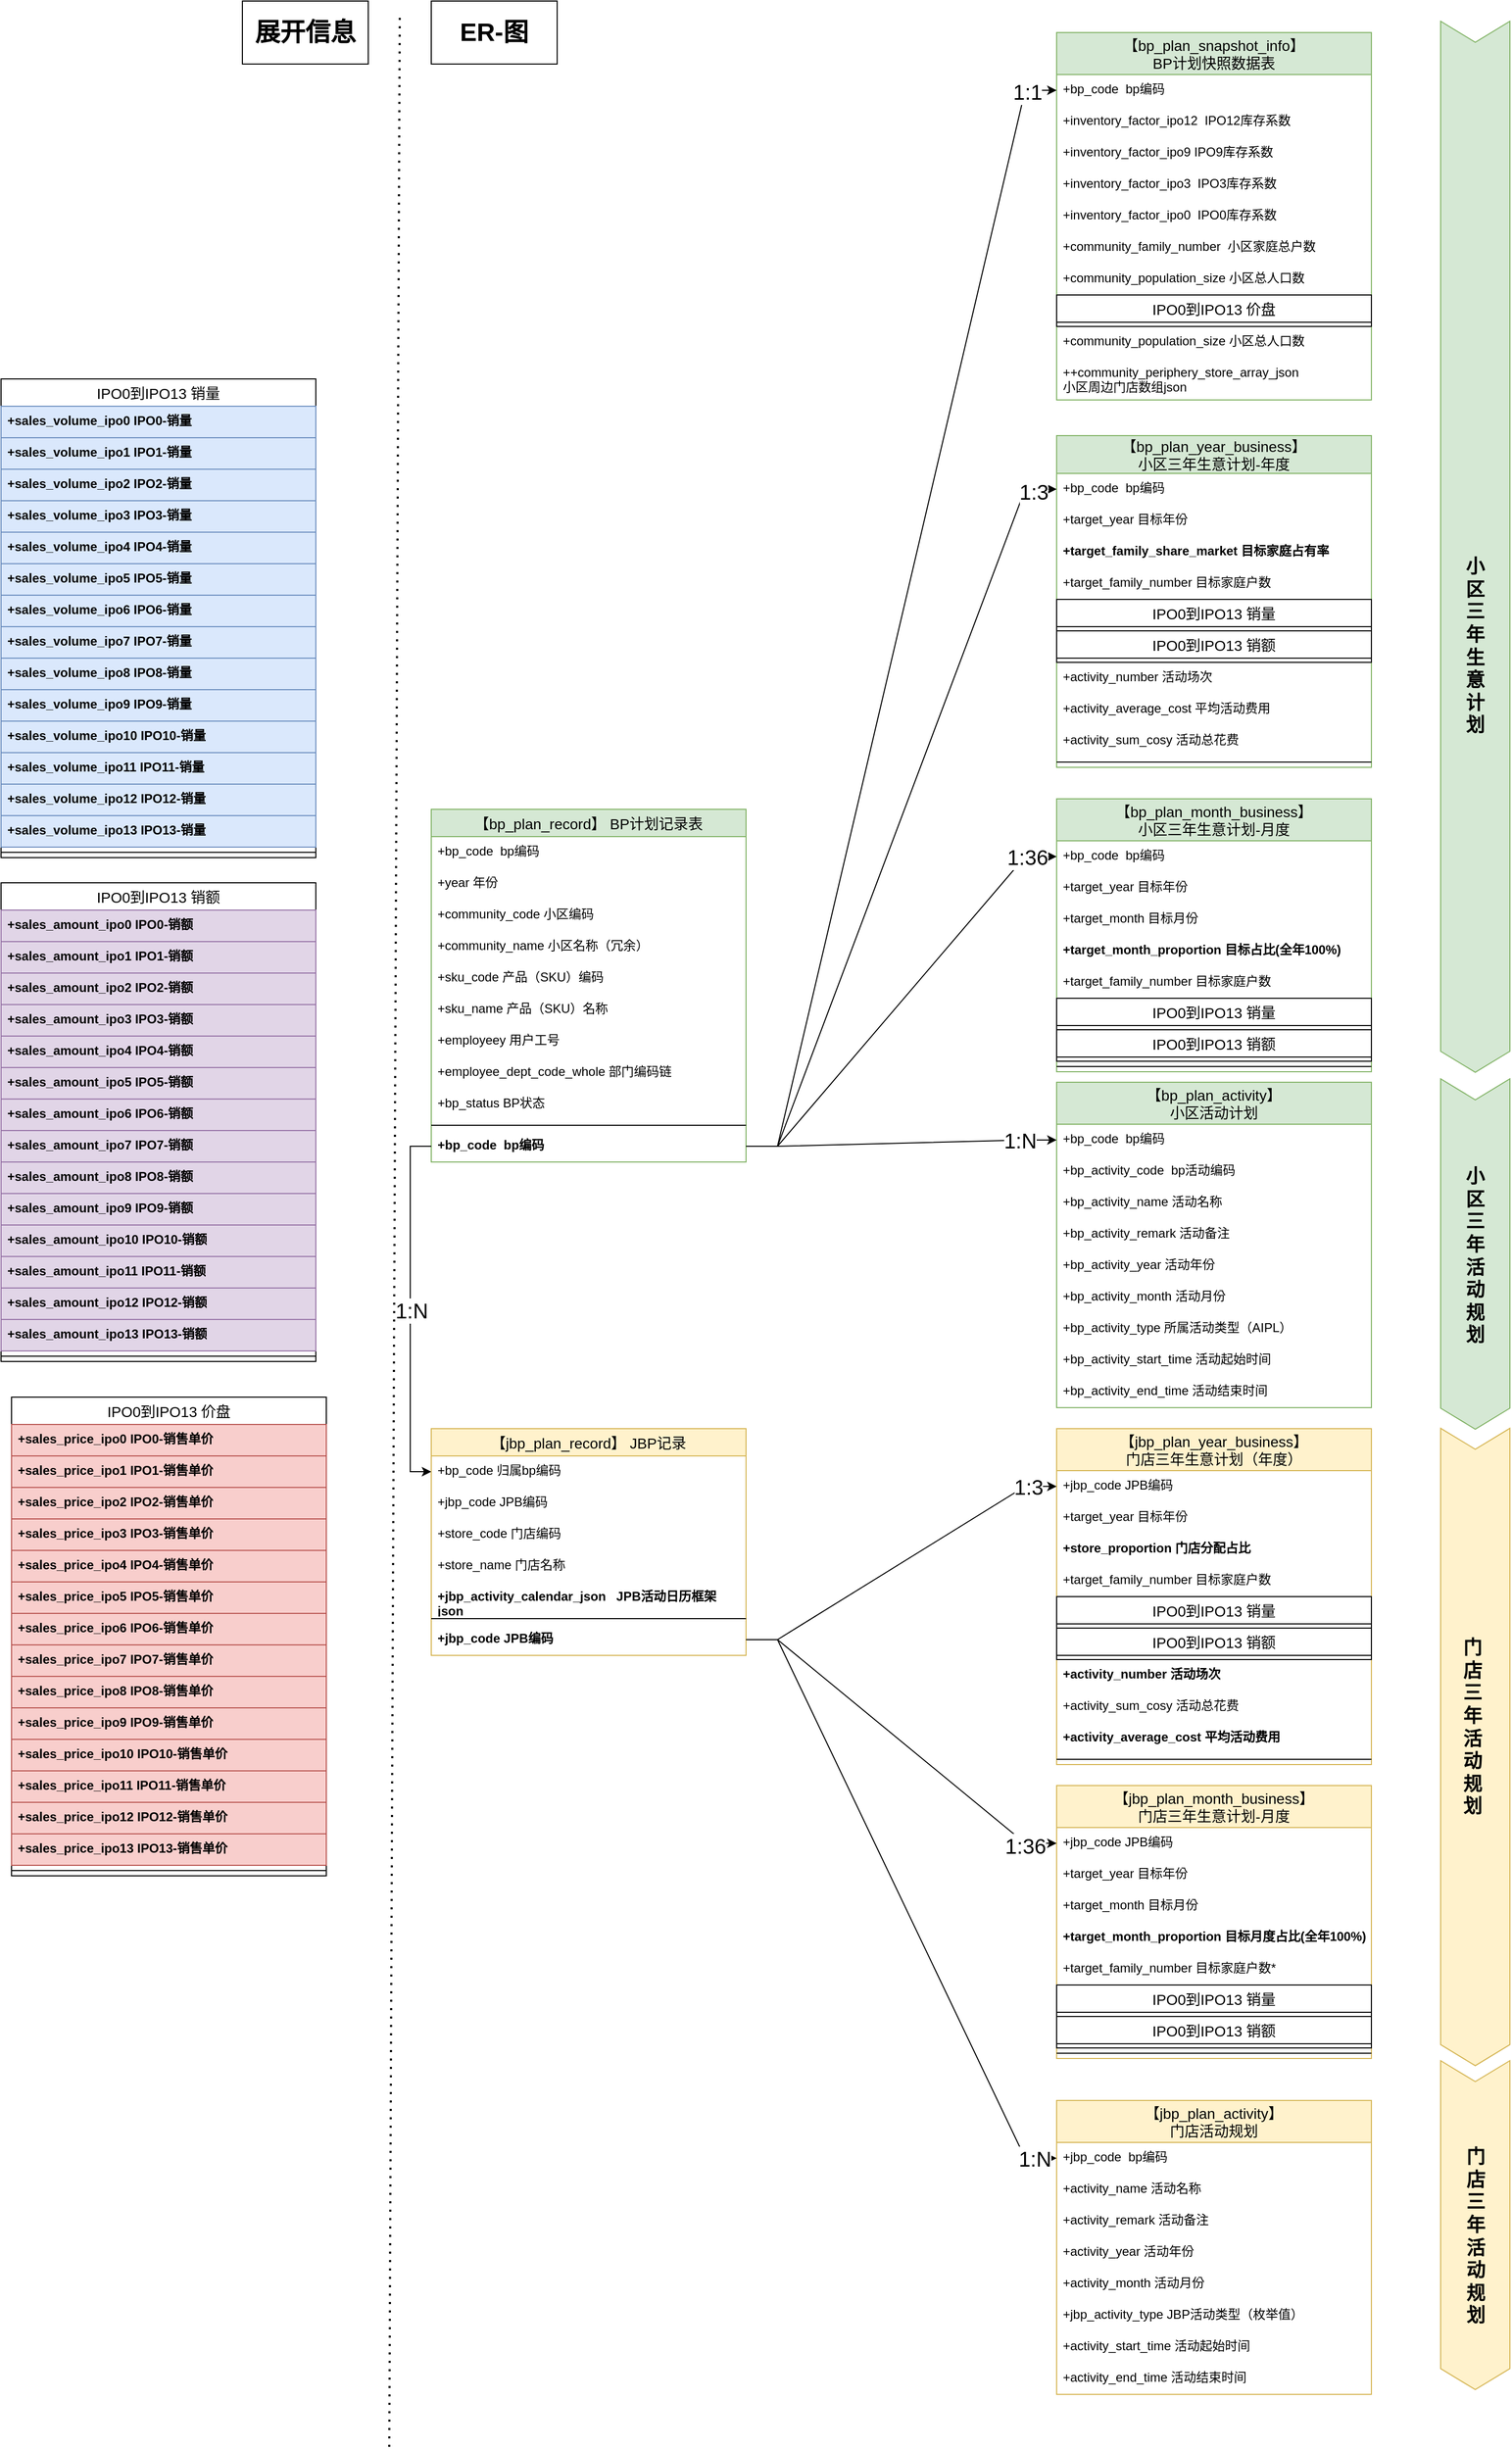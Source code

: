 <mxfile version="24.3.1" type="github">
  <diagram name="第 1 页" id="yHdoq8By4Nm5lqNlYbqL">
    <mxGraphModel dx="2632" dy="2298" grid="1" gridSize="10" guides="1" tooltips="1" connect="1" arrows="1" fold="1" page="1" pageScale="1" pageWidth="827" pageHeight="1169" math="0" shadow="0">
      <root>
        <mxCell id="0" />
        <mxCell id="1" parent="0" />
        <mxCell id="si8qcC3lpYMCVnZY6Wmo-3" value="【bp_plan_record】 BP计划记录表" style="swimlane;fontStyle=0;childLayout=stackLayout;horizontal=1;startSize=26;horizontalStack=0;resizeParent=1;resizeParentMax=0;resizeLast=0;collapsible=1;marginBottom=0;align=center;fontSize=14;fillColor=#d5e8d4;strokeColor=#82b366;" parent="1" vertex="1">
          <mxGeometry x="-60" y="40" width="300" height="336" as="geometry" />
        </mxCell>
        <mxCell id="si8qcC3lpYMCVnZY6Wmo-4" value="+bp_code&amp;nbsp; bp编码" style="text;strokeColor=none;fillColor=none;spacingLeft=4;spacingRight=4;overflow=hidden;rotatable=0;points=[[0,0.5],[1,0.5]];portConstraint=eastwest;fontSize=12;whiteSpace=wrap;html=1;fontStyle=0" parent="si8qcC3lpYMCVnZY6Wmo-3" vertex="1">
          <mxGeometry y="26" width="300" height="30" as="geometry" />
        </mxCell>
        <mxCell id="si8qcC3lpYMCVnZY6Wmo-18" value="+year 年份" style="text;strokeColor=none;fillColor=none;spacingLeft=4;spacingRight=4;overflow=hidden;rotatable=0;points=[[0,0.5],[1,0.5]];portConstraint=eastwest;fontSize=12;whiteSpace=wrap;html=1;fontStyle=0" parent="si8qcC3lpYMCVnZY6Wmo-3" vertex="1">
          <mxGeometry y="56" width="300" height="30" as="geometry" />
        </mxCell>
        <mxCell id="si8qcC3lpYMCVnZY6Wmo-21" value="+community_code 小区编码" style="text;strokeColor=none;fillColor=none;spacingLeft=4;spacingRight=4;overflow=hidden;rotatable=0;points=[[0,0.5],[1,0.5]];portConstraint=eastwest;fontSize=12;whiteSpace=wrap;html=1;fontStyle=0" parent="si8qcC3lpYMCVnZY6Wmo-3" vertex="1">
          <mxGeometry y="86" width="300" height="30" as="geometry" />
        </mxCell>
        <mxCell id="si8qcC3lpYMCVnZY6Wmo-20" value="+community_name 小区名称（冗余&lt;span style=&quot;background-color: initial;&quot;&gt;）&lt;/span&gt;" style="text;strokeColor=none;fillColor=none;spacingLeft=4;spacingRight=4;overflow=hidden;rotatable=0;points=[[0,0.5],[1,0.5]];portConstraint=eastwest;fontSize=12;whiteSpace=wrap;html=1;" parent="si8qcC3lpYMCVnZY6Wmo-3" vertex="1">
          <mxGeometry y="116" width="300" height="30" as="geometry" />
        </mxCell>
        <mxCell id="si8qcC3lpYMCVnZY6Wmo-19" value="+sku_code 产品（SKU）编码" style="text;strokeColor=none;fillColor=none;spacingLeft=4;spacingRight=4;overflow=hidden;rotatable=0;points=[[0,0.5],[1,0.5]];portConstraint=eastwest;fontSize=12;whiteSpace=wrap;html=1;fontStyle=0" parent="si8qcC3lpYMCVnZY6Wmo-3" vertex="1">
          <mxGeometry y="146" width="300" height="30" as="geometry" />
        </mxCell>
        <mxCell id="si8qcC3lpYMCVnZY6Wmo-17" value="+sku_name 产品（SKU）名称" style="text;strokeColor=none;fillColor=none;spacingLeft=4;spacingRight=4;overflow=hidden;rotatable=0;points=[[0,0.5],[1,0.5]];portConstraint=eastwest;fontSize=12;whiteSpace=wrap;html=1;" parent="si8qcC3lpYMCVnZY6Wmo-3" vertex="1">
          <mxGeometry y="176" width="300" height="30" as="geometry" />
        </mxCell>
        <mxCell id="si8qcC3lpYMCVnZY6Wmo-16" value="+employeey 用户工号" style="text;strokeColor=none;fillColor=none;spacingLeft=4;spacingRight=4;overflow=hidden;rotatable=0;points=[[0,0.5],[1,0.5]];portConstraint=eastwest;fontSize=12;whiteSpace=wrap;html=1;" parent="si8qcC3lpYMCVnZY6Wmo-3" vertex="1">
          <mxGeometry y="206" width="300" height="30" as="geometry" />
        </mxCell>
        <mxCell id="si8qcC3lpYMCVnZY6Wmo-15" value="+employee_dept_code_whole 部门编码链" style="text;strokeColor=none;fillColor=none;spacingLeft=4;spacingRight=4;overflow=hidden;rotatable=0;points=[[0,0.5],[1,0.5]];portConstraint=eastwest;fontSize=12;whiteSpace=wrap;html=1;" parent="si8qcC3lpYMCVnZY6Wmo-3" vertex="1">
          <mxGeometry y="236" width="300" height="30" as="geometry" />
        </mxCell>
        <mxCell id="si8qcC3lpYMCVnZY6Wmo-14" value="+bp_status BP状态" style="text;strokeColor=none;fillColor=none;spacingLeft=4;spacingRight=4;overflow=hidden;rotatable=0;points=[[0,0.5],[1,0.5]];portConstraint=eastwest;fontSize=12;whiteSpace=wrap;html=1;" parent="si8qcC3lpYMCVnZY6Wmo-3" vertex="1">
          <mxGeometry y="266" width="300" height="30" as="geometry" />
        </mxCell>
        <mxCell id="si8qcC3lpYMCVnZY6Wmo-9" value="" style="line;strokeWidth=1;rotatable=0;dashed=0;labelPosition=right;align=left;verticalAlign=middle;spacingTop=0;spacingLeft=6;points=[];portConstraint=eastwest;" parent="si8qcC3lpYMCVnZY6Wmo-3" vertex="1">
          <mxGeometry y="296" width="300" height="10" as="geometry" />
        </mxCell>
        <mxCell id="si8qcC3lpYMCVnZY6Wmo-6" value="+bp_code&amp;nbsp; bp编码" style="text;strokeColor=none;fillColor=none;spacingLeft=4;spacingRight=4;overflow=hidden;rotatable=0;points=[[0,0.5],[1,0.5]];portConstraint=eastwest;fontSize=12;whiteSpace=wrap;html=1;fontStyle=1" parent="si8qcC3lpYMCVnZY6Wmo-3" vertex="1">
          <mxGeometry y="306" width="300" height="30" as="geometry" />
        </mxCell>
        <mxCell id="si8qcC3lpYMCVnZY6Wmo-23" value="【bp_plan_snapshot_info】&#xa;BP计划快照数据表" style="swimlane;fontStyle=0;childLayout=stackLayout;horizontal=1;startSize=40;horizontalStack=0;resizeParent=1;resizeParentMax=0;resizeLast=0;collapsible=1;marginBottom=0;align=center;fontSize=14;fillColor=#d5e8d4;strokeColor=#82b366;" parent="1" vertex="1">
          <mxGeometry x="536" y="-700" width="300" height="350" as="geometry" />
        </mxCell>
        <mxCell id="si8qcC3lpYMCVnZY6Wmo-24" value="+bp_code&amp;nbsp; bp编码" style="text;strokeColor=none;fillColor=none;spacingLeft=4;spacingRight=4;overflow=hidden;rotatable=0;points=[[0,0.5],[1,0.5]];portConstraint=eastwest;fontSize=12;whiteSpace=wrap;html=1;fontStyle=0" parent="si8qcC3lpYMCVnZY6Wmo-23" vertex="1">
          <mxGeometry y="40" width="300" height="30" as="geometry" />
        </mxCell>
        <mxCell id="si8qcC3lpYMCVnZY6Wmo-38" value="+inventory_factor_ipo12&amp;nbsp; IPO12库存系数" style="text;strokeColor=none;fillColor=none;spacingLeft=4;spacingRight=4;overflow=hidden;rotatable=0;points=[[0,0.5],[1,0.5]];portConstraint=eastwest;fontSize=12;whiteSpace=wrap;html=1;fontStyle=0" parent="si8qcC3lpYMCVnZY6Wmo-23" vertex="1">
          <mxGeometry y="70" width="300" height="30" as="geometry" />
        </mxCell>
        <mxCell id="si8qcC3lpYMCVnZY6Wmo-37" value="+inventory_factor_ipo9 IPO9库存系数" style="text;strokeColor=none;fillColor=none;spacingLeft=4;spacingRight=4;overflow=hidden;rotatable=0;points=[[0,0.5],[1,0.5]];portConstraint=eastwest;fontSize=12;whiteSpace=wrap;html=1;fontStyle=0" parent="si8qcC3lpYMCVnZY6Wmo-23" vertex="1">
          <mxGeometry y="100" width="300" height="30" as="geometry" />
        </mxCell>
        <mxCell id="si8qcC3lpYMCVnZY6Wmo-36" value="+inventory_factor_ipo3&amp;nbsp; IPO3库存系数" style="text;strokeColor=none;fillColor=none;spacingLeft=4;spacingRight=4;overflow=hidden;rotatable=0;points=[[0,0.5],[1,0.5]];portConstraint=eastwest;fontSize=12;whiteSpace=wrap;html=1;fontStyle=0" parent="si8qcC3lpYMCVnZY6Wmo-23" vertex="1">
          <mxGeometry y="130" width="300" height="30" as="geometry" />
        </mxCell>
        <mxCell id="Yrzyq5O2eDgayx6oTDlO-665" value="+inventory_factor_ipo0&amp;nbsp; IPO0库存系数" style="text;strokeColor=none;fillColor=none;spacingLeft=4;spacingRight=4;overflow=hidden;rotatable=0;points=[[0,0.5],[1,0.5]];portConstraint=eastwest;fontSize=12;whiteSpace=wrap;html=1;fontStyle=0" parent="si8qcC3lpYMCVnZY6Wmo-23" vertex="1">
          <mxGeometry y="160" width="300" height="30" as="geometry" />
        </mxCell>
        <mxCell id="FKZaHtH8kfwDyhnmMNf3-2" value="+community_family_number&amp;nbsp; 小区家庭总户数" style="text;strokeColor=none;fillColor=none;spacingLeft=4;spacingRight=4;overflow=hidden;rotatable=0;points=[[0,0.5],[1,0.5]];portConstraint=eastwest;fontSize=12;whiteSpace=wrap;html=1;fontStyle=0" vertex="1" parent="si8qcC3lpYMCVnZY6Wmo-23">
          <mxGeometry y="190" width="300" height="30" as="geometry" />
        </mxCell>
        <mxCell id="FKZaHtH8kfwDyhnmMNf3-4" value="+community_&lt;span style=&quot;white-space: pre;&quot; data-slate-fragment=&quot;JTVCJTdCJTIydHlwZSUyMiUzQSUyMnBhcmFncmFwaCUyMiUyQyUyMmNoaWxkcmVuJTIyJTNBJTVCJTdCJTIyaWQlMjIlM0ElMjJhZTIxTzZKM29CJTIyJTJDJTIycGFyYUlkeCUyMiUzQTAlMkMlMjJzcmMlMjIlM0ElMjJwb3B1bGF0aW9uJTIwc2l6ZSUyMiUyQyUyMmRzdCUyMiUzQSUyMiVFNCVCQSVCQSVFNSU4RiVBMyVFOCVBNyU4NCVFNiVBOCVBMSUyMiUyQyUyMm1ldGFkYXRhJTIyJTNBJTIyJTIyJTJDJTIybWV0YURhdGElMjIlM0ElNUIlNUQlMkMlMjJ0ZXh0JTIyJTNBJTIycG9wdWxhdGlvbiUyMCUyMiU3RCU1RCU3RCU1RA==&quot;&gt;population_size 小区总人口数&lt;/span&gt;" style="text;strokeColor=none;fillColor=none;spacingLeft=4;spacingRight=4;overflow=hidden;rotatable=0;points=[[0,0.5],[1,0.5]];portConstraint=eastwest;fontSize=12;whiteSpace=wrap;html=1;fontStyle=0" vertex="1" parent="si8qcC3lpYMCVnZY6Wmo-23">
          <mxGeometry y="220" width="300" height="30" as="geometry" />
        </mxCell>
        <mxCell id="FKZaHtH8kfwDyhnmMNf3-22" value="IPO0到IPO13 价盘" style="swimlane;fontStyle=0;childLayout=stackLayout;horizontal=1;startSize=26;horizontalStack=0;resizeParent=1;resizeParentMax=0;resizeLast=0;collapsible=1;marginBottom=0;align=center;fontSize=14;" vertex="1" collapsed="1" parent="si8qcC3lpYMCVnZY6Wmo-23">
          <mxGeometry y="250" width="300" height="30" as="geometry">
            <mxRectangle x="20" y="-270" width="300" height="456" as="alternateBounds" />
          </mxGeometry>
        </mxCell>
        <mxCell id="FKZaHtH8kfwDyhnmMNf3-23" value="+sales_price_ipo0 IPO0-销售单价" style="text;strokeColor=#b85450;fillColor=#f8cecc;spacingLeft=4;spacingRight=4;overflow=hidden;rotatable=0;points=[[0,0.5],[1,0.5]];portConstraint=eastwest;fontSize=12;whiteSpace=wrap;html=1;fontStyle=1" vertex="1" parent="FKZaHtH8kfwDyhnmMNf3-22">
          <mxGeometry y="26" width="300" height="30" as="geometry" />
        </mxCell>
        <mxCell id="FKZaHtH8kfwDyhnmMNf3-24" value="+sales_price_ipo1 IPO1-销售单价" style="text;strokeColor=#b85450;fillColor=#f8cecc;spacingLeft=4;spacingRight=4;overflow=hidden;rotatable=0;points=[[0,0.5],[1,0.5]];portConstraint=eastwest;fontSize=12;whiteSpace=wrap;html=1;fontStyle=1" vertex="1" parent="FKZaHtH8kfwDyhnmMNf3-22">
          <mxGeometry y="56" width="300" height="30" as="geometry" />
        </mxCell>
        <mxCell id="FKZaHtH8kfwDyhnmMNf3-25" value="+sales_price_ipo2 IPO2-销售单价" style="text;strokeColor=#b85450;fillColor=#f8cecc;spacingLeft=4;spacingRight=4;overflow=hidden;rotatable=0;points=[[0,0.5],[1,0.5]];portConstraint=eastwest;fontSize=12;whiteSpace=wrap;html=1;fontStyle=1" vertex="1" parent="FKZaHtH8kfwDyhnmMNf3-22">
          <mxGeometry y="86" width="300" height="30" as="geometry" />
        </mxCell>
        <mxCell id="FKZaHtH8kfwDyhnmMNf3-26" value="+sales_price_ipo3 IPO3-销售单价" style="text;strokeColor=#b85450;fillColor=#f8cecc;spacingLeft=4;spacingRight=4;overflow=hidden;rotatable=0;points=[[0,0.5],[1,0.5]];portConstraint=eastwest;fontSize=12;whiteSpace=wrap;html=1;fontStyle=1" vertex="1" parent="FKZaHtH8kfwDyhnmMNf3-22">
          <mxGeometry y="116" width="300" height="30" as="geometry" />
        </mxCell>
        <mxCell id="FKZaHtH8kfwDyhnmMNf3-27" value="+sales_price_ipo4 IPO4-销售单价" style="text;strokeColor=#b85450;fillColor=#f8cecc;spacingLeft=4;spacingRight=4;overflow=hidden;rotatable=0;points=[[0,0.5],[1,0.5]];portConstraint=eastwest;fontSize=12;whiteSpace=wrap;html=1;fontStyle=1" vertex="1" parent="FKZaHtH8kfwDyhnmMNf3-22">
          <mxGeometry y="146" width="300" height="30" as="geometry" />
        </mxCell>
        <mxCell id="FKZaHtH8kfwDyhnmMNf3-28" value="+sales_price_ipo5 IPO5-销售单价" style="text;strokeColor=#b85450;fillColor=#f8cecc;spacingLeft=4;spacingRight=4;overflow=hidden;rotatable=0;points=[[0,0.5],[1,0.5]];portConstraint=eastwest;fontSize=12;whiteSpace=wrap;html=1;fontStyle=1" vertex="1" parent="FKZaHtH8kfwDyhnmMNf3-22">
          <mxGeometry y="176" width="300" height="30" as="geometry" />
        </mxCell>
        <mxCell id="FKZaHtH8kfwDyhnmMNf3-29" value="+sales_price_ipo6 IPO6-销售单价" style="text;strokeColor=#b85450;fillColor=#f8cecc;spacingLeft=4;spacingRight=4;overflow=hidden;rotatable=0;points=[[0,0.5],[1,0.5]];portConstraint=eastwest;fontSize=12;whiteSpace=wrap;html=1;fontStyle=1" vertex="1" parent="FKZaHtH8kfwDyhnmMNf3-22">
          <mxGeometry y="206" width="300" height="30" as="geometry" />
        </mxCell>
        <mxCell id="FKZaHtH8kfwDyhnmMNf3-30" value="+sales_price_ipo7 IPO7-销售单价" style="text;strokeColor=#b85450;fillColor=#f8cecc;spacingLeft=4;spacingRight=4;overflow=hidden;rotatable=0;points=[[0,0.5],[1,0.5]];portConstraint=eastwest;fontSize=12;whiteSpace=wrap;html=1;fontStyle=1" vertex="1" parent="FKZaHtH8kfwDyhnmMNf3-22">
          <mxGeometry y="236" width="300" height="30" as="geometry" />
        </mxCell>
        <mxCell id="FKZaHtH8kfwDyhnmMNf3-31" value="+sales_price_ipo8 IPO8-销售单价" style="text;strokeColor=#b85450;fillColor=#f8cecc;spacingLeft=4;spacingRight=4;overflow=hidden;rotatable=0;points=[[0,0.5],[1,0.5]];portConstraint=eastwest;fontSize=12;whiteSpace=wrap;html=1;fontStyle=1" vertex="1" parent="FKZaHtH8kfwDyhnmMNf3-22">
          <mxGeometry y="266" width="300" height="30" as="geometry" />
        </mxCell>
        <mxCell id="FKZaHtH8kfwDyhnmMNf3-32" value="+sales_price_ipo9 IPO9-销售单价" style="text;strokeColor=#b85450;fillColor=#f8cecc;spacingLeft=4;spacingRight=4;overflow=hidden;rotatable=0;points=[[0,0.5],[1,0.5]];portConstraint=eastwest;fontSize=12;whiteSpace=wrap;html=1;fontStyle=1" vertex="1" parent="FKZaHtH8kfwDyhnmMNf3-22">
          <mxGeometry y="296" width="300" height="30" as="geometry" />
        </mxCell>
        <mxCell id="FKZaHtH8kfwDyhnmMNf3-33" value="+sales_price_ipo10 IPO10-销售单价" style="text;strokeColor=#b85450;fillColor=#f8cecc;spacingLeft=4;spacingRight=4;overflow=hidden;rotatable=0;points=[[0,0.5],[1,0.5]];portConstraint=eastwest;fontSize=12;whiteSpace=wrap;html=1;fontStyle=1" vertex="1" parent="FKZaHtH8kfwDyhnmMNf3-22">
          <mxGeometry y="326" width="300" height="30" as="geometry" />
        </mxCell>
        <mxCell id="FKZaHtH8kfwDyhnmMNf3-34" value="+sales_price_ipo11 IPO11-销售单价" style="text;strokeColor=#b85450;fillColor=#f8cecc;spacingLeft=4;spacingRight=4;overflow=hidden;rotatable=0;points=[[0,0.5],[1,0.5]];portConstraint=eastwest;fontSize=12;whiteSpace=wrap;html=1;fontStyle=1" vertex="1" parent="FKZaHtH8kfwDyhnmMNf3-22">
          <mxGeometry y="356" width="300" height="30" as="geometry" />
        </mxCell>
        <mxCell id="FKZaHtH8kfwDyhnmMNf3-35" value="+sales_price_ipo12 IPO12-销售单价" style="text;strokeColor=#b85450;fillColor=#f8cecc;spacingLeft=4;spacingRight=4;overflow=hidden;rotatable=0;points=[[0,0.5],[1,0.5]];portConstraint=eastwest;fontSize=12;whiteSpace=wrap;html=1;fontStyle=1" vertex="1" parent="FKZaHtH8kfwDyhnmMNf3-22">
          <mxGeometry y="386" width="300" height="30" as="geometry" />
        </mxCell>
        <mxCell id="FKZaHtH8kfwDyhnmMNf3-36" value="+sales_price_ipo13 IPO13-销售单价" style="text;strokeColor=#b85450;fillColor=#f8cecc;spacingLeft=4;spacingRight=4;overflow=hidden;rotatable=0;points=[[0,0.5],[1,0.5]];portConstraint=eastwest;fontSize=12;whiteSpace=wrap;html=1;fontStyle=1" vertex="1" parent="FKZaHtH8kfwDyhnmMNf3-22">
          <mxGeometry y="416" width="300" height="30" as="geometry" />
        </mxCell>
        <mxCell id="FKZaHtH8kfwDyhnmMNf3-37" value="" style="line;strokeWidth=1;rotatable=0;dashed=0;labelPosition=right;align=left;verticalAlign=middle;spacingTop=0;spacingLeft=6;points=[];portConstraint=eastwest;" vertex="1" parent="FKZaHtH8kfwDyhnmMNf3-22">
          <mxGeometry y="446" width="300" height="10" as="geometry" />
        </mxCell>
        <mxCell id="FKZaHtH8kfwDyhnmMNf3-5" value="+community_&lt;span style=&quot;white-space: pre;&quot; data-slate-fragment=&quot;JTVCJTdCJTIydHlwZSUyMiUzQSUyMnBhcmFncmFwaCUyMiUyQyUyMmNoaWxkcmVuJTIyJTNBJTVCJTdCJTIyaWQlMjIlM0ElMjJhZTIxTzZKM29CJTIyJTJDJTIycGFyYUlkeCUyMiUzQTAlMkMlMjJzcmMlMjIlM0ElMjJwb3B1bGF0aW9uJTIwc2l6ZSUyMiUyQyUyMmRzdCUyMiUzQSUyMiVFNCVCQSVCQSVFNSU4RiVBMyVFOCVBNyU4NCVFNiVBOCVBMSUyMiUyQyUyMm1ldGFkYXRhJTIyJTNBJTIyJTIyJTJDJTIybWV0YURhdGElMjIlM0ElNUIlNUQlMkMlMjJ0ZXh0JTIyJTNBJTIycG9wdWxhdGlvbiUyMCUyMiU3RCU1RCU3RCU1RA==&quot;&gt;population_size 小区总人口数&lt;/span&gt;" style="text;strokeColor=none;fillColor=none;spacingLeft=4;spacingRight=4;overflow=hidden;rotatable=0;points=[[0,0.5],[1,0.5]];portConstraint=eastwest;fontSize=12;whiteSpace=wrap;html=1;fontStyle=0" vertex="1" parent="si8qcC3lpYMCVnZY6Wmo-23">
          <mxGeometry y="280" width="300" height="30" as="geometry" />
        </mxCell>
        <mxCell id="FKZaHtH8kfwDyhnmMNf3-38" value="++community_&lt;span style=&quot;white-space: pre;&quot; data-slate-fragment=&quot;JTVCJTdCJTIydHlwZSUyMiUzQSUyMnBhcmFncmFwaCUyMiUyQyUyMmNoaWxkcmVuJTIyJTNBJTVCJTdCJTIyaWQlMjIlM0ElMjJhZTIxTzZKM29CJTIyJTJDJTIycGFyYUlkeCUyMiUzQTAlMkMlMjJzcmMlMjIlM0ElMjJwb3B1bGF0aW9uJTIwc2l6ZSUyMiUyQyUyMmRzdCUyMiUzQSUyMiVFNCVCQSVCQSVFNSU4RiVBMyVFOCVBNyU4NCVFNiVBOCVBMSUyMiUyQyUyMm1ldGFkYXRhJTIyJTNBJTIyJTIyJTJDJTIybWV0YURhdGElMjIlM0ElNUIlNUQlMkMlMjJ0ZXh0JTIyJTNBJTIycG9wdWxhdGlvbiUyMCUyMiU3RCU1RCU3RCU1RA==&quot;&gt;periphery_store_array_json  &lt;br/&gt;小区周边门店数组json&lt;/span&gt;" style="text;strokeColor=none;fillColor=none;spacingLeft=4;spacingRight=4;overflow=hidden;rotatable=0;points=[[0,0.5],[1,0.5]];portConstraint=eastwest;fontSize=12;whiteSpace=wrap;html=1;fontStyle=0" vertex="1" parent="si8qcC3lpYMCVnZY6Wmo-23">
          <mxGeometry y="310" width="300" height="40" as="geometry" />
        </mxCell>
        <mxCell id="si8qcC3lpYMCVnZY6Wmo-49" value="【bp_plan_year_business】&#xa;小区三年生意计划-年度" style="swimlane;fontStyle=0;childLayout=stackLayout;horizontal=1;startSize=36;horizontalStack=0;resizeParent=1;resizeParentMax=0;resizeLast=0;collapsible=1;marginBottom=0;align=center;fontSize=14;fillColor=#d5e8d4;strokeColor=#82b366;" parent="1" vertex="1">
          <mxGeometry x="536" y="-316" width="300" height="316" as="geometry">
            <mxRectangle x="536" y="-380" width="210" height="30" as="alternateBounds" />
          </mxGeometry>
        </mxCell>
        <mxCell id="si8qcC3lpYMCVnZY6Wmo-50" value="+bp_code&amp;nbsp; bp编码" style="text;strokeColor=none;fillColor=none;spacingLeft=4;spacingRight=4;overflow=hidden;rotatable=0;points=[[0,0.5],[1,0.5]];portConstraint=eastwest;fontSize=12;whiteSpace=wrap;html=1;fontStyle=0" parent="si8qcC3lpYMCVnZY6Wmo-49" vertex="1">
          <mxGeometry y="36" width="300" height="30" as="geometry" />
        </mxCell>
        <mxCell id="si8qcC3lpYMCVnZY6Wmo-51" value="+target_year 目标年份" style="text;strokeColor=none;fillColor=none;spacingLeft=4;spacingRight=4;overflow=hidden;rotatable=0;points=[[0,0.5],[1,0.5]];portConstraint=eastwest;fontSize=12;whiteSpace=wrap;html=1;fontStyle=0" parent="si8qcC3lpYMCVnZY6Wmo-49" vertex="1">
          <mxGeometry y="66" width="300" height="30" as="geometry" />
        </mxCell>
        <mxCell id="si8qcC3lpYMCVnZY6Wmo-52" value="+target_family_share_market 目标家庭占有率" style="text;strokeColor=none;fillColor=none;spacingLeft=4;spacingRight=4;overflow=hidden;rotatable=0;points=[[0,0.5],[1,0.5]];portConstraint=eastwest;fontSize=12;whiteSpace=wrap;html=1;fontStyle=1" parent="si8qcC3lpYMCVnZY6Wmo-49" vertex="1">
          <mxGeometry y="96" width="300" height="30" as="geometry" />
        </mxCell>
        <mxCell id="si8qcC3lpYMCVnZY6Wmo-69" value="+target_family_number 目标家庭户数" style="text;strokeColor=none;fillColor=none;spacingLeft=4;spacingRight=4;overflow=hidden;rotatable=0;points=[[0,0.5],[1,0.5]];portConstraint=eastwest;fontSize=12;whiteSpace=wrap;html=1;fontStyle=0" parent="si8qcC3lpYMCVnZY6Wmo-49" vertex="1">
          <mxGeometry y="126" width="300" height="30" as="geometry" />
        </mxCell>
        <mxCell id="Yrzyq5O2eDgayx6oTDlO-465" value="IPO0到IPO13 销量" style="swimlane;fontStyle=0;childLayout=stackLayout;horizontal=1;startSize=26;horizontalStack=0;resizeParent=1;resizeParentMax=0;resizeLast=0;collapsible=1;marginBottom=0;align=center;fontSize=14;" parent="si8qcC3lpYMCVnZY6Wmo-49" vertex="1" collapsed="1">
          <mxGeometry y="156" width="300" height="30" as="geometry">
            <mxRectangle x="1270" y="2260" width="300" height="456" as="alternateBounds" />
          </mxGeometry>
        </mxCell>
        <mxCell id="Yrzyq5O2eDgayx6oTDlO-466" value="+sales_volume_ipo0 IPO0-销量" style="text;strokeColor=#6c8ebf;fillColor=#dae8fc;spacingLeft=4;spacingRight=4;overflow=hidden;rotatable=0;points=[[0,0.5],[1,0.5]];portConstraint=eastwest;fontSize=12;whiteSpace=wrap;html=1;fontStyle=1" parent="Yrzyq5O2eDgayx6oTDlO-465" vertex="1">
          <mxGeometry y="26" width="300" height="30" as="geometry" />
        </mxCell>
        <mxCell id="Yrzyq5O2eDgayx6oTDlO-467" value="+sales_volume_ipo1 IPO1-销量" style="text;strokeColor=#6c8ebf;fillColor=#dae8fc;spacingLeft=4;spacingRight=4;overflow=hidden;rotatable=0;points=[[0,0.5],[1,0.5]];portConstraint=eastwest;fontSize=12;whiteSpace=wrap;html=1;fontStyle=1" parent="Yrzyq5O2eDgayx6oTDlO-465" vertex="1">
          <mxGeometry y="56" width="300" height="30" as="geometry" />
        </mxCell>
        <mxCell id="Yrzyq5O2eDgayx6oTDlO-468" value="+sales_volume_ipo2 IPO2-销量" style="text;strokeColor=#6c8ebf;fillColor=#dae8fc;spacingLeft=4;spacingRight=4;overflow=hidden;rotatable=0;points=[[0,0.5],[1,0.5]];portConstraint=eastwest;fontSize=12;whiteSpace=wrap;html=1;fontStyle=1" parent="Yrzyq5O2eDgayx6oTDlO-465" vertex="1">
          <mxGeometry y="86" width="300" height="30" as="geometry" />
        </mxCell>
        <mxCell id="Yrzyq5O2eDgayx6oTDlO-469" value="+sales_volume_ipo3 IPO3-销量" style="text;strokeColor=#6c8ebf;fillColor=#dae8fc;spacingLeft=4;spacingRight=4;overflow=hidden;rotatable=0;points=[[0,0.5],[1,0.5]];portConstraint=eastwest;fontSize=12;whiteSpace=wrap;html=1;fontStyle=1" parent="Yrzyq5O2eDgayx6oTDlO-465" vertex="1">
          <mxGeometry y="116" width="300" height="30" as="geometry" />
        </mxCell>
        <mxCell id="Yrzyq5O2eDgayx6oTDlO-470" value="+sales_volume_ipo4 IPO4-销量" style="text;strokeColor=#6c8ebf;fillColor=#dae8fc;spacingLeft=4;spacingRight=4;overflow=hidden;rotatable=0;points=[[0,0.5],[1,0.5]];portConstraint=eastwest;fontSize=12;whiteSpace=wrap;html=1;fontStyle=1" parent="Yrzyq5O2eDgayx6oTDlO-465" vertex="1">
          <mxGeometry y="146" width="300" height="30" as="geometry" />
        </mxCell>
        <mxCell id="Yrzyq5O2eDgayx6oTDlO-471" value="+sales_volume_ipo5 IPO5-销量" style="text;strokeColor=#6c8ebf;fillColor=#dae8fc;spacingLeft=4;spacingRight=4;overflow=hidden;rotatable=0;points=[[0,0.5],[1,0.5]];portConstraint=eastwest;fontSize=12;whiteSpace=wrap;html=1;fontStyle=1" parent="Yrzyq5O2eDgayx6oTDlO-465" vertex="1">
          <mxGeometry y="176" width="300" height="30" as="geometry" />
        </mxCell>
        <mxCell id="Yrzyq5O2eDgayx6oTDlO-472" value="+sales_volume_ipo6 IPO6-销量" style="text;strokeColor=#6c8ebf;fillColor=#dae8fc;spacingLeft=4;spacingRight=4;overflow=hidden;rotatable=0;points=[[0,0.5],[1,0.5]];portConstraint=eastwest;fontSize=12;whiteSpace=wrap;html=1;fontStyle=1" parent="Yrzyq5O2eDgayx6oTDlO-465" vertex="1">
          <mxGeometry y="206" width="300" height="30" as="geometry" />
        </mxCell>
        <mxCell id="Yrzyq5O2eDgayx6oTDlO-473" value="+sales_volume_ipo7 IPO7-销量" style="text;strokeColor=#6c8ebf;fillColor=#dae8fc;spacingLeft=4;spacingRight=4;overflow=hidden;rotatable=0;points=[[0,0.5],[1,0.5]];portConstraint=eastwest;fontSize=12;whiteSpace=wrap;html=1;fontStyle=1" parent="Yrzyq5O2eDgayx6oTDlO-465" vertex="1">
          <mxGeometry y="236" width="300" height="30" as="geometry" />
        </mxCell>
        <mxCell id="Yrzyq5O2eDgayx6oTDlO-474" value="+sales_volume_ipo8 IPO8-销量" style="text;strokeColor=#6c8ebf;fillColor=#dae8fc;spacingLeft=4;spacingRight=4;overflow=hidden;rotatable=0;points=[[0,0.5],[1,0.5]];portConstraint=eastwest;fontSize=12;whiteSpace=wrap;html=1;fontStyle=1" parent="Yrzyq5O2eDgayx6oTDlO-465" vertex="1">
          <mxGeometry y="266" width="300" height="30" as="geometry" />
        </mxCell>
        <mxCell id="Yrzyq5O2eDgayx6oTDlO-475" value="+sales_volume_ipo9 IPO9-销量" style="text;strokeColor=#6c8ebf;fillColor=#dae8fc;spacingLeft=4;spacingRight=4;overflow=hidden;rotatable=0;points=[[0,0.5],[1,0.5]];portConstraint=eastwest;fontSize=12;whiteSpace=wrap;html=1;fontStyle=1" parent="Yrzyq5O2eDgayx6oTDlO-465" vertex="1">
          <mxGeometry y="296" width="300" height="30" as="geometry" />
        </mxCell>
        <mxCell id="Yrzyq5O2eDgayx6oTDlO-476" value="+sales_volume_ipo10 IPO10-销量" style="text;strokeColor=#6c8ebf;fillColor=#dae8fc;spacingLeft=4;spacingRight=4;overflow=hidden;rotatable=0;points=[[0,0.5],[1,0.5]];portConstraint=eastwest;fontSize=12;whiteSpace=wrap;html=1;fontStyle=1" parent="Yrzyq5O2eDgayx6oTDlO-465" vertex="1">
          <mxGeometry y="326" width="300" height="30" as="geometry" />
        </mxCell>
        <mxCell id="Yrzyq5O2eDgayx6oTDlO-477" value="+sales_volume_ipo11 IPO11-销量" style="text;strokeColor=#6c8ebf;fillColor=#dae8fc;spacingLeft=4;spacingRight=4;overflow=hidden;rotatable=0;points=[[0,0.5],[1,0.5]];portConstraint=eastwest;fontSize=12;whiteSpace=wrap;html=1;fontStyle=1" parent="Yrzyq5O2eDgayx6oTDlO-465" vertex="1">
          <mxGeometry y="356" width="300" height="30" as="geometry" />
        </mxCell>
        <mxCell id="Yrzyq5O2eDgayx6oTDlO-478" value="+sales_volume_ipo12 IPO12-销量" style="text;strokeColor=#6c8ebf;fillColor=#dae8fc;spacingLeft=4;spacingRight=4;overflow=hidden;rotatable=0;points=[[0,0.5],[1,0.5]];portConstraint=eastwest;fontSize=12;whiteSpace=wrap;html=1;fontStyle=1" parent="Yrzyq5O2eDgayx6oTDlO-465" vertex="1">
          <mxGeometry y="386" width="300" height="30" as="geometry" />
        </mxCell>
        <mxCell id="Yrzyq5O2eDgayx6oTDlO-479" value="+sales_volume_ipo13 IPO13-销量" style="text;strokeColor=#6c8ebf;fillColor=#dae8fc;spacingLeft=4;spacingRight=4;overflow=hidden;rotatable=0;points=[[0,0.5],[1,0.5]];portConstraint=eastwest;fontSize=12;whiteSpace=wrap;html=1;fontStyle=1" parent="Yrzyq5O2eDgayx6oTDlO-465" vertex="1">
          <mxGeometry y="416" width="300" height="30" as="geometry" />
        </mxCell>
        <mxCell id="Yrzyq5O2eDgayx6oTDlO-480" value="" style="line;strokeWidth=1;rotatable=0;dashed=0;labelPosition=right;align=left;verticalAlign=middle;spacingTop=0;spacingLeft=6;points=[];portConstraint=eastwest;" parent="Yrzyq5O2eDgayx6oTDlO-465" vertex="1">
          <mxGeometry y="446" width="300" height="10" as="geometry" />
        </mxCell>
        <mxCell id="Yrzyq5O2eDgayx6oTDlO-481" value="IPO0到IPO13 销额" style="swimlane;fontStyle=0;childLayout=stackLayout;horizontal=1;startSize=26;horizontalStack=0;resizeParent=1;resizeParentMax=0;resizeLast=0;collapsible=1;marginBottom=0;align=center;fontSize=14;fillColor=#e1d5e7;strokeColor=#9673a6;" parent="Yrzyq5O2eDgayx6oTDlO-465" vertex="1" collapsed="1">
          <mxGeometry x="90" y="24" width="160" height="30" as="geometry">
            <mxRectangle x="1610" y="2250" width="300" height="456" as="alternateBounds" />
          </mxGeometry>
        </mxCell>
        <mxCell id="Yrzyq5O2eDgayx6oTDlO-482" value="+sales_amount_ipo0 IPO0-销额" style="text;strokeColor=#9673a6;fillColor=#e1d5e7;spacingLeft=4;spacingRight=4;overflow=hidden;rotatable=0;points=[[0,0.5],[1,0.5]];portConstraint=eastwest;fontSize=12;whiteSpace=wrap;html=1;fontStyle=1" parent="Yrzyq5O2eDgayx6oTDlO-481" vertex="1">
          <mxGeometry y="26" width="300" height="30" as="geometry" />
        </mxCell>
        <mxCell id="Yrzyq5O2eDgayx6oTDlO-483" value="+sales_amount_ipo1 IPO1-销额" style="text;strokeColor=#9673a6;fillColor=#e1d5e7;spacingLeft=4;spacingRight=4;overflow=hidden;rotatable=0;points=[[0,0.5],[1,0.5]];portConstraint=eastwest;fontSize=12;whiteSpace=wrap;html=1;fontStyle=1" parent="Yrzyq5O2eDgayx6oTDlO-481" vertex="1">
          <mxGeometry y="56" width="300" height="30" as="geometry" />
        </mxCell>
        <mxCell id="Yrzyq5O2eDgayx6oTDlO-484" value="+sales_amount_ipo2 IPO2-销额" style="text;strokeColor=#9673a6;fillColor=#e1d5e7;spacingLeft=4;spacingRight=4;overflow=hidden;rotatable=0;points=[[0,0.5],[1,0.5]];portConstraint=eastwest;fontSize=12;whiteSpace=wrap;html=1;fontStyle=1" parent="Yrzyq5O2eDgayx6oTDlO-481" vertex="1">
          <mxGeometry y="86" width="300" height="30" as="geometry" />
        </mxCell>
        <mxCell id="Yrzyq5O2eDgayx6oTDlO-485" value="+sales_amount_ipo3 IPO3-销额" style="text;strokeColor=#9673a6;fillColor=#e1d5e7;spacingLeft=4;spacingRight=4;overflow=hidden;rotatable=0;points=[[0,0.5],[1,0.5]];portConstraint=eastwest;fontSize=12;whiteSpace=wrap;html=1;fontStyle=1" parent="Yrzyq5O2eDgayx6oTDlO-481" vertex="1">
          <mxGeometry y="116" width="300" height="30" as="geometry" />
        </mxCell>
        <mxCell id="Yrzyq5O2eDgayx6oTDlO-486" value="+sales_amount_ipo4 IPO4-销额" style="text;strokeColor=#9673a6;fillColor=#e1d5e7;spacingLeft=4;spacingRight=4;overflow=hidden;rotatable=0;points=[[0,0.5],[1,0.5]];portConstraint=eastwest;fontSize=12;whiteSpace=wrap;html=1;fontStyle=1" parent="Yrzyq5O2eDgayx6oTDlO-481" vertex="1">
          <mxGeometry y="146" width="300" height="30" as="geometry" />
        </mxCell>
        <mxCell id="Yrzyq5O2eDgayx6oTDlO-487" value="+sales_amount_ipo5 IPO5-销额" style="text;strokeColor=#9673a6;fillColor=#e1d5e7;spacingLeft=4;spacingRight=4;overflow=hidden;rotatable=0;points=[[0,0.5],[1,0.5]];portConstraint=eastwest;fontSize=12;whiteSpace=wrap;html=1;fontStyle=1" parent="Yrzyq5O2eDgayx6oTDlO-481" vertex="1">
          <mxGeometry y="176" width="300" height="30" as="geometry" />
        </mxCell>
        <mxCell id="Yrzyq5O2eDgayx6oTDlO-488" value="+sales_amount_ipo6 IPO6-销额" style="text;strokeColor=#9673a6;fillColor=#e1d5e7;spacingLeft=4;spacingRight=4;overflow=hidden;rotatable=0;points=[[0,0.5],[1,0.5]];portConstraint=eastwest;fontSize=12;whiteSpace=wrap;html=1;fontStyle=1" parent="Yrzyq5O2eDgayx6oTDlO-481" vertex="1">
          <mxGeometry y="206" width="300" height="30" as="geometry" />
        </mxCell>
        <mxCell id="Yrzyq5O2eDgayx6oTDlO-489" value="+sales_amount_ipo7 IPO7-销额" style="text;strokeColor=#9673a6;fillColor=#e1d5e7;spacingLeft=4;spacingRight=4;overflow=hidden;rotatable=0;points=[[0,0.5],[1,0.5]];portConstraint=eastwest;fontSize=12;whiteSpace=wrap;html=1;fontStyle=1" parent="Yrzyq5O2eDgayx6oTDlO-481" vertex="1">
          <mxGeometry y="236" width="300" height="30" as="geometry" />
        </mxCell>
        <mxCell id="Yrzyq5O2eDgayx6oTDlO-490" value="+sales_amount_ipo8 IPO8-销额" style="text;strokeColor=#9673a6;fillColor=#e1d5e7;spacingLeft=4;spacingRight=4;overflow=hidden;rotatable=0;points=[[0,0.5],[1,0.5]];portConstraint=eastwest;fontSize=12;whiteSpace=wrap;html=1;fontStyle=1" parent="Yrzyq5O2eDgayx6oTDlO-481" vertex="1">
          <mxGeometry y="266" width="300" height="30" as="geometry" />
        </mxCell>
        <mxCell id="Yrzyq5O2eDgayx6oTDlO-491" value="+sales_amount_ipo9 IPO9-销额" style="text;strokeColor=#9673a6;fillColor=#e1d5e7;spacingLeft=4;spacingRight=4;overflow=hidden;rotatable=0;points=[[0,0.5],[1,0.5]];portConstraint=eastwest;fontSize=12;whiteSpace=wrap;html=1;fontStyle=1" parent="Yrzyq5O2eDgayx6oTDlO-481" vertex="1">
          <mxGeometry y="296" width="300" height="30" as="geometry" />
        </mxCell>
        <mxCell id="Yrzyq5O2eDgayx6oTDlO-492" value="+sales_amount_ipo10 IPO10-销额" style="text;strokeColor=#9673a6;fillColor=#e1d5e7;spacingLeft=4;spacingRight=4;overflow=hidden;rotatable=0;points=[[0,0.5],[1,0.5]];portConstraint=eastwest;fontSize=12;whiteSpace=wrap;html=1;fontStyle=1" parent="Yrzyq5O2eDgayx6oTDlO-481" vertex="1">
          <mxGeometry y="326" width="300" height="30" as="geometry" />
        </mxCell>
        <mxCell id="Yrzyq5O2eDgayx6oTDlO-493" value="+sales_amount_ipo11 IPO11-销额" style="text;strokeColor=#9673a6;fillColor=#e1d5e7;spacingLeft=4;spacingRight=4;overflow=hidden;rotatable=0;points=[[0,0.5],[1,0.5]];portConstraint=eastwest;fontSize=12;whiteSpace=wrap;html=1;fontStyle=1" parent="Yrzyq5O2eDgayx6oTDlO-481" vertex="1">
          <mxGeometry y="356" width="300" height="30" as="geometry" />
        </mxCell>
        <mxCell id="Yrzyq5O2eDgayx6oTDlO-494" value="+sales_amount_ipo12 IPO12-销额" style="text;strokeColor=#9673a6;fillColor=#e1d5e7;spacingLeft=4;spacingRight=4;overflow=hidden;rotatable=0;points=[[0,0.5],[1,0.5]];portConstraint=eastwest;fontSize=12;whiteSpace=wrap;html=1;fontStyle=1" parent="Yrzyq5O2eDgayx6oTDlO-481" vertex="1">
          <mxGeometry y="386" width="300" height="30" as="geometry" />
        </mxCell>
        <mxCell id="Yrzyq5O2eDgayx6oTDlO-495" value="+sales_amount_ipo13 IPO13-销额" style="text;strokeColor=#9673a6;fillColor=#e1d5e7;spacingLeft=4;spacingRight=4;overflow=hidden;rotatable=0;points=[[0,0.5],[1,0.5]];portConstraint=eastwest;fontSize=12;whiteSpace=wrap;html=1;fontStyle=1" parent="Yrzyq5O2eDgayx6oTDlO-481" vertex="1">
          <mxGeometry y="416" width="300" height="30" as="geometry" />
        </mxCell>
        <mxCell id="Yrzyq5O2eDgayx6oTDlO-496" value="" style="line;strokeWidth=1;rotatable=0;dashed=0;labelPosition=right;align=left;verticalAlign=middle;spacingTop=0;spacingLeft=6;points=[];portConstraint=eastwest;" parent="Yrzyq5O2eDgayx6oTDlO-481" vertex="1">
          <mxGeometry y="446" width="300" height="10" as="geometry" />
        </mxCell>
        <mxCell id="Yrzyq5O2eDgayx6oTDlO-497" value="IPO0到IPO13 销额" style="swimlane;fontStyle=0;childLayout=stackLayout;horizontal=1;startSize=26;horizontalStack=0;resizeParent=1;resizeParentMax=0;resizeLast=0;collapsible=1;marginBottom=0;align=center;fontSize=14;" parent="si8qcC3lpYMCVnZY6Wmo-49" vertex="1" collapsed="1">
          <mxGeometry y="186" width="300" height="30" as="geometry">
            <mxRectangle y="176" width="300" height="456" as="alternateBounds" />
          </mxGeometry>
        </mxCell>
        <mxCell id="Yrzyq5O2eDgayx6oTDlO-498" value="+sales_amount_ipo0 IPO0-销额" style="text;strokeColor=#9673a6;fillColor=#e1d5e7;spacingLeft=4;spacingRight=4;overflow=hidden;rotatable=0;points=[[0,0.5],[1,0.5]];portConstraint=eastwest;fontSize=12;whiteSpace=wrap;html=1;fontStyle=1" parent="Yrzyq5O2eDgayx6oTDlO-497" vertex="1">
          <mxGeometry y="26" width="300" height="30" as="geometry" />
        </mxCell>
        <mxCell id="Yrzyq5O2eDgayx6oTDlO-499" value="+sales_amount_ipo1 IPO1-销额" style="text;strokeColor=#9673a6;fillColor=#e1d5e7;spacingLeft=4;spacingRight=4;overflow=hidden;rotatable=0;points=[[0,0.5],[1,0.5]];portConstraint=eastwest;fontSize=12;whiteSpace=wrap;html=1;fontStyle=1" parent="Yrzyq5O2eDgayx6oTDlO-497" vertex="1">
          <mxGeometry y="56" width="300" height="30" as="geometry" />
        </mxCell>
        <mxCell id="Yrzyq5O2eDgayx6oTDlO-500" value="+sales_amount_ipo2 IPO2-销额" style="text;strokeColor=#9673a6;fillColor=#e1d5e7;spacingLeft=4;spacingRight=4;overflow=hidden;rotatable=0;points=[[0,0.5],[1,0.5]];portConstraint=eastwest;fontSize=12;whiteSpace=wrap;html=1;fontStyle=1" parent="Yrzyq5O2eDgayx6oTDlO-497" vertex="1">
          <mxGeometry y="86" width="300" height="30" as="geometry" />
        </mxCell>
        <mxCell id="Yrzyq5O2eDgayx6oTDlO-501" value="+sales_amount_ipo3 IPO3-销额" style="text;strokeColor=#9673a6;fillColor=#e1d5e7;spacingLeft=4;spacingRight=4;overflow=hidden;rotatable=0;points=[[0,0.5],[1,0.5]];portConstraint=eastwest;fontSize=12;whiteSpace=wrap;html=1;fontStyle=1" parent="Yrzyq5O2eDgayx6oTDlO-497" vertex="1">
          <mxGeometry y="116" width="300" height="30" as="geometry" />
        </mxCell>
        <mxCell id="Yrzyq5O2eDgayx6oTDlO-502" value="+sales_amount_ipo4 IPO4-销额" style="text;strokeColor=#9673a6;fillColor=#e1d5e7;spacingLeft=4;spacingRight=4;overflow=hidden;rotatable=0;points=[[0,0.5],[1,0.5]];portConstraint=eastwest;fontSize=12;whiteSpace=wrap;html=1;fontStyle=1" parent="Yrzyq5O2eDgayx6oTDlO-497" vertex="1">
          <mxGeometry y="146" width="300" height="30" as="geometry" />
        </mxCell>
        <mxCell id="Yrzyq5O2eDgayx6oTDlO-503" value="+sales_amount_ipo5 IPO5-销额" style="text;strokeColor=#9673a6;fillColor=#e1d5e7;spacingLeft=4;spacingRight=4;overflow=hidden;rotatable=0;points=[[0,0.5],[1,0.5]];portConstraint=eastwest;fontSize=12;whiteSpace=wrap;html=1;fontStyle=1" parent="Yrzyq5O2eDgayx6oTDlO-497" vertex="1">
          <mxGeometry y="176" width="300" height="30" as="geometry" />
        </mxCell>
        <mxCell id="Yrzyq5O2eDgayx6oTDlO-504" value="+sales_amount_ipo6 IPO6-销额" style="text;strokeColor=#9673a6;fillColor=#e1d5e7;spacingLeft=4;spacingRight=4;overflow=hidden;rotatable=0;points=[[0,0.5],[1,0.5]];portConstraint=eastwest;fontSize=12;whiteSpace=wrap;html=1;fontStyle=1" parent="Yrzyq5O2eDgayx6oTDlO-497" vertex="1">
          <mxGeometry y="206" width="300" height="30" as="geometry" />
        </mxCell>
        <mxCell id="Yrzyq5O2eDgayx6oTDlO-505" value="+sales_amount_ipo7 IPO7-销额" style="text;strokeColor=#9673a6;fillColor=#e1d5e7;spacingLeft=4;spacingRight=4;overflow=hidden;rotatable=0;points=[[0,0.5],[1,0.5]];portConstraint=eastwest;fontSize=12;whiteSpace=wrap;html=1;fontStyle=1" parent="Yrzyq5O2eDgayx6oTDlO-497" vertex="1">
          <mxGeometry y="236" width="300" height="30" as="geometry" />
        </mxCell>
        <mxCell id="Yrzyq5O2eDgayx6oTDlO-506" value="+sales_amount_ipo8 IPO8-销额" style="text;strokeColor=#9673a6;fillColor=#e1d5e7;spacingLeft=4;spacingRight=4;overflow=hidden;rotatable=0;points=[[0,0.5],[1,0.5]];portConstraint=eastwest;fontSize=12;whiteSpace=wrap;html=1;fontStyle=1" parent="Yrzyq5O2eDgayx6oTDlO-497" vertex="1">
          <mxGeometry y="266" width="300" height="30" as="geometry" />
        </mxCell>
        <mxCell id="Yrzyq5O2eDgayx6oTDlO-507" value="+sales_amount_ipo9 IPO9-销额" style="text;strokeColor=#9673a6;fillColor=#e1d5e7;spacingLeft=4;spacingRight=4;overflow=hidden;rotatable=0;points=[[0,0.5],[1,0.5]];portConstraint=eastwest;fontSize=12;whiteSpace=wrap;html=1;fontStyle=1" parent="Yrzyq5O2eDgayx6oTDlO-497" vertex="1">
          <mxGeometry y="296" width="300" height="30" as="geometry" />
        </mxCell>
        <mxCell id="Yrzyq5O2eDgayx6oTDlO-508" value="+sales_amount_ipo10 IPO10-销额" style="text;strokeColor=#9673a6;fillColor=#e1d5e7;spacingLeft=4;spacingRight=4;overflow=hidden;rotatable=0;points=[[0,0.5],[1,0.5]];portConstraint=eastwest;fontSize=12;whiteSpace=wrap;html=1;fontStyle=1" parent="Yrzyq5O2eDgayx6oTDlO-497" vertex="1">
          <mxGeometry y="326" width="300" height="30" as="geometry" />
        </mxCell>
        <mxCell id="Yrzyq5O2eDgayx6oTDlO-509" value="+sales_amount_ipo11 IPO11-销额" style="text;strokeColor=#9673a6;fillColor=#e1d5e7;spacingLeft=4;spacingRight=4;overflow=hidden;rotatable=0;points=[[0,0.5],[1,0.5]];portConstraint=eastwest;fontSize=12;whiteSpace=wrap;html=1;fontStyle=1" parent="Yrzyq5O2eDgayx6oTDlO-497" vertex="1">
          <mxGeometry y="356" width="300" height="30" as="geometry" />
        </mxCell>
        <mxCell id="Yrzyq5O2eDgayx6oTDlO-510" value="+sales_amount_ipo12 IPO12-销额" style="text;strokeColor=#9673a6;fillColor=#e1d5e7;spacingLeft=4;spacingRight=4;overflow=hidden;rotatable=0;points=[[0,0.5],[1,0.5]];portConstraint=eastwest;fontSize=12;whiteSpace=wrap;html=1;fontStyle=1" parent="Yrzyq5O2eDgayx6oTDlO-497" vertex="1">
          <mxGeometry y="386" width="300" height="30" as="geometry" />
        </mxCell>
        <mxCell id="Yrzyq5O2eDgayx6oTDlO-511" value="+sales_amount_ipo13 IPO13-销额" style="text;strokeColor=#9673a6;fillColor=#e1d5e7;spacingLeft=4;spacingRight=4;overflow=hidden;rotatable=0;points=[[0,0.5],[1,0.5]];portConstraint=eastwest;fontSize=12;whiteSpace=wrap;html=1;fontStyle=1" parent="Yrzyq5O2eDgayx6oTDlO-497" vertex="1">
          <mxGeometry y="416" width="300" height="30" as="geometry" />
        </mxCell>
        <mxCell id="Yrzyq5O2eDgayx6oTDlO-512" value="" style="line;strokeWidth=1;rotatable=0;dashed=0;labelPosition=right;align=left;verticalAlign=middle;spacingTop=0;spacingLeft=6;points=[];portConstraint=eastwest;" parent="Yrzyq5O2eDgayx6oTDlO-497" vertex="1">
          <mxGeometry y="446" width="300" height="10" as="geometry" />
        </mxCell>
        <mxCell id="si8qcC3lpYMCVnZY6Wmo-62" value="+activity_number 活动场次" style="text;strokeColor=none;fillColor=none;spacingLeft=4;spacingRight=4;overflow=hidden;rotatable=0;points=[[0,0.5],[1,0.5]];portConstraint=eastwest;fontSize=12;whiteSpace=wrap;html=1;fontStyle=0" parent="si8qcC3lpYMCVnZY6Wmo-49" vertex="1">
          <mxGeometry y="216" width="300" height="30" as="geometry" />
        </mxCell>
        <mxCell id="si8qcC3lpYMCVnZY6Wmo-61" value="+activity_average_cost 平均活动费用" style="text;strokeColor=none;fillColor=none;spacingLeft=4;spacingRight=4;overflow=hidden;rotatable=0;points=[[0,0.5],[1,0.5]];portConstraint=eastwest;fontSize=12;whiteSpace=wrap;html=1;fontStyle=0" parent="si8qcC3lpYMCVnZY6Wmo-49" vertex="1">
          <mxGeometry y="246" width="300" height="30" as="geometry" />
        </mxCell>
        <mxCell id="si8qcC3lpYMCVnZY6Wmo-60" value="+activity_sum_cosy 活动总花费" style="text;strokeColor=none;fillColor=none;spacingLeft=4;spacingRight=4;overflow=hidden;rotatable=0;points=[[0,0.5],[1,0.5]];portConstraint=eastwest;fontSize=12;whiteSpace=wrap;html=1;fontStyle=0" parent="si8qcC3lpYMCVnZY6Wmo-49" vertex="1">
          <mxGeometry y="276" width="300" height="30" as="geometry" />
        </mxCell>
        <mxCell id="si8qcC3lpYMCVnZY6Wmo-54" value="" style="line;strokeWidth=1;rotatable=0;dashed=0;labelPosition=right;align=left;verticalAlign=middle;spacingTop=0;spacingLeft=6;points=[];portConstraint=eastwest;" parent="si8qcC3lpYMCVnZY6Wmo-49" vertex="1">
          <mxGeometry y="306" width="300" height="10" as="geometry" />
        </mxCell>
        <mxCell id="si8qcC3lpYMCVnZY6Wmo-93" value="【bp_plan_month_business】&#xa;小区三年生意计划-月度" style="swimlane;fontStyle=0;childLayout=stackLayout;horizontal=1;startSize=40;horizontalStack=0;resizeParent=1;resizeParentMax=0;resizeLast=0;collapsible=1;marginBottom=0;align=center;fontSize=14;fillColor=#d5e8d4;strokeColor=#82b366;" parent="1" vertex="1">
          <mxGeometry x="536" y="30" width="300" height="260" as="geometry">
            <mxRectangle x="536" y="-50" width="210" height="30" as="alternateBounds" />
          </mxGeometry>
        </mxCell>
        <mxCell id="si8qcC3lpYMCVnZY6Wmo-94" value="+bp_code&amp;nbsp; bp编码" style="text;strokeColor=none;fillColor=none;spacingLeft=4;spacingRight=4;overflow=hidden;rotatable=0;points=[[0,0.5],[1,0.5]];portConstraint=eastwest;fontSize=12;whiteSpace=wrap;html=1;fontStyle=0" parent="si8qcC3lpYMCVnZY6Wmo-93" vertex="1">
          <mxGeometry y="40" width="300" height="30" as="geometry" />
        </mxCell>
        <mxCell id="si8qcC3lpYMCVnZY6Wmo-95" value="+target_year 目标年份" style="text;strokeColor=none;fillColor=none;spacingLeft=4;spacingRight=4;overflow=hidden;rotatable=0;points=[[0,0.5],[1,0.5]];portConstraint=eastwest;fontSize=12;whiteSpace=wrap;html=1;fontStyle=0" parent="si8qcC3lpYMCVnZY6Wmo-93" vertex="1">
          <mxGeometry y="70" width="300" height="30" as="geometry" />
        </mxCell>
        <mxCell id="si8qcC3lpYMCVnZY6Wmo-130" value="+target_month 目标月份" style="text;strokeColor=none;fillColor=none;spacingLeft=4;spacingRight=4;overflow=hidden;rotatable=0;points=[[0,0.5],[1,0.5]];portConstraint=eastwest;fontSize=12;whiteSpace=wrap;html=1;fontStyle=0" parent="si8qcC3lpYMCVnZY6Wmo-93" vertex="1">
          <mxGeometry y="100" width="300" height="30" as="geometry" />
        </mxCell>
        <mxCell id="si8qcC3lpYMCVnZY6Wmo-131" value="+target_month_proportion 目标占比(全年100%)" style="text;strokeColor=none;fillColor=none;spacingLeft=4;spacingRight=4;overflow=hidden;rotatable=0;points=[[0,0.5],[1,0.5]];portConstraint=eastwest;fontSize=12;whiteSpace=wrap;html=1;fontStyle=1" parent="si8qcC3lpYMCVnZY6Wmo-93" vertex="1">
          <mxGeometry y="130" width="300" height="30" as="geometry" />
        </mxCell>
        <mxCell id="si8qcC3lpYMCVnZY6Wmo-97" value="+target_family_number 目标家庭户数" style="text;strokeColor=none;fillColor=none;spacingLeft=4;spacingRight=4;overflow=hidden;rotatable=0;points=[[0,0.5],[1,0.5]];portConstraint=eastwest;fontSize=12;whiteSpace=wrap;html=1;fontStyle=0" parent="si8qcC3lpYMCVnZY6Wmo-93" vertex="1">
          <mxGeometry y="160" width="300" height="30" as="geometry" />
        </mxCell>
        <mxCell id="Yrzyq5O2eDgayx6oTDlO-417" value="IPO0到IPO13 销量" style="swimlane;fontStyle=0;childLayout=stackLayout;horizontal=1;startSize=26;horizontalStack=0;resizeParent=1;resizeParentMax=0;resizeLast=0;collapsible=1;marginBottom=0;align=center;fontSize=14;" parent="si8qcC3lpYMCVnZY6Wmo-93" vertex="1" collapsed="1">
          <mxGeometry y="190" width="300" height="30" as="geometry">
            <mxRectangle y="176" width="300" height="486" as="alternateBounds" />
          </mxGeometry>
        </mxCell>
        <mxCell id="Yrzyq5O2eDgayx6oTDlO-418" value="+sales_volume_ipo0 IPO0-销量" style="text;strokeColor=#6c8ebf;fillColor=#dae8fc;spacingLeft=4;spacingRight=4;overflow=hidden;rotatable=0;points=[[0,0.5],[1,0.5]];portConstraint=eastwest;fontSize=12;whiteSpace=wrap;html=1;fontStyle=1" parent="Yrzyq5O2eDgayx6oTDlO-417" vertex="1">
          <mxGeometry y="26" width="300" height="30" as="geometry" />
        </mxCell>
        <mxCell id="Yrzyq5O2eDgayx6oTDlO-419" value="+sales_volume_ipo1 IPO1-销量" style="text;strokeColor=#6c8ebf;fillColor=#dae8fc;spacingLeft=4;spacingRight=4;overflow=hidden;rotatable=0;points=[[0,0.5],[1,0.5]];portConstraint=eastwest;fontSize=12;whiteSpace=wrap;html=1;fontStyle=1" parent="Yrzyq5O2eDgayx6oTDlO-417" vertex="1">
          <mxGeometry y="56" width="300" height="30" as="geometry" />
        </mxCell>
        <mxCell id="Yrzyq5O2eDgayx6oTDlO-420" value="+sales_volume_ipo2 IPO2-销量" style="text;strokeColor=#6c8ebf;fillColor=#dae8fc;spacingLeft=4;spacingRight=4;overflow=hidden;rotatable=0;points=[[0,0.5],[1,0.5]];portConstraint=eastwest;fontSize=12;whiteSpace=wrap;html=1;fontStyle=1" parent="Yrzyq5O2eDgayx6oTDlO-417" vertex="1">
          <mxGeometry y="86" width="300" height="30" as="geometry" />
        </mxCell>
        <mxCell id="Yrzyq5O2eDgayx6oTDlO-421" value="+sales_volume_ipo3 IPO3-销量" style="text;strokeColor=#6c8ebf;fillColor=#dae8fc;spacingLeft=4;spacingRight=4;overflow=hidden;rotatable=0;points=[[0,0.5],[1,0.5]];portConstraint=eastwest;fontSize=12;whiteSpace=wrap;html=1;fontStyle=1" parent="Yrzyq5O2eDgayx6oTDlO-417" vertex="1">
          <mxGeometry y="116" width="300" height="30" as="geometry" />
        </mxCell>
        <mxCell id="Yrzyq5O2eDgayx6oTDlO-422" value="+sales_volume_ipo4 IPO4-销量" style="text;strokeColor=#6c8ebf;fillColor=#dae8fc;spacingLeft=4;spacingRight=4;overflow=hidden;rotatable=0;points=[[0,0.5],[1,0.5]];portConstraint=eastwest;fontSize=12;whiteSpace=wrap;html=1;fontStyle=1" parent="Yrzyq5O2eDgayx6oTDlO-417" vertex="1">
          <mxGeometry y="146" width="300" height="30" as="geometry" />
        </mxCell>
        <mxCell id="Yrzyq5O2eDgayx6oTDlO-423" value="+sales_volume_ipo5 IPO5-销量" style="text;strokeColor=#6c8ebf;fillColor=#dae8fc;spacingLeft=4;spacingRight=4;overflow=hidden;rotatable=0;points=[[0,0.5],[1,0.5]];portConstraint=eastwest;fontSize=12;whiteSpace=wrap;html=1;fontStyle=1" parent="Yrzyq5O2eDgayx6oTDlO-417" vertex="1">
          <mxGeometry y="176" width="300" height="30" as="geometry" />
        </mxCell>
        <mxCell id="Yrzyq5O2eDgayx6oTDlO-424" value="+sales_volume_ipo6 IPO6-销量" style="text;strokeColor=#6c8ebf;fillColor=#dae8fc;spacingLeft=4;spacingRight=4;overflow=hidden;rotatable=0;points=[[0,0.5],[1,0.5]];portConstraint=eastwest;fontSize=12;whiteSpace=wrap;html=1;fontStyle=1" parent="Yrzyq5O2eDgayx6oTDlO-417" vertex="1">
          <mxGeometry y="206" width="300" height="30" as="geometry" />
        </mxCell>
        <mxCell id="Yrzyq5O2eDgayx6oTDlO-425" value="+sales_volume_ipo7 IPO7-销量" style="text;strokeColor=#6c8ebf;fillColor=#dae8fc;spacingLeft=4;spacingRight=4;overflow=hidden;rotatable=0;points=[[0,0.5],[1,0.5]];portConstraint=eastwest;fontSize=12;whiteSpace=wrap;html=1;fontStyle=1" parent="Yrzyq5O2eDgayx6oTDlO-417" vertex="1">
          <mxGeometry y="236" width="300" height="30" as="geometry" />
        </mxCell>
        <mxCell id="Yrzyq5O2eDgayx6oTDlO-426" value="+sales_volume_ipo8 IPO8-销量" style="text;strokeColor=#6c8ebf;fillColor=#dae8fc;spacingLeft=4;spacingRight=4;overflow=hidden;rotatable=0;points=[[0,0.5],[1,0.5]];portConstraint=eastwest;fontSize=12;whiteSpace=wrap;html=1;fontStyle=1" parent="Yrzyq5O2eDgayx6oTDlO-417" vertex="1">
          <mxGeometry y="266" width="300" height="30" as="geometry" />
        </mxCell>
        <mxCell id="Yrzyq5O2eDgayx6oTDlO-427" value="+sales_volume_ipo9 IPO9-销量" style="text;strokeColor=#6c8ebf;fillColor=#dae8fc;spacingLeft=4;spacingRight=4;overflow=hidden;rotatable=0;points=[[0,0.5],[1,0.5]];portConstraint=eastwest;fontSize=12;whiteSpace=wrap;html=1;fontStyle=1" parent="Yrzyq5O2eDgayx6oTDlO-417" vertex="1">
          <mxGeometry y="296" width="300" height="30" as="geometry" />
        </mxCell>
        <mxCell id="Yrzyq5O2eDgayx6oTDlO-428" value="+sales_volume_ipo10 IPO10-销量" style="text;strokeColor=#6c8ebf;fillColor=#dae8fc;spacingLeft=4;spacingRight=4;overflow=hidden;rotatable=0;points=[[0,0.5],[1,0.5]];portConstraint=eastwest;fontSize=12;whiteSpace=wrap;html=1;fontStyle=1" parent="Yrzyq5O2eDgayx6oTDlO-417" vertex="1">
          <mxGeometry y="326" width="300" height="30" as="geometry" />
        </mxCell>
        <mxCell id="Yrzyq5O2eDgayx6oTDlO-429" value="+sales_volume_ipo11 IPO11-销量" style="text;strokeColor=#6c8ebf;fillColor=#dae8fc;spacingLeft=4;spacingRight=4;overflow=hidden;rotatable=0;points=[[0,0.5],[1,0.5]];portConstraint=eastwest;fontSize=12;whiteSpace=wrap;html=1;fontStyle=1" parent="Yrzyq5O2eDgayx6oTDlO-417" vertex="1">
          <mxGeometry y="356" width="300" height="30" as="geometry" />
        </mxCell>
        <mxCell id="Yrzyq5O2eDgayx6oTDlO-430" value="+sales_volume_ipo12 IPO12-销量" style="text;strokeColor=#6c8ebf;fillColor=#dae8fc;spacingLeft=4;spacingRight=4;overflow=hidden;rotatable=0;points=[[0,0.5],[1,0.5]];portConstraint=eastwest;fontSize=12;whiteSpace=wrap;html=1;fontStyle=1" parent="Yrzyq5O2eDgayx6oTDlO-417" vertex="1">
          <mxGeometry y="386" width="300" height="30" as="geometry" />
        </mxCell>
        <mxCell id="Yrzyq5O2eDgayx6oTDlO-431" value="+sales_volume_ipo13 IPO13-销量" style="text;strokeColor=#6c8ebf;fillColor=#dae8fc;spacingLeft=4;spacingRight=4;overflow=hidden;rotatable=0;points=[[0,0.5],[1,0.5]];portConstraint=eastwest;fontSize=12;whiteSpace=wrap;html=1;fontStyle=1" parent="Yrzyq5O2eDgayx6oTDlO-417" vertex="1">
          <mxGeometry y="416" width="300" height="30" as="geometry" />
        </mxCell>
        <mxCell id="Yrzyq5O2eDgayx6oTDlO-432" value="" style="line;strokeWidth=1;rotatable=0;dashed=0;labelPosition=right;align=left;verticalAlign=middle;spacingTop=0;spacingLeft=6;points=[];portConstraint=eastwest;" parent="Yrzyq5O2eDgayx6oTDlO-417" vertex="1">
          <mxGeometry y="446" width="300" height="10" as="geometry" />
        </mxCell>
        <mxCell id="Yrzyq5O2eDgayx6oTDlO-433" value="IPO0到IPO13 销额" style="swimlane;fontStyle=0;childLayout=stackLayout;horizontal=1;startSize=26;horizontalStack=0;resizeParent=1;resizeParentMax=0;resizeLast=0;collapsible=1;marginBottom=0;align=center;fontSize=14;fillColor=#e1d5e7;strokeColor=#9673a6;" parent="Yrzyq5O2eDgayx6oTDlO-417" vertex="1" collapsed="1">
          <mxGeometry y="456" width="300" height="30" as="geometry">
            <mxRectangle x="1610" y="2250" width="300" height="456" as="alternateBounds" />
          </mxGeometry>
        </mxCell>
        <mxCell id="Yrzyq5O2eDgayx6oTDlO-434" value="+sales_amount_ipo0 IPO0-销额" style="text;strokeColor=#9673a6;fillColor=#e1d5e7;spacingLeft=4;spacingRight=4;overflow=hidden;rotatable=0;points=[[0,0.5],[1,0.5]];portConstraint=eastwest;fontSize=12;whiteSpace=wrap;html=1;fontStyle=1" parent="Yrzyq5O2eDgayx6oTDlO-433" vertex="1">
          <mxGeometry y="26" width="300" height="30" as="geometry" />
        </mxCell>
        <mxCell id="Yrzyq5O2eDgayx6oTDlO-435" value="+sales_amount_ipo1 IPO1-销额" style="text;strokeColor=#9673a6;fillColor=#e1d5e7;spacingLeft=4;spacingRight=4;overflow=hidden;rotatable=0;points=[[0,0.5],[1,0.5]];portConstraint=eastwest;fontSize=12;whiteSpace=wrap;html=1;fontStyle=1" parent="Yrzyq5O2eDgayx6oTDlO-433" vertex="1">
          <mxGeometry y="56" width="300" height="30" as="geometry" />
        </mxCell>
        <mxCell id="Yrzyq5O2eDgayx6oTDlO-436" value="+sales_amount_ipo2 IPO2-销额" style="text;strokeColor=#9673a6;fillColor=#e1d5e7;spacingLeft=4;spacingRight=4;overflow=hidden;rotatable=0;points=[[0,0.5],[1,0.5]];portConstraint=eastwest;fontSize=12;whiteSpace=wrap;html=1;fontStyle=1" parent="Yrzyq5O2eDgayx6oTDlO-433" vertex="1">
          <mxGeometry y="86" width="300" height="30" as="geometry" />
        </mxCell>
        <mxCell id="Yrzyq5O2eDgayx6oTDlO-437" value="+sales_amount_ipo3 IPO3-销额" style="text;strokeColor=#9673a6;fillColor=#e1d5e7;spacingLeft=4;spacingRight=4;overflow=hidden;rotatable=0;points=[[0,0.5],[1,0.5]];portConstraint=eastwest;fontSize=12;whiteSpace=wrap;html=1;fontStyle=1" parent="Yrzyq5O2eDgayx6oTDlO-433" vertex="1">
          <mxGeometry y="116" width="300" height="30" as="geometry" />
        </mxCell>
        <mxCell id="Yrzyq5O2eDgayx6oTDlO-438" value="+sales_amount_ipo4 IPO4-销额" style="text;strokeColor=#9673a6;fillColor=#e1d5e7;spacingLeft=4;spacingRight=4;overflow=hidden;rotatable=0;points=[[0,0.5],[1,0.5]];portConstraint=eastwest;fontSize=12;whiteSpace=wrap;html=1;fontStyle=1" parent="Yrzyq5O2eDgayx6oTDlO-433" vertex="1">
          <mxGeometry y="146" width="300" height="30" as="geometry" />
        </mxCell>
        <mxCell id="Yrzyq5O2eDgayx6oTDlO-439" value="+sales_amount_ipo5 IPO5-销额" style="text;strokeColor=#9673a6;fillColor=#e1d5e7;spacingLeft=4;spacingRight=4;overflow=hidden;rotatable=0;points=[[0,0.5],[1,0.5]];portConstraint=eastwest;fontSize=12;whiteSpace=wrap;html=1;fontStyle=1" parent="Yrzyq5O2eDgayx6oTDlO-433" vertex="1">
          <mxGeometry y="176" width="300" height="30" as="geometry" />
        </mxCell>
        <mxCell id="Yrzyq5O2eDgayx6oTDlO-440" value="+sales_amount_ipo6 IPO6-销额" style="text;strokeColor=#9673a6;fillColor=#e1d5e7;spacingLeft=4;spacingRight=4;overflow=hidden;rotatable=0;points=[[0,0.5],[1,0.5]];portConstraint=eastwest;fontSize=12;whiteSpace=wrap;html=1;fontStyle=1" parent="Yrzyq5O2eDgayx6oTDlO-433" vertex="1">
          <mxGeometry y="206" width="300" height="30" as="geometry" />
        </mxCell>
        <mxCell id="Yrzyq5O2eDgayx6oTDlO-441" value="+sales_amount_ipo7 IPO7-销额" style="text;strokeColor=#9673a6;fillColor=#e1d5e7;spacingLeft=4;spacingRight=4;overflow=hidden;rotatable=0;points=[[0,0.5],[1,0.5]];portConstraint=eastwest;fontSize=12;whiteSpace=wrap;html=1;fontStyle=1" parent="Yrzyq5O2eDgayx6oTDlO-433" vertex="1">
          <mxGeometry y="236" width="300" height="30" as="geometry" />
        </mxCell>
        <mxCell id="Yrzyq5O2eDgayx6oTDlO-442" value="+sales_amount_ipo8 IPO8-销额" style="text;strokeColor=#9673a6;fillColor=#e1d5e7;spacingLeft=4;spacingRight=4;overflow=hidden;rotatable=0;points=[[0,0.5],[1,0.5]];portConstraint=eastwest;fontSize=12;whiteSpace=wrap;html=1;fontStyle=1" parent="Yrzyq5O2eDgayx6oTDlO-433" vertex="1">
          <mxGeometry y="266" width="300" height="30" as="geometry" />
        </mxCell>
        <mxCell id="Yrzyq5O2eDgayx6oTDlO-443" value="+sales_amount_ipo9 IPO9-销额" style="text;strokeColor=#9673a6;fillColor=#e1d5e7;spacingLeft=4;spacingRight=4;overflow=hidden;rotatable=0;points=[[0,0.5],[1,0.5]];portConstraint=eastwest;fontSize=12;whiteSpace=wrap;html=1;fontStyle=1" parent="Yrzyq5O2eDgayx6oTDlO-433" vertex="1">
          <mxGeometry y="296" width="300" height="30" as="geometry" />
        </mxCell>
        <mxCell id="Yrzyq5O2eDgayx6oTDlO-444" value="+sales_amount_ipo10 IPO10-销额" style="text;strokeColor=#9673a6;fillColor=#e1d5e7;spacingLeft=4;spacingRight=4;overflow=hidden;rotatable=0;points=[[0,0.5],[1,0.5]];portConstraint=eastwest;fontSize=12;whiteSpace=wrap;html=1;fontStyle=1" parent="Yrzyq5O2eDgayx6oTDlO-433" vertex="1">
          <mxGeometry y="326" width="300" height="30" as="geometry" />
        </mxCell>
        <mxCell id="Yrzyq5O2eDgayx6oTDlO-445" value="+sales_amount_ipo11 IPO11-销额" style="text;strokeColor=#9673a6;fillColor=#e1d5e7;spacingLeft=4;spacingRight=4;overflow=hidden;rotatable=0;points=[[0,0.5],[1,0.5]];portConstraint=eastwest;fontSize=12;whiteSpace=wrap;html=1;fontStyle=1" parent="Yrzyq5O2eDgayx6oTDlO-433" vertex="1">
          <mxGeometry y="356" width="300" height="30" as="geometry" />
        </mxCell>
        <mxCell id="Yrzyq5O2eDgayx6oTDlO-446" value="+sales_amount_ipo12 IPO12-销额" style="text;strokeColor=#9673a6;fillColor=#e1d5e7;spacingLeft=4;spacingRight=4;overflow=hidden;rotatable=0;points=[[0,0.5],[1,0.5]];portConstraint=eastwest;fontSize=12;whiteSpace=wrap;html=1;fontStyle=1" parent="Yrzyq5O2eDgayx6oTDlO-433" vertex="1">
          <mxGeometry y="386" width="300" height="30" as="geometry" />
        </mxCell>
        <mxCell id="Yrzyq5O2eDgayx6oTDlO-447" value="+sales_amount_ipo13 IPO13-销额" style="text;strokeColor=#9673a6;fillColor=#e1d5e7;spacingLeft=4;spacingRight=4;overflow=hidden;rotatable=0;points=[[0,0.5],[1,0.5]];portConstraint=eastwest;fontSize=12;whiteSpace=wrap;html=1;fontStyle=1" parent="Yrzyq5O2eDgayx6oTDlO-433" vertex="1">
          <mxGeometry y="416" width="300" height="30" as="geometry" />
        </mxCell>
        <mxCell id="Yrzyq5O2eDgayx6oTDlO-448" value="" style="line;strokeWidth=1;rotatable=0;dashed=0;labelPosition=right;align=left;verticalAlign=middle;spacingTop=0;spacingLeft=6;points=[];portConstraint=eastwest;" parent="Yrzyq5O2eDgayx6oTDlO-433" vertex="1">
          <mxGeometry y="446" width="300" height="10" as="geometry" />
        </mxCell>
        <mxCell id="Yrzyq5O2eDgayx6oTDlO-449" value="IPO0到IPO13 销额" style="swimlane;fontStyle=0;childLayout=stackLayout;horizontal=1;startSize=26;horizontalStack=0;resizeParent=1;resizeParentMax=0;resizeLast=0;collapsible=1;marginBottom=0;align=center;fontSize=14;" parent="si8qcC3lpYMCVnZY6Wmo-93" vertex="1" collapsed="1">
          <mxGeometry y="220" width="300" height="30" as="geometry">
            <mxRectangle x="1610" y="2250" width="300" height="456" as="alternateBounds" />
          </mxGeometry>
        </mxCell>
        <mxCell id="Yrzyq5O2eDgayx6oTDlO-450" value="+sales_amount_ipo0 IPO0-销额" style="text;strokeColor=#9673a6;fillColor=#e1d5e7;spacingLeft=4;spacingRight=4;overflow=hidden;rotatable=0;points=[[0,0.5],[1,0.5]];portConstraint=eastwest;fontSize=12;whiteSpace=wrap;html=1;fontStyle=1" parent="Yrzyq5O2eDgayx6oTDlO-449" vertex="1">
          <mxGeometry y="26" width="300" height="30" as="geometry" />
        </mxCell>
        <mxCell id="Yrzyq5O2eDgayx6oTDlO-451" value="+sales_amount_ipo1 IPO1-销额" style="text;strokeColor=#9673a6;fillColor=#e1d5e7;spacingLeft=4;spacingRight=4;overflow=hidden;rotatable=0;points=[[0,0.5],[1,0.5]];portConstraint=eastwest;fontSize=12;whiteSpace=wrap;html=1;fontStyle=1" parent="Yrzyq5O2eDgayx6oTDlO-449" vertex="1">
          <mxGeometry y="56" width="300" height="30" as="geometry" />
        </mxCell>
        <mxCell id="Yrzyq5O2eDgayx6oTDlO-452" value="+sales_amount_ipo2 IPO2-销额" style="text;strokeColor=#9673a6;fillColor=#e1d5e7;spacingLeft=4;spacingRight=4;overflow=hidden;rotatable=0;points=[[0,0.5],[1,0.5]];portConstraint=eastwest;fontSize=12;whiteSpace=wrap;html=1;fontStyle=1" parent="Yrzyq5O2eDgayx6oTDlO-449" vertex="1">
          <mxGeometry y="86" width="300" height="30" as="geometry" />
        </mxCell>
        <mxCell id="Yrzyq5O2eDgayx6oTDlO-453" value="+sales_amount_ipo3 IPO3-销额" style="text;strokeColor=#9673a6;fillColor=#e1d5e7;spacingLeft=4;spacingRight=4;overflow=hidden;rotatable=0;points=[[0,0.5],[1,0.5]];portConstraint=eastwest;fontSize=12;whiteSpace=wrap;html=1;fontStyle=1" parent="Yrzyq5O2eDgayx6oTDlO-449" vertex="1">
          <mxGeometry y="116" width="300" height="30" as="geometry" />
        </mxCell>
        <mxCell id="Yrzyq5O2eDgayx6oTDlO-454" value="+sales_amount_ipo4 IPO4-销额" style="text;strokeColor=#9673a6;fillColor=#e1d5e7;spacingLeft=4;spacingRight=4;overflow=hidden;rotatable=0;points=[[0,0.5],[1,0.5]];portConstraint=eastwest;fontSize=12;whiteSpace=wrap;html=1;fontStyle=1" parent="Yrzyq5O2eDgayx6oTDlO-449" vertex="1">
          <mxGeometry y="146" width="300" height="30" as="geometry" />
        </mxCell>
        <mxCell id="Yrzyq5O2eDgayx6oTDlO-455" value="+sales_amount_ipo5 IPO5-销额" style="text;strokeColor=#9673a6;fillColor=#e1d5e7;spacingLeft=4;spacingRight=4;overflow=hidden;rotatable=0;points=[[0,0.5],[1,0.5]];portConstraint=eastwest;fontSize=12;whiteSpace=wrap;html=1;fontStyle=1" parent="Yrzyq5O2eDgayx6oTDlO-449" vertex="1">
          <mxGeometry y="176" width="300" height="30" as="geometry" />
        </mxCell>
        <mxCell id="Yrzyq5O2eDgayx6oTDlO-456" value="+sales_amount_ipo6 IPO6-销额" style="text;strokeColor=#9673a6;fillColor=#e1d5e7;spacingLeft=4;spacingRight=4;overflow=hidden;rotatable=0;points=[[0,0.5],[1,0.5]];portConstraint=eastwest;fontSize=12;whiteSpace=wrap;html=1;fontStyle=1" parent="Yrzyq5O2eDgayx6oTDlO-449" vertex="1">
          <mxGeometry y="206" width="300" height="30" as="geometry" />
        </mxCell>
        <mxCell id="Yrzyq5O2eDgayx6oTDlO-457" value="+sales_amount_ipo7 IPO7-销额" style="text;strokeColor=#9673a6;fillColor=#e1d5e7;spacingLeft=4;spacingRight=4;overflow=hidden;rotatable=0;points=[[0,0.5],[1,0.5]];portConstraint=eastwest;fontSize=12;whiteSpace=wrap;html=1;fontStyle=1" parent="Yrzyq5O2eDgayx6oTDlO-449" vertex="1">
          <mxGeometry y="236" width="300" height="30" as="geometry" />
        </mxCell>
        <mxCell id="Yrzyq5O2eDgayx6oTDlO-458" value="+sales_amount_ipo8 IPO8-销额" style="text;strokeColor=#9673a6;fillColor=#e1d5e7;spacingLeft=4;spacingRight=4;overflow=hidden;rotatable=0;points=[[0,0.5],[1,0.5]];portConstraint=eastwest;fontSize=12;whiteSpace=wrap;html=1;fontStyle=1" parent="Yrzyq5O2eDgayx6oTDlO-449" vertex="1">
          <mxGeometry y="266" width="300" height="30" as="geometry" />
        </mxCell>
        <mxCell id="Yrzyq5O2eDgayx6oTDlO-459" value="+sales_amount_ipo9 IPO9-销额" style="text;strokeColor=#9673a6;fillColor=#e1d5e7;spacingLeft=4;spacingRight=4;overflow=hidden;rotatable=0;points=[[0,0.5],[1,0.5]];portConstraint=eastwest;fontSize=12;whiteSpace=wrap;html=1;fontStyle=1" parent="Yrzyq5O2eDgayx6oTDlO-449" vertex="1">
          <mxGeometry y="296" width="300" height="30" as="geometry" />
        </mxCell>
        <mxCell id="Yrzyq5O2eDgayx6oTDlO-460" value="+sales_amount_ipo10 IPO10-销额" style="text;strokeColor=#9673a6;fillColor=#e1d5e7;spacingLeft=4;spacingRight=4;overflow=hidden;rotatable=0;points=[[0,0.5],[1,0.5]];portConstraint=eastwest;fontSize=12;whiteSpace=wrap;html=1;fontStyle=1" parent="Yrzyq5O2eDgayx6oTDlO-449" vertex="1">
          <mxGeometry y="326" width="300" height="30" as="geometry" />
        </mxCell>
        <mxCell id="Yrzyq5O2eDgayx6oTDlO-461" value="+sales_amount_ipo11 IPO11-销额" style="text;strokeColor=#9673a6;fillColor=#e1d5e7;spacingLeft=4;spacingRight=4;overflow=hidden;rotatable=0;points=[[0,0.5],[1,0.5]];portConstraint=eastwest;fontSize=12;whiteSpace=wrap;html=1;fontStyle=1" parent="Yrzyq5O2eDgayx6oTDlO-449" vertex="1">
          <mxGeometry y="356" width="300" height="30" as="geometry" />
        </mxCell>
        <mxCell id="Yrzyq5O2eDgayx6oTDlO-462" value="+sales_amount_ipo12 IPO12-销额" style="text;strokeColor=#9673a6;fillColor=#e1d5e7;spacingLeft=4;spacingRight=4;overflow=hidden;rotatable=0;points=[[0,0.5],[1,0.5]];portConstraint=eastwest;fontSize=12;whiteSpace=wrap;html=1;fontStyle=1" parent="Yrzyq5O2eDgayx6oTDlO-449" vertex="1">
          <mxGeometry y="386" width="300" height="30" as="geometry" />
        </mxCell>
        <mxCell id="Yrzyq5O2eDgayx6oTDlO-463" value="+sales_amount_ipo13 IPO13-销额" style="text;strokeColor=#9673a6;fillColor=#e1d5e7;spacingLeft=4;spacingRight=4;overflow=hidden;rotatable=0;points=[[0,0.5],[1,0.5]];portConstraint=eastwest;fontSize=12;whiteSpace=wrap;html=1;fontStyle=1" parent="Yrzyq5O2eDgayx6oTDlO-449" vertex="1">
          <mxGeometry y="416" width="300" height="30" as="geometry" />
        </mxCell>
        <mxCell id="Yrzyq5O2eDgayx6oTDlO-464" value="" style="line;strokeWidth=1;rotatable=0;dashed=0;labelPosition=right;align=left;verticalAlign=middle;spacingTop=0;spacingLeft=6;points=[];portConstraint=eastwest;" parent="Yrzyq5O2eDgayx6oTDlO-449" vertex="1">
          <mxGeometry y="446" width="300" height="10" as="geometry" />
        </mxCell>
        <mxCell id="si8qcC3lpYMCVnZY6Wmo-129" value="" style="line;strokeWidth=1;rotatable=0;dashed=0;labelPosition=right;align=left;verticalAlign=middle;spacingTop=0;spacingLeft=6;points=[];portConstraint=eastwest;" parent="si8qcC3lpYMCVnZY6Wmo-93" vertex="1">
          <mxGeometry y="250" width="300" height="10" as="geometry" />
        </mxCell>
        <mxCell id="si8qcC3lpYMCVnZY6Wmo-134" style="edgeStyle=entityRelationEdgeStyle;rounded=0;orthogonalLoop=1;jettySize=auto;html=1;exitX=1;exitY=0.5;exitDx=0;exitDy=0;entryX=0;entryY=0.5;entryDx=0;entryDy=0;" parent="1" source="si8qcC3lpYMCVnZY6Wmo-6" target="si8qcC3lpYMCVnZY6Wmo-94" edge="1">
          <mxGeometry relative="1" as="geometry" />
        </mxCell>
        <mxCell id="Yrzyq5O2eDgayx6oTDlO-669" value="&lt;font style=&quot;font-size: 20px;&quot;&gt;1:36&lt;/font&gt;" style="edgeLabel;html=1;align=center;verticalAlign=middle;resizable=0;points=[];" parent="si8qcC3lpYMCVnZY6Wmo-134" vertex="1" connectable="0">
          <mxGeometry x="0.867" relative="1" as="geometry">
            <mxPoint as="offset" />
          </mxGeometry>
        </mxCell>
        <mxCell id="si8qcC3lpYMCVnZY6Wmo-136" value="【bp_plan_activity】&#xa;小区活动计划" style="swimlane;fontStyle=0;childLayout=stackLayout;horizontal=1;startSize=40;horizontalStack=0;resizeParent=1;resizeParentMax=0;resizeLast=0;collapsible=1;marginBottom=0;align=center;fontSize=14;fillColor=#d5e8d4;strokeColor=#82b366;" parent="1" vertex="1">
          <mxGeometry x="536" y="300" width="300" height="310" as="geometry" />
        </mxCell>
        <mxCell id="si8qcC3lpYMCVnZY6Wmo-137" value="+bp_code&amp;nbsp; bp编码" style="text;strokeColor=none;fillColor=none;spacingLeft=4;spacingRight=4;overflow=hidden;rotatable=0;points=[[0,0.5],[1,0.5]];portConstraint=eastwest;fontSize=12;whiteSpace=wrap;html=1;fontStyle=0" parent="si8qcC3lpYMCVnZY6Wmo-136" vertex="1">
          <mxGeometry y="40" width="300" height="30" as="geometry" />
        </mxCell>
        <mxCell id="Yrzyq5O2eDgayx6oTDlO-522" value="+bp_activity_code&amp;nbsp; bp活动编码" style="text;strokeColor=none;fillColor=none;spacingLeft=4;spacingRight=4;overflow=hidden;rotatable=0;points=[[0,0.5],[1,0.5]];portConstraint=eastwest;fontSize=12;whiteSpace=wrap;html=1;fontStyle=0" parent="si8qcC3lpYMCVnZY6Wmo-136" vertex="1">
          <mxGeometry y="70" width="300" height="30" as="geometry" />
        </mxCell>
        <mxCell id="si8qcC3lpYMCVnZY6Wmo-138" value="+bp_activity_name 活动名称" style="text;strokeColor=none;fillColor=none;spacingLeft=4;spacingRight=4;overflow=hidden;rotatable=0;points=[[0,0.5],[1,0.5]];portConstraint=eastwest;fontSize=12;whiteSpace=wrap;html=1;fontStyle=0" parent="si8qcC3lpYMCVnZY6Wmo-136" vertex="1">
          <mxGeometry y="100" width="300" height="30" as="geometry" />
        </mxCell>
        <mxCell id="si8qcC3lpYMCVnZY6Wmo-139" value="+bp_activity_remark 活动备注" style="text;strokeColor=none;fillColor=none;spacingLeft=4;spacingRight=4;overflow=hidden;rotatable=0;points=[[0,0.5],[1,0.5]];portConstraint=eastwest;fontSize=12;whiteSpace=wrap;html=1;fontStyle=0" parent="si8qcC3lpYMCVnZY6Wmo-136" vertex="1">
          <mxGeometry y="130" width="300" height="30" as="geometry" />
        </mxCell>
        <mxCell id="si8qcC3lpYMCVnZY6Wmo-140" value="+bp_activity_year 活动年份" style="text;strokeColor=none;fillColor=none;spacingLeft=4;spacingRight=4;overflow=hidden;rotatable=0;points=[[0,0.5],[1,0.5]];portConstraint=eastwest;fontSize=12;whiteSpace=wrap;html=1;fontStyle=0" parent="si8qcC3lpYMCVnZY6Wmo-136" vertex="1">
          <mxGeometry y="160" width="300" height="30" as="geometry" />
        </mxCell>
        <mxCell id="si8qcC3lpYMCVnZY6Wmo-150" value="+bp_activity_month 活动月份" style="text;strokeColor=none;fillColor=none;spacingLeft=4;spacingRight=4;overflow=hidden;rotatable=0;points=[[0,0.5],[1,0.5]];portConstraint=eastwest;fontSize=12;whiteSpace=wrap;html=1;fontStyle=0" parent="si8qcC3lpYMCVnZY6Wmo-136" vertex="1">
          <mxGeometry y="190" width="300" height="30" as="geometry" />
        </mxCell>
        <mxCell id="si8qcC3lpYMCVnZY6Wmo-149" value="+bp_activity_type 所属活动类型（AIPL）" style="text;strokeColor=none;fillColor=none;spacingLeft=4;spacingRight=4;overflow=hidden;rotatable=0;points=[[0,0.5],[1,0.5]];portConstraint=eastwest;fontSize=12;whiteSpace=wrap;html=1;fontStyle=0" parent="si8qcC3lpYMCVnZY6Wmo-136" vertex="1">
          <mxGeometry y="220" width="300" height="30" as="geometry" />
        </mxCell>
        <mxCell id="si8qcC3lpYMCVnZY6Wmo-148" value="+bp_activity_start_time 活动起始时间" style="text;strokeColor=none;fillColor=none;spacingLeft=4;spacingRight=4;overflow=hidden;rotatable=0;points=[[0,0.5],[1,0.5]];portConstraint=eastwest;fontSize=12;whiteSpace=wrap;html=1;fontStyle=0" parent="si8qcC3lpYMCVnZY6Wmo-136" vertex="1">
          <mxGeometry y="250" width="300" height="30" as="geometry" />
        </mxCell>
        <mxCell id="si8qcC3lpYMCVnZY6Wmo-147" value="+bp_activity_end_time 活动结束时间" style="text;strokeColor=none;fillColor=none;spacingLeft=4;spacingRight=4;overflow=hidden;rotatable=0;points=[[0,0.5],[1,0.5]];portConstraint=eastwest;fontSize=12;whiteSpace=wrap;html=1;fontStyle=0" parent="si8qcC3lpYMCVnZY6Wmo-136" vertex="1">
          <mxGeometry y="280" width="300" height="30" as="geometry" />
        </mxCell>
        <mxCell id="si8qcC3lpYMCVnZY6Wmo-151" style="edgeStyle=entityRelationEdgeStyle;rounded=0;orthogonalLoop=1;jettySize=auto;html=1;exitX=1;exitY=0.5;exitDx=0;exitDy=0;entryX=0;entryY=0.5;entryDx=0;entryDy=0;" parent="1" source="si8qcC3lpYMCVnZY6Wmo-6" target="si8qcC3lpYMCVnZY6Wmo-137" edge="1">
          <mxGeometry relative="1" as="geometry" />
        </mxCell>
        <mxCell id="Yrzyq5O2eDgayx6oTDlO-670" value="&lt;font style=&quot;font-size: 20px;&quot;&gt;1:N&lt;/font&gt;" style="edgeLabel;html=1;align=center;verticalAlign=middle;resizable=0;points=[];" parent="si8qcC3lpYMCVnZY6Wmo-151" vertex="1" connectable="0">
          <mxGeometry x="0.564" y="-1" relative="1" as="geometry">
            <mxPoint x="29" y="-2" as="offset" />
          </mxGeometry>
        </mxCell>
        <mxCell id="Yrzyq5O2eDgayx6oTDlO-2" value="【jbp_plan_record】 JBP记录" style="swimlane;fontStyle=0;childLayout=stackLayout;horizontal=1;startSize=26;horizontalStack=0;resizeParent=1;resizeParentMax=0;resizeLast=0;collapsible=1;marginBottom=0;align=center;fontSize=14;fillColor=#fff2cc;strokeColor=#d6b656;" parent="1" vertex="1">
          <mxGeometry x="-60" y="630" width="300" height="216" as="geometry" />
        </mxCell>
        <mxCell id="Yrzyq5O2eDgayx6oTDlO-14" value="+bp_code 归属bp编码" style="text;strokeColor=none;fillColor=none;spacingLeft=4;spacingRight=4;overflow=hidden;rotatable=0;points=[[0,0.5],[1,0.5]];portConstraint=eastwest;fontSize=12;whiteSpace=wrap;html=1;fontStyle=0" parent="Yrzyq5O2eDgayx6oTDlO-2" vertex="1">
          <mxGeometry y="26" width="300" height="30" as="geometry" />
        </mxCell>
        <mxCell id="Yrzyq5O2eDgayx6oTDlO-3" value="+jbp_code JPB编码" style="text;strokeColor=none;fillColor=none;spacingLeft=4;spacingRight=4;overflow=hidden;rotatable=0;points=[[0,0.5],[1,0.5]];portConstraint=eastwest;fontSize=12;whiteSpace=wrap;html=1;fontStyle=0" parent="Yrzyq5O2eDgayx6oTDlO-2" vertex="1">
          <mxGeometry y="56" width="300" height="30" as="geometry" />
        </mxCell>
        <mxCell id="Yrzyq5O2eDgayx6oTDlO-4" value="+store_code 门店编码" style="text;strokeColor=none;fillColor=none;spacingLeft=4;spacingRight=4;overflow=hidden;rotatable=0;points=[[0,0.5],[1,0.5]];portConstraint=eastwest;fontSize=12;whiteSpace=wrap;html=1;fontStyle=0" parent="Yrzyq5O2eDgayx6oTDlO-2" vertex="1">
          <mxGeometry y="86" width="300" height="30" as="geometry" />
        </mxCell>
        <mxCell id="Yrzyq5O2eDgayx6oTDlO-5" value="+store_name 门店名称" style="text;strokeColor=none;fillColor=none;spacingLeft=4;spacingRight=4;overflow=hidden;rotatable=0;points=[[0,0.5],[1,0.5]];portConstraint=eastwest;fontSize=12;whiteSpace=wrap;html=1;fontStyle=0" parent="Yrzyq5O2eDgayx6oTDlO-2" vertex="1">
          <mxGeometry y="116" width="300" height="30" as="geometry" />
        </mxCell>
        <mxCell id="FKZaHtH8kfwDyhnmMNf3-39" value="+jbp_activity_calendar_json&amp;nbsp; &amp;nbsp;JPB活动日历框架json" style="text;strokeColor=none;fillColor=none;spacingLeft=4;spacingRight=4;overflow=hidden;rotatable=0;points=[[0,0.5],[1,0.5]];portConstraint=eastwest;fontSize=12;whiteSpace=wrap;html=1;fontStyle=1" vertex="1" parent="Yrzyq5O2eDgayx6oTDlO-2">
          <mxGeometry y="146" width="300" height="30" as="geometry" />
        </mxCell>
        <mxCell id="Yrzyq5O2eDgayx6oTDlO-12" value="" style="line;strokeWidth=1;rotatable=0;dashed=0;labelPosition=right;align=left;verticalAlign=middle;spacingTop=0;spacingLeft=6;points=[];portConstraint=eastwest;" parent="Yrzyq5O2eDgayx6oTDlO-2" vertex="1">
          <mxGeometry y="176" width="300" height="10" as="geometry" />
        </mxCell>
        <mxCell id="Yrzyq5O2eDgayx6oTDlO-13" value="&lt;span style=&quot;font-weight: 700;&quot;&gt;+jbp_code JPB编码&lt;/span&gt;" style="text;strokeColor=none;fillColor=none;spacingLeft=4;spacingRight=4;overflow=hidden;rotatable=0;points=[[0,0.5],[1,0.5]];portConstraint=eastwest;fontSize=12;whiteSpace=wrap;html=1;" parent="Yrzyq5O2eDgayx6oTDlO-2" vertex="1">
          <mxGeometry y="186" width="300" height="30" as="geometry" />
        </mxCell>
        <mxCell id="Yrzyq5O2eDgayx6oTDlO-24" value="【jbp_plan_year_business】&#xa;门店三年生意计划（年度）" style="swimlane;fontStyle=0;childLayout=stackLayout;horizontal=1;startSize=40;horizontalStack=0;resizeParent=1;resizeParentMax=0;resizeLast=0;collapsible=1;marginBottom=0;align=center;fontSize=14;fillColor=#fff2cc;strokeColor=#d6b656;" parent="1" vertex="1">
          <mxGeometry x="536" y="630" width="300" height="320" as="geometry" />
        </mxCell>
        <mxCell id="Yrzyq5O2eDgayx6oTDlO-26" value="+jbp_code JPB编码" style="text;strokeColor=none;fillColor=none;spacingLeft=4;spacingRight=4;overflow=hidden;rotatable=0;points=[[0,0.5],[1,0.5]];portConstraint=eastwest;fontSize=12;whiteSpace=wrap;html=1;fontStyle=0" parent="Yrzyq5O2eDgayx6oTDlO-24" vertex="1">
          <mxGeometry y="40" width="300" height="30" as="geometry" />
        </mxCell>
        <mxCell id="Yrzyq5O2eDgayx6oTDlO-27" value="+target_year 目标年份" style="text;strokeColor=none;fillColor=none;spacingLeft=4;spacingRight=4;overflow=hidden;rotatable=0;points=[[0,0.5],[1,0.5]];portConstraint=eastwest;fontSize=12;whiteSpace=wrap;html=1;fontStyle=0" parent="Yrzyq5O2eDgayx6oTDlO-24" vertex="1">
          <mxGeometry y="70" width="300" height="30" as="geometry" />
        </mxCell>
        <mxCell id="Yrzyq5O2eDgayx6oTDlO-31" value="+store_proportion 门店分配占比" style="text;strokeColor=none;fillColor=none;spacingLeft=4;spacingRight=4;overflow=hidden;rotatable=0;points=[[0,0.5],[1,0.5]];portConstraint=eastwest;fontSize=12;whiteSpace=wrap;html=1;fontStyle=1" parent="Yrzyq5O2eDgayx6oTDlO-24" vertex="1">
          <mxGeometry y="100" width="300" height="30" as="geometry" />
        </mxCell>
        <mxCell id="Yrzyq5O2eDgayx6oTDlO-41" value="+target_family_number 目标家庭户数" style="text;strokeColor=none;fillColor=none;spacingLeft=4;spacingRight=4;overflow=hidden;rotatable=0;points=[[0,0.5],[1,0.5]];portConstraint=eastwest;fontSize=12;whiteSpace=wrap;html=1;fontStyle=0" parent="Yrzyq5O2eDgayx6oTDlO-24" vertex="1">
          <mxGeometry y="130" width="300" height="30" as="geometry" />
        </mxCell>
        <mxCell id="Yrzyq5O2eDgayx6oTDlO-289" value="IPO0到IPO13 销量" style="swimlane;fontStyle=0;childLayout=stackLayout;horizontal=1;startSize=26;horizontalStack=0;resizeParent=1;resizeParentMax=0;resizeLast=0;collapsible=1;marginBottom=0;align=center;fontSize=14;" parent="Yrzyq5O2eDgayx6oTDlO-24" vertex="1" collapsed="1">
          <mxGeometry y="160" width="300" height="30" as="geometry">
            <mxRectangle y="206" width="300" height="486" as="alternateBounds" />
          </mxGeometry>
        </mxCell>
        <mxCell id="Yrzyq5O2eDgayx6oTDlO-290" value="+sales_volume_ipo0 IPO0-销量" style="text;strokeColor=#6c8ebf;fillColor=#dae8fc;spacingLeft=4;spacingRight=4;overflow=hidden;rotatable=0;points=[[0,0.5],[1,0.5]];portConstraint=eastwest;fontSize=12;whiteSpace=wrap;html=1;fontStyle=1" parent="Yrzyq5O2eDgayx6oTDlO-289" vertex="1">
          <mxGeometry y="26" width="300" height="30" as="geometry" />
        </mxCell>
        <mxCell id="Yrzyq5O2eDgayx6oTDlO-291" value="+sales_volume_ipo1 IPO1-销量" style="text;strokeColor=#6c8ebf;fillColor=#dae8fc;spacingLeft=4;spacingRight=4;overflow=hidden;rotatable=0;points=[[0,0.5],[1,0.5]];portConstraint=eastwest;fontSize=12;whiteSpace=wrap;html=1;fontStyle=1" parent="Yrzyq5O2eDgayx6oTDlO-289" vertex="1">
          <mxGeometry y="56" width="300" height="30" as="geometry" />
        </mxCell>
        <mxCell id="Yrzyq5O2eDgayx6oTDlO-292" value="+sales_volume_ipo2 IPO2-销量" style="text;strokeColor=#6c8ebf;fillColor=#dae8fc;spacingLeft=4;spacingRight=4;overflow=hidden;rotatable=0;points=[[0,0.5],[1,0.5]];portConstraint=eastwest;fontSize=12;whiteSpace=wrap;html=1;fontStyle=1" parent="Yrzyq5O2eDgayx6oTDlO-289" vertex="1">
          <mxGeometry y="86" width="300" height="30" as="geometry" />
        </mxCell>
        <mxCell id="Yrzyq5O2eDgayx6oTDlO-293" value="+sales_volume_ipo3 IPO3-销量" style="text;strokeColor=#6c8ebf;fillColor=#dae8fc;spacingLeft=4;spacingRight=4;overflow=hidden;rotatable=0;points=[[0,0.5],[1,0.5]];portConstraint=eastwest;fontSize=12;whiteSpace=wrap;html=1;fontStyle=1" parent="Yrzyq5O2eDgayx6oTDlO-289" vertex="1">
          <mxGeometry y="116" width="300" height="30" as="geometry" />
        </mxCell>
        <mxCell id="Yrzyq5O2eDgayx6oTDlO-294" value="+sales_volume_ipo4 IPO4-销量" style="text;strokeColor=#6c8ebf;fillColor=#dae8fc;spacingLeft=4;spacingRight=4;overflow=hidden;rotatable=0;points=[[0,0.5],[1,0.5]];portConstraint=eastwest;fontSize=12;whiteSpace=wrap;html=1;fontStyle=1" parent="Yrzyq5O2eDgayx6oTDlO-289" vertex="1">
          <mxGeometry y="146" width="300" height="30" as="geometry" />
        </mxCell>
        <mxCell id="Yrzyq5O2eDgayx6oTDlO-295" value="+sales_volume_ipo5 IPO5-销量" style="text;strokeColor=#6c8ebf;fillColor=#dae8fc;spacingLeft=4;spacingRight=4;overflow=hidden;rotatable=0;points=[[0,0.5],[1,0.5]];portConstraint=eastwest;fontSize=12;whiteSpace=wrap;html=1;fontStyle=1" parent="Yrzyq5O2eDgayx6oTDlO-289" vertex="1">
          <mxGeometry y="176" width="300" height="30" as="geometry" />
        </mxCell>
        <mxCell id="Yrzyq5O2eDgayx6oTDlO-296" value="+sales_volume_ipo6 IPO6-销量" style="text;strokeColor=#6c8ebf;fillColor=#dae8fc;spacingLeft=4;spacingRight=4;overflow=hidden;rotatable=0;points=[[0,0.5],[1,0.5]];portConstraint=eastwest;fontSize=12;whiteSpace=wrap;html=1;fontStyle=1" parent="Yrzyq5O2eDgayx6oTDlO-289" vertex="1">
          <mxGeometry y="206" width="300" height="30" as="geometry" />
        </mxCell>
        <mxCell id="Yrzyq5O2eDgayx6oTDlO-297" value="+sales_volume_ipo7 IPO7-销量" style="text;strokeColor=#6c8ebf;fillColor=#dae8fc;spacingLeft=4;spacingRight=4;overflow=hidden;rotatable=0;points=[[0,0.5],[1,0.5]];portConstraint=eastwest;fontSize=12;whiteSpace=wrap;html=1;fontStyle=1" parent="Yrzyq5O2eDgayx6oTDlO-289" vertex="1">
          <mxGeometry y="236" width="300" height="30" as="geometry" />
        </mxCell>
        <mxCell id="Yrzyq5O2eDgayx6oTDlO-298" value="+sales_volume_ipo8 IPO8-销量" style="text;strokeColor=#6c8ebf;fillColor=#dae8fc;spacingLeft=4;spacingRight=4;overflow=hidden;rotatable=0;points=[[0,0.5],[1,0.5]];portConstraint=eastwest;fontSize=12;whiteSpace=wrap;html=1;fontStyle=1" parent="Yrzyq5O2eDgayx6oTDlO-289" vertex="1">
          <mxGeometry y="266" width="300" height="30" as="geometry" />
        </mxCell>
        <mxCell id="Yrzyq5O2eDgayx6oTDlO-299" value="+sales_volume_ipo9 IPO9-销量" style="text;strokeColor=#6c8ebf;fillColor=#dae8fc;spacingLeft=4;spacingRight=4;overflow=hidden;rotatable=0;points=[[0,0.5],[1,0.5]];portConstraint=eastwest;fontSize=12;whiteSpace=wrap;html=1;fontStyle=1" parent="Yrzyq5O2eDgayx6oTDlO-289" vertex="1">
          <mxGeometry y="296" width="300" height="30" as="geometry" />
        </mxCell>
        <mxCell id="Yrzyq5O2eDgayx6oTDlO-300" value="+sales_volume_ipo10 IPO10-销量" style="text;strokeColor=#6c8ebf;fillColor=#dae8fc;spacingLeft=4;spacingRight=4;overflow=hidden;rotatable=0;points=[[0,0.5],[1,0.5]];portConstraint=eastwest;fontSize=12;whiteSpace=wrap;html=1;fontStyle=1" parent="Yrzyq5O2eDgayx6oTDlO-289" vertex="1">
          <mxGeometry y="326" width="300" height="30" as="geometry" />
        </mxCell>
        <mxCell id="Yrzyq5O2eDgayx6oTDlO-301" value="+sales_volume_ipo11 IPO11-销量" style="text;strokeColor=#6c8ebf;fillColor=#dae8fc;spacingLeft=4;spacingRight=4;overflow=hidden;rotatable=0;points=[[0,0.5],[1,0.5]];portConstraint=eastwest;fontSize=12;whiteSpace=wrap;html=1;fontStyle=1" parent="Yrzyq5O2eDgayx6oTDlO-289" vertex="1">
          <mxGeometry y="356" width="300" height="30" as="geometry" />
        </mxCell>
        <mxCell id="Yrzyq5O2eDgayx6oTDlO-302" value="+sales_volume_ipo12 IPO12-销量" style="text;strokeColor=#6c8ebf;fillColor=#dae8fc;spacingLeft=4;spacingRight=4;overflow=hidden;rotatable=0;points=[[0,0.5],[1,0.5]];portConstraint=eastwest;fontSize=12;whiteSpace=wrap;html=1;fontStyle=1" parent="Yrzyq5O2eDgayx6oTDlO-289" vertex="1">
          <mxGeometry y="386" width="300" height="30" as="geometry" />
        </mxCell>
        <mxCell id="Yrzyq5O2eDgayx6oTDlO-303" value="+sales_volume_ipo13 IPO13-销量" style="text;strokeColor=#6c8ebf;fillColor=#dae8fc;spacingLeft=4;spacingRight=4;overflow=hidden;rotatable=0;points=[[0,0.5],[1,0.5]];portConstraint=eastwest;fontSize=12;whiteSpace=wrap;html=1;fontStyle=1" parent="Yrzyq5O2eDgayx6oTDlO-289" vertex="1">
          <mxGeometry y="416" width="300" height="30" as="geometry" />
        </mxCell>
        <mxCell id="Yrzyq5O2eDgayx6oTDlO-304" value="" style="line;strokeWidth=1;rotatable=0;dashed=0;labelPosition=right;align=left;verticalAlign=middle;spacingTop=0;spacingLeft=6;points=[];portConstraint=eastwest;" parent="Yrzyq5O2eDgayx6oTDlO-289" vertex="1">
          <mxGeometry y="446" width="300" height="10" as="geometry" />
        </mxCell>
        <mxCell id="Yrzyq5O2eDgayx6oTDlO-321" value="IPO0到IPO13 销额" style="swimlane;fontStyle=0;childLayout=stackLayout;horizontal=1;startSize=26;horizontalStack=0;resizeParent=1;resizeParentMax=0;resizeLast=0;collapsible=1;marginBottom=0;align=center;fontSize=14;fillColor=#e1d5e7;strokeColor=#9673a6;" parent="Yrzyq5O2eDgayx6oTDlO-289" vertex="1" collapsed="1">
          <mxGeometry y="456" width="300" height="30" as="geometry">
            <mxRectangle x="1610" y="2250" width="300" height="456" as="alternateBounds" />
          </mxGeometry>
        </mxCell>
        <mxCell id="Yrzyq5O2eDgayx6oTDlO-322" value="+sales_amount_ipo0 IPO0-销额" style="text;strokeColor=#9673a6;fillColor=#e1d5e7;spacingLeft=4;spacingRight=4;overflow=hidden;rotatable=0;points=[[0,0.5],[1,0.5]];portConstraint=eastwest;fontSize=12;whiteSpace=wrap;html=1;fontStyle=1" parent="Yrzyq5O2eDgayx6oTDlO-321" vertex="1">
          <mxGeometry y="26" width="300" height="30" as="geometry" />
        </mxCell>
        <mxCell id="Yrzyq5O2eDgayx6oTDlO-323" value="+sales_amount_ipo1 IPO1-销额" style="text;strokeColor=#9673a6;fillColor=#e1d5e7;spacingLeft=4;spacingRight=4;overflow=hidden;rotatable=0;points=[[0,0.5],[1,0.5]];portConstraint=eastwest;fontSize=12;whiteSpace=wrap;html=1;fontStyle=1" parent="Yrzyq5O2eDgayx6oTDlO-321" vertex="1">
          <mxGeometry y="56" width="300" height="30" as="geometry" />
        </mxCell>
        <mxCell id="Yrzyq5O2eDgayx6oTDlO-324" value="+sales_amount_ipo2 IPO2-销额" style="text;strokeColor=#9673a6;fillColor=#e1d5e7;spacingLeft=4;spacingRight=4;overflow=hidden;rotatable=0;points=[[0,0.5],[1,0.5]];portConstraint=eastwest;fontSize=12;whiteSpace=wrap;html=1;fontStyle=1" parent="Yrzyq5O2eDgayx6oTDlO-321" vertex="1">
          <mxGeometry y="86" width="300" height="30" as="geometry" />
        </mxCell>
        <mxCell id="Yrzyq5O2eDgayx6oTDlO-325" value="+sales_amount_ipo3 IPO3-销额" style="text;strokeColor=#9673a6;fillColor=#e1d5e7;spacingLeft=4;spacingRight=4;overflow=hidden;rotatable=0;points=[[0,0.5],[1,0.5]];portConstraint=eastwest;fontSize=12;whiteSpace=wrap;html=1;fontStyle=1" parent="Yrzyq5O2eDgayx6oTDlO-321" vertex="1">
          <mxGeometry y="116" width="300" height="30" as="geometry" />
        </mxCell>
        <mxCell id="Yrzyq5O2eDgayx6oTDlO-326" value="+sales_amount_ipo4 IPO4-销额" style="text;strokeColor=#9673a6;fillColor=#e1d5e7;spacingLeft=4;spacingRight=4;overflow=hidden;rotatable=0;points=[[0,0.5],[1,0.5]];portConstraint=eastwest;fontSize=12;whiteSpace=wrap;html=1;fontStyle=1" parent="Yrzyq5O2eDgayx6oTDlO-321" vertex="1">
          <mxGeometry y="146" width="300" height="30" as="geometry" />
        </mxCell>
        <mxCell id="Yrzyq5O2eDgayx6oTDlO-327" value="+sales_amount_ipo5 IPO5-销额" style="text;strokeColor=#9673a6;fillColor=#e1d5e7;spacingLeft=4;spacingRight=4;overflow=hidden;rotatable=0;points=[[0,0.5],[1,0.5]];portConstraint=eastwest;fontSize=12;whiteSpace=wrap;html=1;fontStyle=1" parent="Yrzyq5O2eDgayx6oTDlO-321" vertex="1">
          <mxGeometry y="176" width="300" height="30" as="geometry" />
        </mxCell>
        <mxCell id="Yrzyq5O2eDgayx6oTDlO-328" value="+sales_amount_ipo6 IPO6-销额" style="text;strokeColor=#9673a6;fillColor=#e1d5e7;spacingLeft=4;spacingRight=4;overflow=hidden;rotatable=0;points=[[0,0.5],[1,0.5]];portConstraint=eastwest;fontSize=12;whiteSpace=wrap;html=1;fontStyle=1" parent="Yrzyq5O2eDgayx6oTDlO-321" vertex="1">
          <mxGeometry y="206" width="300" height="30" as="geometry" />
        </mxCell>
        <mxCell id="Yrzyq5O2eDgayx6oTDlO-329" value="+sales_amount_ipo7 IPO7-销额" style="text;strokeColor=#9673a6;fillColor=#e1d5e7;spacingLeft=4;spacingRight=4;overflow=hidden;rotatable=0;points=[[0,0.5],[1,0.5]];portConstraint=eastwest;fontSize=12;whiteSpace=wrap;html=1;fontStyle=1" parent="Yrzyq5O2eDgayx6oTDlO-321" vertex="1">
          <mxGeometry y="236" width="300" height="30" as="geometry" />
        </mxCell>
        <mxCell id="Yrzyq5O2eDgayx6oTDlO-330" value="+sales_amount_ipo8 IPO8-销额" style="text;strokeColor=#9673a6;fillColor=#e1d5e7;spacingLeft=4;spacingRight=4;overflow=hidden;rotatable=0;points=[[0,0.5],[1,0.5]];portConstraint=eastwest;fontSize=12;whiteSpace=wrap;html=1;fontStyle=1" parent="Yrzyq5O2eDgayx6oTDlO-321" vertex="1">
          <mxGeometry y="266" width="300" height="30" as="geometry" />
        </mxCell>
        <mxCell id="Yrzyq5O2eDgayx6oTDlO-331" value="+sales_amount_ipo9 IPO9-销额" style="text;strokeColor=#9673a6;fillColor=#e1d5e7;spacingLeft=4;spacingRight=4;overflow=hidden;rotatable=0;points=[[0,0.5],[1,0.5]];portConstraint=eastwest;fontSize=12;whiteSpace=wrap;html=1;fontStyle=1" parent="Yrzyq5O2eDgayx6oTDlO-321" vertex="1">
          <mxGeometry y="296" width="300" height="30" as="geometry" />
        </mxCell>
        <mxCell id="Yrzyq5O2eDgayx6oTDlO-332" value="+sales_amount_ipo10 IPO10-销额" style="text;strokeColor=#9673a6;fillColor=#e1d5e7;spacingLeft=4;spacingRight=4;overflow=hidden;rotatable=0;points=[[0,0.5],[1,0.5]];portConstraint=eastwest;fontSize=12;whiteSpace=wrap;html=1;fontStyle=1" parent="Yrzyq5O2eDgayx6oTDlO-321" vertex="1">
          <mxGeometry y="326" width="300" height="30" as="geometry" />
        </mxCell>
        <mxCell id="Yrzyq5O2eDgayx6oTDlO-333" value="+sales_amount_ipo11 IPO11-销额" style="text;strokeColor=#9673a6;fillColor=#e1d5e7;spacingLeft=4;spacingRight=4;overflow=hidden;rotatable=0;points=[[0,0.5],[1,0.5]];portConstraint=eastwest;fontSize=12;whiteSpace=wrap;html=1;fontStyle=1" parent="Yrzyq5O2eDgayx6oTDlO-321" vertex="1">
          <mxGeometry y="356" width="300" height="30" as="geometry" />
        </mxCell>
        <mxCell id="Yrzyq5O2eDgayx6oTDlO-334" value="+sales_amount_ipo12 IPO12-销额" style="text;strokeColor=#9673a6;fillColor=#e1d5e7;spacingLeft=4;spacingRight=4;overflow=hidden;rotatable=0;points=[[0,0.5],[1,0.5]];portConstraint=eastwest;fontSize=12;whiteSpace=wrap;html=1;fontStyle=1" parent="Yrzyq5O2eDgayx6oTDlO-321" vertex="1">
          <mxGeometry y="386" width="300" height="30" as="geometry" />
        </mxCell>
        <mxCell id="Yrzyq5O2eDgayx6oTDlO-335" value="+sales_amount_ipo13 IPO13-销额" style="text;strokeColor=#9673a6;fillColor=#e1d5e7;spacingLeft=4;spacingRight=4;overflow=hidden;rotatable=0;points=[[0,0.5],[1,0.5]];portConstraint=eastwest;fontSize=12;whiteSpace=wrap;html=1;fontStyle=1" parent="Yrzyq5O2eDgayx6oTDlO-321" vertex="1">
          <mxGeometry y="416" width="300" height="30" as="geometry" />
        </mxCell>
        <mxCell id="Yrzyq5O2eDgayx6oTDlO-336" value="" style="line;strokeWidth=1;rotatable=0;dashed=0;labelPosition=right;align=left;verticalAlign=middle;spacingTop=0;spacingLeft=6;points=[];portConstraint=eastwest;" parent="Yrzyq5O2eDgayx6oTDlO-321" vertex="1">
          <mxGeometry y="446" width="300" height="10" as="geometry" />
        </mxCell>
        <mxCell id="Yrzyq5O2eDgayx6oTDlO-353" value="IPO0到IPO13 销额" style="swimlane;fontStyle=0;childLayout=stackLayout;horizontal=1;startSize=26;horizontalStack=0;resizeParent=1;resizeParentMax=0;resizeLast=0;collapsible=1;marginBottom=0;align=center;fontSize=14;" parent="Yrzyq5O2eDgayx6oTDlO-24" vertex="1" collapsed="1">
          <mxGeometry y="190" width="300" height="30" as="geometry">
            <mxRectangle x="1610" y="2250" width="300" height="456" as="alternateBounds" />
          </mxGeometry>
        </mxCell>
        <mxCell id="Yrzyq5O2eDgayx6oTDlO-354" value="+sales_amount_ipo0 IPO0-销额" style="text;strokeColor=#9673a6;fillColor=#e1d5e7;spacingLeft=4;spacingRight=4;overflow=hidden;rotatable=0;points=[[0,0.5],[1,0.5]];portConstraint=eastwest;fontSize=12;whiteSpace=wrap;html=1;fontStyle=1" parent="Yrzyq5O2eDgayx6oTDlO-353" vertex="1">
          <mxGeometry y="26" width="300" height="30" as="geometry" />
        </mxCell>
        <mxCell id="Yrzyq5O2eDgayx6oTDlO-355" value="+sales_amount_ipo1 IPO1-销额" style="text;strokeColor=#9673a6;fillColor=#e1d5e7;spacingLeft=4;spacingRight=4;overflow=hidden;rotatable=0;points=[[0,0.5],[1,0.5]];portConstraint=eastwest;fontSize=12;whiteSpace=wrap;html=1;fontStyle=1" parent="Yrzyq5O2eDgayx6oTDlO-353" vertex="1">
          <mxGeometry y="56" width="300" height="30" as="geometry" />
        </mxCell>
        <mxCell id="Yrzyq5O2eDgayx6oTDlO-356" value="+sales_amount_ipo2 IPO2-销额" style="text;strokeColor=#9673a6;fillColor=#e1d5e7;spacingLeft=4;spacingRight=4;overflow=hidden;rotatable=0;points=[[0,0.5],[1,0.5]];portConstraint=eastwest;fontSize=12;whiteSpace=wrap;html=1;fontStyle=1" parent="Yrzyq5O2eDgayx6oTDlO-353" vertex="1">
          <mxGeometry y="86" width="300" height="30" as="geometry" />
        </mxCell>
        <mxCell id="Yrzyq5O2eDgayx6oTDlO-357" value="+sales_amount_ipo3 IPO3-销额" style="text;strokeColor=#9673a6;fillColor=#e1d5e7;spacingLeft=4;spacingRight=4;overflow=hidden;rotatable=0;points=[[0,0.5],[1,0.5]];portConstraint=eastwest;fontSize=12;whiteSpace=wrap;html=1;fontStyle=1" parent="Yrzyq5O2eDgayx6oTDlO-353" vertex="1">
          <mxGeometry y="116" width="300" height="30" as="geometry" />
        </mxCell>
        <mxCell id="Yrzyq5O2eDgayx6oTDlO-358" value="+sales_amount_ipo4 IPO4-销额" style="text;strokeColor=#9673a6;fillColor=#e1d5e7;spacingLeft=4;spacingRight=4;overflow=hidden;rotatable=0;points=[[0,0.5],[1,0.5]];portConstraint=eastwest;fontSize=12;whiteSpace=wrap;html=1;fontStyle=1" parent="Yrzyq5O2eDgayx6oTDlO-353" vertex="1">
          <mxGeometry y="146" width="300" height="30" as="geometry" />
        </mxCell>
        <mxCell id="Yrzyq5O2eDgayx6oTDlO-359" value="+sales_amount_ipo5 IPO5-销额" style="text;strokeColor=#9673a6;fillColor=#e1d5e7;spacingLeft=4;spacingRight=4;overflow=hidden;rotatable=0;points=[[0,0.5],[1,0.5]];portConstraint=eastwest;fontSize=12;whiteSpace=wrap;html=1;fontStyle=1" parent="Yrzyq5O2eDgayx6oTDlO-353" vertex="1">
          <mxGeometry y="176" width="300" height="30" as="geometry" />
        </mxCell>
        <mxCell id="Yrzyq5O2eDgayx6oTDlO-360" value="+sales_amount_ipo6 IPO6-销额" style="text;strokeColor=#9673a6;fillColor=#e1d5e7;spacingLeft=4;spacingRight=4;overflow=hidden;rotatable=0;points=[[0,0.5],[1,0.5]];portConstraint=eastwest;fontSize=12;whiteSpace=wrap;html=1;fontStyle=1" parent="Yrzyq5O2eDgayx6oTDlO-353" vertex="1">
          <mxGeometry y="206" width="300" height="30" as="geometry" />
        </mxCell>
        <mxCell id="Yrzyq5O2eDgayx6oTDlO-361" value="+sales_amount_ipo7 IPO7-销额" style="text;strokeColor=#9673a6;fillColor=#e1d5e7;spacingLeft=4;spacingRight=4;overflow=hidden;rotatable=0;points=[[0,0.5],[1,0.5]];portConstraint=eastwest;fontSize=12;whiteSpace=wrap;html=1;fontStyle=1" parent="Yrzyq5O2eDgayx6oTDlO-353" vertex="1">
          <mxGeometry y="236" width="300" height="30" as="geometry" />
        </mxCell>
        <mxCell id="Yrzyq5O2eDgayx6oTDlO-362" value="+sales_amount_ipo8 IPO8-销额" style="text;strokeColor=#9673a6;fillColor=#e1d5e7;spacingLeft=4;spacingRight=4;overflow=hidden;rotatable=0;points=[[0,0.5],[1,0.5]];portConstraint=eastwest;fontSize=12;whiteSpace=wrap;html=1;fontStyle=1" parent="Yrzyq5O2eDgayx6oTDlO-353" vertex="1">
          <mxGeometry y="266" width="300" height="30" as="geometry" />
        </mxCell>
        <mxCell id="Yrzyq5O2eDgayx6oTDlO-363" value="+sales_amount_ipo9 IPO9-销额" style="text;strokeColor=#9673a6;fillColor=#e1d5e7;spacingLeft=4;spacingRight=4;overflow=hidden;rotatable=0;points=[[0,0.5],[1,0.5]];portConstraint=eastwest;fontSize=12;whiteSpace=wrap;html=1;fontStyle=1" parent="Yrzyq5O2eDgayx6oTDlO-353" vertex="1">
          <mxGeometry y="296" width="300" height="30" as="geometry" />
        </mxCell>
        <mxCell id="Yrzyq5O2eDgayx6oTDlO-364" value="+sales_amount_ipo10 IPO10-销额" style="text;strokeColor=#9673a6;fillColor=#e1d5e7;spacingLeft=4;spacingRight=4;overflow=hidden;rotatable=0;points=[[0,0.5],[1,0.5]];portConstraint=eastwest;fontSize=12;whiteSpace=wrap;html=1;fontStyle=1" parent="Yrzyq5O2eDgayx6oTDlO-353" vertex="1">
          <mxGeometry y="326" width="300" height="30" as="geometry" />
        </mxCell>
        <mxCell id="Yrzyq5O2eDgayx6oTDlO-365" value="+sales_amount_ipo11 IPO11-销额" style="text;strokeColor=#9673a6;fillColor=#e1d5e7;spacingLeft=4;spacingRight=4;overflow=hidden;rotatable=0;points=[[0,0.5],[1,0.5]];portConstraint=eastwest;fontSize=12;whiteSpace=wrap;html=1;fontStyle=1" parent="Yrzyq5O2eDgayx6oTDlO-353" vertex="1">
          <mxGeometry y="356" width="300" height="30" as="geometry" />
        </mxCell>
        <mxCell id="Yrzyq5O2eDgayx6oTDlO-366" value="+sales_amount_ipo12 IPO12-销额" style="text;strokeColor=#9673a6;fillColor=#e1d5e7;spacingLeft=4;spacingRight=4;overflow=hidden;rotatable=0;points=[[0,0.5],[1,0.5]];portConstraint=eastwest;fontSize=12;whiteSpace=wrap;html=1;fontStyle=1" parent="Yrzyq5O2eDgayx6oTDlO-353" vertex="1">
          <mxGeometry y="386" width="300" height="30" as="geometry" />
        </mxCell>
        <mxCell id="Yrzyq5O2eDgayx6oTDlO-367" value="+sales_amount_ipo13 IPO13-销额" style="text;strokeColor=#9673a6;fillColor=#e1d5e7;spacingLeft=4;spacingRight=4;overflow=hidden;rotatable=0;points=[[0,0.5],[1,0.5]];portConstraint=eastwest;fontSize=12;whiteSpace=wrap;html=1;fontStyle=1" parent="Yrzyq5O2eDgayx6oTDlO-353" vertex="1">
          <mxGeometry y="416" width="300" height="30" as="geometry" />
        </mxCell>
        <mxCell id="Yrzyq5O2eDgayx6oTDlO-368" value="" style="line;strokeWidth=1;rotatable=0;dashed=0;labelPosition=right;align=left;verticalAlign=middle;spacingTop=0;spacingLeft=6;points=[];portConstraint=eastwest;" parent="Yrzyq5O2eDgayx6oTDlO-353" vertex="1">
          <mxGeometry y="446" width="300" height="10" as="geometry" />
        </mxCell>
        <mxCell id="Yrzyq5O2eDgayx6oTDlO-101" value="+activity_number 活动场次" style="text;strokeColor=none;fillColor=none;spacingLeft=4;spacingRight=4;overflow=hidden;rotatable=0;points=[[0,0.5],[1,0.5]];portConstraint=eastwest;fontSize=12;whiteSpace=wrap;html=1;fontStyle=1" parent="Yrzyq5O2eDgayx6oTDlO-24" vertex="1">
          <mxGeometry y="220" width="300" height="30" as="geometry" />
        </mxCell>
        <mxCell id="Yrzyq5O2eDgayx6oTDlO-103" value="+activity_sum_cosy 活动总花费" style="text;strokeColor=none;fillColor=none;spacingLeft=4;spacingRight=4;overflow=hidden;rotatable=0;points=[[0,0.5],[1,0.5]];portConstraint=eastwest;fontSize=12;whiteSpace=wrap;html=1;fontStyle=0" parent="Yrzyq5O2eDgayx6oTDlO-24" vertex="1">
          <mxGeometry y="250" width="300" height="30" as="geometry" />
        </mxCell>
        <mxCell id="Yrzyq5O2eDgayx6oTDlO-102" value="+activity_average_cost 平均活动费用" style="text;strokeColor=none;fillColor=none;spacingLeft=4;spacingRight=4;overflow=hidden;rotatable=0;points=[[0,0.5],[1,0.5]];portConstraint=eastwest;fontSize=12;whiteSpace=wrap;html=1;fontStyle=1" parent="Yrzyq5O2eDgayx6oTDlO-24" vertex="1">
          <mxGeometry y="280" width="300" height="30" as="geometry" />
        </mxCell>
        <mxCell id="Yrzyq5O2eDgayx6oTDlO-29" value="" style="line;strokeWidth=1;rotatable=0;dashed=0;labelPosition=right;align=left;verticalAlign=middle;spacingTop=0;spacingLeft=6;points=[];portConstraint=eastwest;" parent="Yrzyq5O2eDgayx6oTDlO-24" vertex="1">
          <mxGeometry y="310" width="300" height="10" as="geometry" />
        </mxCell>
        <mxCell id="Yrzyq5O2eDgayx6oTDlO-146" value="【jbp_plan_month_business】&#xa;门店三年生意计划-月度" style="swimlane;fontStyle=0;childLayout=stackLayout;horizontal=1;startSize=40;horizontalStack=0;resizeParent=1;resizeParentMax=0;resizeLast=0;collapsible=1;marginBottom=0;align=center;fontSize=14;fillColor=#fff2cc;strokeColor=#d6b656;" parent="1" vertex="1">
          <mxGeometry x="536" y="970" width="300" height="260" as="geometry" />
        </mxCell>
        <mxCell id="Yrzyq5O2eDgayx6oTDlO-185" value="+jbp_code JPB编码" style="text;strokeColor=none;fillColor=none;spacingLeft=4;spacingRight=4;overflow=hidden;rotatable=0;points=[[0,0.5],[1,0.5]];portConstraint=eastwest;fontSize=12;whiteSpace=wrap;html=1;fontStyle=0" parent="Yrzyq5O2eDgayx6oTDlO-146" vertex="1">
          <mxGeometry y="40" width="300" height="30" as="geometry" />
        </mxCell>
        <mxCell id="Yrzyq5O2eDgayx6oTDlO-148" value="+target_year 目标年份" style="text;strokeColor=none;fillColor=none;spacingLeft=4;spacingRight=4;overflow=hidden;rotatable=0;points=[[0,0.5],[1,0.5]];portConstraint=eastwest;fontSize=12;whiteSpace=wrap;html=1;fontStyle=0" parent="Yrzyq5O2eDgayx6oTDlO-146" vertex="1">
          <mxGeometry y="70" width="300" height="30" as="geometry" />
        </mxCell>
        <mxCell id="Yrzyq5O2eDgayx6oTDlO-149" value="+target_month 目标月份" style="text;strokeColor=none;fillColor=none;spacingLeft=4;spacingRight=4;overflow=hidden;rotatable=0;points=[[0,0.5],[1,0.5]];portConstraint=eastwest;fontSize=12;whiteSpace=wrap;html=1;fontStyle=0" parent="Yrzyq5O2eDgayx6oTDlO-146" vertex="1">
          <mxGeometry y="100" width="300" height="30" as="geometry" />
        </mxCell>
        <mxCell id="Yrzyq5O2eDgayx6oTDlO-150" value="+target_month_proportion 目标月度占比(全年100%)" style="text;strokeColor=none;fillColor=none;spacingLeft=4;spacingRight=4;overflow=hidden;rotatable=0;points=[[0,0.5],[1,0.5]];portConstraint=eastwest;fontSize=12;whiteSpace=wrap;html=1;fontStyle=1" parent="Yrzyq5O2eDgayx6oTDlO-146" vertex="1">
          <mxGeometry y="130" width="300" height="30" as="geometry" />
        </mxCell>
        <mxCell id="Yrzyq5O2eDgayx6oTDlO-151" value="+target_family_number 目标家庭户数*" style="text;strokeColor=none;fillColor=none;spacingLeft=4;spacingRight=4;overflow=hidden;rotatable=0;points=[[0,0.5],[1,0.5]];portConstraint=eastwest;fontSize=12;whiteSpace=wrap;html=1;fontStyle=0" parent="Yrzyq5O2eDgayx6oTDlO-146" vertex="1">
          <mxGeometry y="160" width="300" height="30" as="geometry" />
        </mxCell>
        <mxCell id="Yrzyq5O2eDgayx6oTDlO-369" value="IPO0到IPO13 销量" style="swimlane;fontStyle=0;childLayout=stackLayout;horizontal=1;startSize=26;horizontalStack=0;resizeParent=1;resizeParentMax=0;resizeLast=0;collapsible=1;marginBottom=0;align=center;fontSize=14;" parent="Yrzyq5O2eDgayx6oTDlO-146" vertex="1" collapsed="1">
          <mxGeometry y="190" width="300" height="30" as="geometry">
            <mxRectangle x="1270" y="2260" width="300" height="456" as="alternateBounds" />
          </mxGeometry>
        </mxCell>
        <mxCell id="Yrzyq5O2eDgayx6oTDlO-370" value="+sales_volume_ipo0 IPO0-销量" style="text;strokeColor=#6c8ebf;fillColor=#dae8fc;spacingLeft=4;spacingRight=4;overflow=hidden;rotatable=0;points=[[0,0.5],[1,0.5]];portConstraint=eastwest;fontSize=12;whiteSpace=wrap;html=1;fontStyle=1" parent="Yrzyq5O2eDgayx6oTDlO-369" vertex="1">
          <mxGeometry y="26" width="300" height="30" as="geometry" />
        </mxCell>
        <mxCell id="Yrzyq5O2eDgayx6oTDlO-371" value="+sales_volume_ipo1 IPO1-销量" style="text;strokeColor=#6c8ebf;fillColor=#dae8fc;spacingLeft=4;spacingRight=4;overflow=hidden;rotatable=0;points=[[0,0.5],[1,0.5]];portConstraint=eastwest;fontSize=12;whiteSpace=wrap;html=1;fontStyle=1" parent="Yrzyq5O2eDgayx6oTDlO-369" vertex="1">
          <mxGeometry y="56" width="300" height="30" as="geometry" />
        </mxCell>
        <mxCell id="Yrzyq5O2eDgayx6oTDlO-372" value="+sales_volume_ipo2 IPO2-销量" style="text;strokeColor=#6c8ebf;fillColor=#dae8fc;spacingLeft=4;spacingRight=4;overflow=hidden;rotatable=0;points=[[0,0.5],[1,0.5]];portConstraint=eastwest;fontSize=12;whiteSpace=wrap;html=1;fontStyle=1" parent="Yrzyq5O2eDgayx6oTDlO-369" vertex="1">
          <mxGeometry y="86" width="300" height="30" as="geometry" />
        </mxCell>
        <mxCell id="Yrzyq5O2eDgayx6oTDlO-373" value="+sales_volume_ipo3 IPO3-销量" style="text;strokeColor=#6c8ebf;fillColor=#dae8fc;spacingLeft=4;spacingRight=4;overflow=hidden;rotatable=0;points=[[0,0.5],[1,0.5]];portConstraint=eastwest;fontSize=12;whiteSpace=wrap;html=1;fontStyle=1" parent="Yrzyq5O2eDgayx6oTDlO-369" vertex="1">
          <mxGeometry y="116" width="300" height="30" as="geometry" />
        </mxCell>
        <mxCell id="Yrzyq5O2eDgayx6oTDlO-374" value="+sales_volume_ipo4 IPO4-销量" style="text;strokeColor=#6c8ebf;fillColor=#dae8fc;spacingLeft=4;spacingRight=4;overflow=hidden;rotatable=0;points=[[0,0.5],[1,0.5]];portConstraint=eastwest;fontSize=12;whiteSpace=wrap;html=1;fontStyle=1" parent="Yrzyq5O2eDgayx6oTDlO-369" vertex="1">
          <mxGeometry y="146" width="300" height="30" as="geometry" />
        </mxCell>
        <mxCell id="Yrzyq5O2eDgayx6oTDlO-375" value="+sales_volume_ipo5 IPO5-销量" style="text;strokeColor=#6c8ebf;fillColor=#dae8fc;spacingLeft=4;spacingRight=4;overflow=hidden;rotatable=0;points=[[0,0.5],[1,0.5]];portConstraint=eastwest;fontSize=12;whiteSpace=wrap;html=1;fontStyle=1" parent="Yrzyq5O2eDgayx6oTDlO-369" vertex="1">
          <mxGeometry y="176" width="300" height="30" as="geometry" />
        </mxCell>
        <mxCell id="Yrzyq5O2eDgayx6oTDlO-376" value="+sales_volume_ipo6 IPO6-销量" style="text;strokeColor=#6c8ebf;fillColor=#dae8fc;spacingLeft=4;spacingRight=4;overflow=hidden;rotatable=0;points=[[0,0.5],[1,0.5]];portConstraint=eastwest;fontSize=12;whiteSpace=wrap;html=1;fontStyle=1" parent="Yrzyq5O2eDgayx6oTDlO-369" vertex="1">
          <mxGeometry y="206" width="300" height="30" as="geometry" />
        </mxCell>
        <mxCell id="Yrzyq5O2eDgayx6oTDlO-377" value="+sales_volume_ipo7 IPO7-销量" style="text;strokeColor=#6c8ebf;fillColor=#dae8fc;spacingLeft=4;spacingRight=4;overflow=hidden;rotatable=0;points=[[0,0.5],[1,0.5]];portConstraint=eastwest;fontSize=12;whiteSpace=wrap;html=1;fontStyle=1" parent="Yrzyq5O2eDgayx6oTDlO-369" vertex="1">
          <mxGeometry y="236" width="300" height="30" as="geometry" />
        </mxCell>
        <mxCell id="Yrzyq5O2eDgayx6oTDlO-378" value="+sales_volume_ipo8 IPO8-销量" style="text;strokeColor=#6c8ebf;fillColor=#dae8fc;spacingLeft=4;spacingRight=4;overflow=hidden;rotatable=0;points=[[0,0.5],[1,0.5]];portConstraint=eastwest;fontSize=12;whiteSpace=wrap;html=1;fontStyle=1" parent="Yrzyq5O2eDgayx6oTDlO-369" vertex="1">
          <mxGeometry y="266" width="300" height="30" as="geometry" />
        </mxCell>
        <mxCell id="Yrzyq5O2eDgayx6oTDlO-379" value="+sales_volume_ipo9 IPO9-销量" style="text;strokeColor=#6c8ebf;fillColor=#dae8fc;spacingLeft=4;spacingRight=4;overflow=hidden;rotatable=0;points=[[0,0.5],[1,0.5]];portConstraint=eastwest;fontSize=12;whiteSpace=wrap;html=1;fontStyle=1" parent="Yrzyq5O2eDgayx6oTDlO-369" vertex="1">
          <mxGeometry y="296" width="300" height="30" as="geometry" />
        </mxCell>
        <mxCell id="Yrzyq5O2eDgayx6oTDlO-380" value="+sales_volume_ipo10 IPO10-销量" style="text;strokeColor=#6c8ebf;fillColor=#dae8fc;spacingLeft=4;spacingRight=4;overflow=hidden;rotatable=0;points=[[0,0.5],[1,0.5]];portConstraint=eastwest;fontSize=12;whiteSpace=wrap;html=1;fontStyle=1" parent="Yrzyq5O2eDgayx6oTDlO-369" vertex="1">
          <mxGeometry y="326" width="300" height="30" as="geometry" />
        </mxCell>
        <mxCell id="Yrzyq5O2eDgayx6oTDlO-381" value="+sales_volume_ipo11 IPO11-销量" style="text;strokeColor=#6c8ebf;fillColor=#dae8fc;spacingLeft=4;spacingRight=4;overflow=hidden;rotatable=0;points=[[0,0.5],[1,0.5]];portConstraint=eastwest;fontSize=12;whiteSpace=wrap;html=1;fontStyle=1" parent="Yrzyq5O2eDgayx6oTDlO-369" vertex="1">
          <mxGeometry y="356" width="300" height="30" as="geometry" />
        </mxCell>
        <mxCell id="Yrzyq5O2eDgayx6oTDlO-382" value="+sales_volume_ipo12 IPO12-销量" style="text;strokeColor=#6c8ebf;fillColor=#dae8fc;spacingLeft=4;spacingRight=4;overflow=hidden;rotatable=0;points=[[0,0.5],[1,0.5]];portConstraint=eastwest;fontSize=12;whiteSpace=wrap;html=1;fontStyle=1" parent="Yrzyq5O2eDgayx6oTDlO-369" vertex="1">
          <mxGeometry y="386" width="300" height="30" as="geometry" />
        </mxCell>
        <mxCell id="Yrzyq5O2eDgayx6oTDlO-383" value="+sales_volume_ipo13 IPO13-销量" style="text;strokeColor=#6c8ebf;fillColor=#dae8fc;spacingLeft=4;spacingRight=4;overflow=hidden;rotatable=0;points=[[0,0.5],[1,0.5]];portConstraint=eastwest;fontSize=12;whiteSpace=wrap;html=1;fontStyle=1" parent="Yrzyq5O2eDgayx6oTDlO-369" vertex="1">
          <mxGeometry y="416" width="300" height="30" as="geometry" />
        </mxCell>
        <mxCell id="Yrzyq5O2eDgayx6oTDlO-384" value="" style="line;strokeWidth=1;rotatable=0;dashed=0;labelPosition=right;align=left;verticalAlign=middle;spacingTop=0;spacingLeft=6;points=[];portConstraint=eastwest;" parent="Yrzyq5O2eDgayx6oTDlO-369" vertex="1">
          <mxGeometry y="446" width="300" height="10" as="geometry" />
        </mxCell>
        <mxCell id="Yrzyq5O2eDgayx6oTDlO-385" value="IPO0到IPO13 销额" style="swimlane;fontStyle=0;childLayout=stackLayout;horizontal=1;startSize=26;horizontalStack=0;resizeParent=1;resizeParentMax=0;resizeLast=0;collapsible=1;marginBottom=0;align=center;fontSize=14;fillColor=#e1d5e7;strokeColor=#9673a6;" parent="Yrzyq5O2eDgayx6oTDlO-369" vertex="1" collapsed="1">
          <mxGeometry x="90" y="24" width="160" height="30" as="geometry">
            <mxRectangle x="1610" y="2250" width="300" height="456" as="alternateBounds" />
          </mxGeometry>
        </mxCell>
        <mxCell id="Yrzyq5O2eDgayx6oTDlO-386" value="+sales_amount_ipo0 IPO0-销额" style="text;strokeColor=#9673a6;fillColor=#e1d5e7;spacingLeft=4;spacingRight=4;overflow=hidden;rotatable=0;points=[[0,0.5],[1,0.5]];portConstraint=eastwest;fontSize=12;whiteSpace=wrap;html=1;fontStyle=1" parent="Yrzyq5O2eDgayx6oTDlO-385" vertex="1">
          <mxGeometry y="26" width="300" height="30" as="geometry" />
        </mxCell>
        <mxCell id="Yrzyq5O2eDgayx6oTDlO-387" value="+sales_amount_ipo1 IPO1-销额" style="text;strokeColor=#9673a6;fillColor=#e1d5e7;spacingLeft=4;spacingRight=4;overflow=hidden;rotatable=0;points=[[0,0.5],[1,0.5]];portConstraint=eastwest;fontSize=12;whiteSpace=wrap;html=1;fontStyle=1" parent="Yrzyq5O2eDgayx6oTDlO-385" vertex="1">
          <mxGeometry y="56" width="300" height="30" as="geometry" />
        </mxCell>
        <mxCell id="Yrzyq5O2eDgayx6oTDlO-388" value="+sales_amount_ipo2 IPO2-销额" style="text;strokeColor=#9673a6;fillColor=#e1d5e7;spacingLeft=4;spacingRight=4;overflow=hidden;rotatable=0;points=[[0,0.5],[1,0.5]];portConstraint=eastwest;fontSize=12;whiteSpace=wrap;html=1;fontStyle=1" parent="Yrzyq5O2eDgayx6oTDlO-385" vertex="1">
          <mxGeometry y="86" width="300" height="30" as="geometry" />
        </mxCell>
        <mxCell id="Yrzyq5O2eDgayx6oTDlO-389" value="+sales_amount_ipo3 IPO3-销额" style="text;strokeColor=#9673a6;fillColor=#e1d5e7;spacingLeft=4;spacingRight=4;overflow=hidden;rotatable=0;points=[[0,0.5],[1,0.5]];portConstraint=eastwest;fontSize=12;whiteSpace=wrap;html=1;fontStyle=1" parent="Yrzyq5O2eDgayx6oTDlO-385" vertex="1">
          <mxGeometry y="116" width="300" height="30" as="geometry" />
        </mxCell>
        <mxCell id="Yrzyq5O2eDgayx6oTDlO-390" value="+sales_amount_ipo4 IPO4-销额" style="text;strokeColor=#9673a6;fillColor=#e1d5e7;spacingLeft=4;spacingRight=4;overflow=hidden;rotatable=0;points=[[0,0.5],[1,0.5]];portConstraint=eastwest;fontSize=12;whiteSpace=wrap;html=1;fontStyle=1" parent="Yrzyq5O2eDgayx6oTDlO-385" vertex="1">
          <mxGeometry y="146" width="300" height="30" as="geometry" />
        </mxCell>
        <mxCell id="Yrzyq5O2eDgayx6oTDlO-391" value="+sales_amount_ipo5 IPO5-销额" style="text;strokeColor=#9673a6;fillColor=#e1d5e7;spacingLeft=4;spacingRight=4;overflow=hidden;rotatable=0;points=[[0,0.5],[1,0.5]];portConstraint=eastwest;fontSize=12;whiteSpace=wrap;html=1;fontStyle=1" parent="Yrzyq5O2eDgayx6oTDlO-385" vertex="1">
          <mxGeometry y="176" width="300" height="30" as="geometry" />
        </mxCell>
        <mxCell id="Yrzyq5O2eDgayx6oTDlO-392" value="+sales_amount_ipo6 IPO6-销额" style="text;strokeColor=#9673a6;fillColor=#e1d5e7;spacingLeft=4;spacingRight=4;overflow=hidden;rotatable=0;points=[[0,0.5],[1,0.5]];portConstraint=eastwest;fontSize=12;whiteSpace=wrap;html=1;fontStyle=1" parent="Yrzyq5O2eDgayx6oTDlO-385" vertex="1">
          <mxGeometry y="206" width="300" height="30" as="geometry" />
        </mxCell>
        <mxCell id="Yrzyq5O2eDgayx6oTDlO-393" value="+sales_amount_ipo7 IPO7-销额" style="text;strokeColor=#9673a6;fillColor=#e1d5e7;spacingLeft=4;spacingRight=4;overflow=hidden;rotatable=0;points=[[0,0.5],[1,0.5]];portConstraint=eastwest;fontSize=12;whiteSpace=wrap;html=1;fontStyle=1" parent="Yrzyq5O2eDgayx6oTDlO-385" vertex="1">
          <mxGeometry y="236" width="300" height="30" as="geometry" />
        </mxCell>
        <mxCell id="Yrzyq5O2eDgayx6oTDlO-394" value="+sales_amount_ipo8 IPO8-销额" style="text;strokeColor=#9673a6;fillColor=#e1d5e7;spacingLeft=4;spacingRight=4;overflow=hidden;rotatable=0;points=[[0,0.5],[1,0.5]];portConstraint=eastwest;fontSize=12;whiteSpace=wrap;html=1;fontStyle=1" parent="Yrzyq5O2eDgayx6oTDlO-385" vertex="1">
          <mxGeometry y="266" width="300" height="30" as="geometry" />
        </mxCell>
        <mxCell id="Yrzyq5O2eDgayx6oTDlO-395" value="+sales_amount_ipo9 IPO9-销额" style="text;strokeColor=#9673a6;fillColor=#e1d5e7;spacingLeft=4;spacingRight=4;overflow=hidden;rotatable=0;points=[[0,0.5],[1,0.5]];portConstraint=eastwest;fontSize=12;whiteSpace=wrap;html=1;fontStyle=1" parent="Yrzyq5O2eDgayx6oTDlO-385" vertex="1">
          <mxGeometry y="296" width="300" height="30" as="geometry" />
        </mxCell>
        <mxCell id="Yrzyq5O2eDgayx6oTDlO-396" value="+sales_amount_ipo10 IPO10-销额" style="text;strokeColor=#9673a6;fillColor=#e1d5e7;spacingLeft=4;spacingRight=4;overflow=hidden;rotatable=0;points=[[0,0.5],[1,0.5]];portConstraint=eastwest;fontSize=12;whiteSpace=wrap;html=1;fontStyle=1" parent="Yrzyq5O2eDgayx6oTDlO-385" vertex="1">
          <mxGeometry y="326" width="300" height="30" as="geometry" />
        </mxCell>
        <mxCell id="Yrzyq5O2eDgayx6oTDlO-397" value="+sales_amount_ipo11 IPO11-销额" style="text;strokeColor=#9673a6;fillColor=#e1d5e7;spacingLeft=4;spacingRight=4;overflow=hidden;rotatable=0;points=[[0,0.5],[1,0.5]];portConstraint=eastwest;fontSize=12;whiteSpace=wrap;html=1;fontStyle=1" parent="Yrzyq5O2eDgayx6oTDlO-385" vertex="1">
          <mxGeometry y="356" width="300" height="30" as="geometry" />
        </mxCell>
        <mxCell id="Yrzyq5O2eDgayx6oTDlO-398" value="+sales_amount_ipo12 IPO12-销额" style="text;strokeColor=#9673a6;fillColor=#e1d5e7;spacingLeft=4;spacingRight=4;overflow=hidden;rotatable=0;points=[[0,0.5],[1,0.5]];portConstraint=eastwest;fontSize=12;whiteSpace=wrap;html=1;fontStyle=1" parent="Yrzyq5O2eDgayx6oTDlO-385" vertex="1">
          <mxGeometry y="386" width="300" height="30" as="geometry" />
        </mxCell>
        <mxCell id="Yrzyq5O2eDgayx6oTDlO-399" value="+sales_amount_ipo13 IPO13-销额" style="text;strokeColor=#9673a6;fillColor=#e1d5e7;spacingLeft=4;spacingRight=4;overflow=hidden;rotatable=0;points=[[0,0.5],[1,0.5]];portConstraint=eastwest;fontSize=12;whiteSpace=wrap;html=1;fontStyle=1" parent="Yrzyq5O2eDgayx6oTDlO-385" vertex="1">
          <mxGeometry y="416" width="300" height="30" as="geometry" />
        </mxCell>
        <mxCell id="Yrzyq5O2eDgayx6oTDlO-400" value="" style="line;strokeWidth=1;rotatable=0;dashed=0;labelPosition=right;align=left;verticalAlign=middle;spacingTop=0;spacingLeft=6;points=[];portConstraint=eastwest;" parent="Yrzyq5O2eDgayx6oTDlO-385" vertex="1">
          <mxGeometry y="446" width="300" height="10" as="geometry" />
        </mxCell>
        <mxCell id="Yrzyq5O2eDgayx6oTDlO-401" value="IPO0到IPO13 销额" style="swimlane;fontStyle=0;childLayout=stackLayout;horizontal=1;startSize=26;horizontalStack=0;resizeParent=1;resizeParentMax=0;resizeLast=0;collapsible=1;marginBottom=0;align=center;fontSize=14;" parent="Yrzyq5O2eDgayx6oTDlO-146" vertex="1" collapsed="1">
          <mxGeometry y="220" width="300" height="30" as="geometry">
            <mxRectangle x="1610" y="2250" width="300" height="456" as="alternateBounds" />
          </mxGeometry>
        </mxCell>
        <mxCell id="Yrzyq5O2eDgayx6oTDlO-402" value="+sales_amount_ipo0 IPO0-销额" style="text;strokeColor=#9673a6;fillColor=#e1d5e7;spacingLeft=4;spacingRight=4;overflow=hidden;rotatable=0;points=[[0,0.5],[1,0.5]];portConstraint=eastwest;fontSize=12;whiteSpace=wrap;html=1;fontStyle=1" parent="Yrzyq5O2eDgayx6oTDlO-401" vertex="1">
          <mxGeometry y="26" width="300" height="30" as="geometry" />
        </mxCell>
        <mxCell id="Yrzyq5O2eDgayx6oTDlO-403" value="+sales_amount_ipo1 IPO1-销额" style="text;strokeColor=#9673a6;fillColor=#e1d5e7;spacingLeft=4;spacingRight=4;overflow=hidden;rotatable=0;points=[[0,0.5],[1,0.5]];portConstraint=eastwest;fontSize=12;whiteSpace=wrap;html=1;fontStyle=1" parent="Yrzyq5O2eDgayx6oTDlO-401" vertex="1">
          <mxGeometry y="56" width="300" height="30" as="geometry" />
        </mxCell>
        <mxCell id="Yrzyq5O2eDgayx6oTDlO-404" value="+sales_amount_ipo2 IPO2-销额" style="text;strokeColor=#9673a6;fillColor=#e1d5e7;spacingLeft=4;spacingRight=4;overflow=hidden;rotatable=0;points=[[0,0.5],[1,0.5]];portConstraint=eastwest;fontSize=12;whiteSpace=wrap;html=1;fontStyle=1" parent="Yrzyq5O2eDgayx6oTDlO-401" vertex="1">
          <mxGeometry y="86" width="300" height="30" as="geometry" />
        </mxCell>
        <mxCell id="Yrzyq5O2eDgayx6oTDlO-405" value="+sales_amount_ipo3 IPO3-销额" style="text;strokeColor=#9673a6;fillColor=#e1d5e7;spacingLeft=4;spacingRight=4;overflow=hidden;rotatable=0;points=[[0,0.5],[1,0.5]];portConstraint=eastwest;fontSize=12;whiteSpace=wrap;html=1;fontStyle=1" parent="Yrzyq5O2eDgayx6oTDlO-401" vertex="1">
          <mxGeometry y="116" width="300" height="30" as="geometry" />
        </mxCell>
        <mxCell id="Yrzyq5O2eDgayx6oTDlO-406" value="+sales_amount_ipo4 IPO4-销额" style="text;strokeColor=#9673a6;fillColor=#e1d5e7;spacingLeft=4;spacingRight=4;overflow=hidden;rotatable=0;points=[[0,0.5],[1,0.5]];portConstraint=eastwest;fontSize=12;whiteSpace=wrap;html=1;fontStyle=1" parent="Yrzyq5O2eDgayx6oTDlO-401" vertex="1">
          <mxGeometry y="146" width="300" height="30" as="geometry" />
        </mxCell>
        <mxCell id="Yrzyq5O2eDgayx6oTDlO-407" value="+sales_amount_ipo5 IPO5-销额" style="text;strokeColor=#9673a6;fillColor=#e1d5e7;spacingLeft=4;spacingRight=4;overflow=hidden;rotatable=0;points=[[0,0.5],[1,0.5]];portConstraint=eastwest;fontSize=12;whiteSpace=wrap;html=1;fontStyle=1" parent="Yrzyq5O2eDgayx6oTDlO-401" vertex="1">
          <mxGeometry y="176" width="300" height="30" as="geometry" />
        </mxCell>
        <mxCell id="Yrzyq5O2eDgayx6oTDlO-408" value="+sales_amount_ipo6 IPO6-销额" style="text;strokeColor=#9673a6;fillColor=#e1d5e7;spacingLeft=4;spacingRight=4;overflow=hidden;rotatable=0;points=[[0,0.5],[1,0.5]];portConstraint=eastwest;fontSize=12;whiteSpace=wrap;html=1;fontStyle=1" parent="Yrzyq5O2eDgayx6oTDlO-401" vertex="1">
          <mxGeometry y="206" width="300" height="30" as="geometry" />
        </mxCell>
        <mxCell id="Yrzyq5O2eDgayx6oTDlO-409" value="+sales_amount_ipo7 IPO7-销额" style="text;strokeColor=#9673a6;fillColor=#e1d5e7;spacingLeft=4;spacingRight=4;overflow=hidden;rotatable=0;points=[[0,0.5],[1,0.5]];portConstraint=eastwest;fontSize=12;whiteSpace=wrap;html=1;fontStyle=1" parent="Yrzyq5O2eDgayx6oTDlO-401" vertex="1">
          <mxGeometry y="236" width="300" height="30" as="geometry" />
        </mxCell>
        <mxCell id="Yrzyq5O2eDgayx6oTDlO-410" value="+sales_amount_ipo8 IPO8-销额" style="text;strokeColor=#9673a6;fillColor=#e1d5e7;spacingLeft=4;spacingRight=4;overflow=hidden;rotatable=0;points=[[0,0.5],[1,0.5]];portConstraint=eastwest;fontSize=12;whiteSpace=wrap;html=1;fontStyle=1" parent="Yrzyq5O2eDgayx6oTDlO-401" vertex="1">
          <mxGeometry y="266" width="300" height="30" as="geometry" />
        </mxCell>
        <mxCell id="Yrzyq5O2eDgayx6oTDlO-411" value="+sales_amount_ipo9 IPO9-销额" style="text;strokeColor=#9673a6;fillColor=#e1d5e7;spacingLeft=4;spacingRight=4;overflow=hidden;rotatable=0;points=[[0,0.5],[1,0.5]];portConstraint=eastwest;fontSize=12;whiteSpace=wrap;html=1;fontStyle=1" parent="Yrzyq5O2eDgayx6oTDlO-401" vertex="1">
          <mxGeometry y="296" width="300" height="30" as="geometry" />
        </mxCell>
        <mxCell id="Yrzyq5O2eDgayx6oTDlO-412" value="+sales_amount_ipo10 IPO10-销额" style="text;strokeColor=#9673a6;fillColor=#e1d5e7;spacingLeft=4;spacingRight=4;overflow=hidden;rotatable=0;points=[[0,0.5],[1,0.5]];portConstraint=eastwest;fontSize=12;whiteSpace=wrap;html=1;fontStyle=1" parent="Yrzyq5O2eDgayx6oTDlO-401" vertex="1">
          <mxGeometry y="326" width="300" height="30" as="geometry" />
        </mxCell>
        <mxCell id="Yrzyq5O2eDgayx6oTDlO-413" value="+sales_amount_ipo11 IPO11-销额" style="text;strokeColor=#9673a6;fillColor=#e1d5e7;spacingLeft=4;spacingRight=4;overflow=hidden;rotatable=0;points=[[0,0.5],[1,0.5]];portConstraint=eastwest;fontSize=12;whiteSpace=wrap;html=1;fontStyle=1" parent="Yrzyq5O2eDgayx6oTDlO-401" vertex="1">
          <mxGeometry y="356" width="300" height="30" as="geometry" />
        </mxCell>
        <mxCell id="Yrzyq5O2eDgayx6oTDlO-414" value="+sales_amount_ipo12 IPO12-销额" style="text;strokeColor=#9673a6;fillColor=#e1d5e7;spacingLeft=4;spacingRight=4;overflow=hidden;rotatable=0;points=[[0,0.5],[1,0.5]];portConstraint=eastwest;fontSize=12;whiteSpace=wrap;html=1;fontStyle=1" parent="Yrzyq5O2eDgayx6oTDlO-401" vertex="1">
          <mxGeometry y="386" width="300" height="30" as="geometry" />
        </mxCell>
        <mxCell id="Yrzyq5O2eDgayx6oTDlO-415" value="+sales_amount_ipo13 IPO13-销额" style="text;strokeColor=#9673a6;fillColor=#e1d5e7;spacingLeft=4;spacingRight=4;overflow=hidden;rotatable=0;points=[[0,0.5],[1,0.5]];portConstraint=eastwest;fontSize=12;whiteSpace=wrap;html=1;fontStyle=1" parent="Yrzyq5O2eDgayx6oTDlO-401" vertex="1">
          <mxGeometry y="416" width="300" height="30" as="geometry" />
        </mxCell>
        <mxCell id="Yrzyq5O2eDgayx6oTDlO-416" value="" style="line;strokeWidth=1;rotatable=0;dashed=0;labelPosition=right;align=left;verticalAlign=middle;spacingTop=0;spacingLeft=6;points=[];portConstraint=eastwest;" parent="Yrzyq5O2eDgayx6oTDlO-401" vertex="1">
          <mxGeometry y="446" width="300" height="10" as="geometry" />
        </mxCell>
        <mxCell id="Yrzyq5O2eDgayx6oTDlO-183" value="" style="line;strokeWidth=1;rotatable=0;dashed=0;labelPosition=right;align=left;verticalAlign=middle;spacingTop=0;spacingLeft=6;points=[];portConstraint=eastwest;" parent="Yrzyq5O2eDgayx6oTDlO-146" vertex="1">
          <mxGeometry y="250" width="300" height="10" as="geometry" />
        </mxCell>
        <mxCell id="Yrzyq5O2eDgayx6oTDlO-197" value="【jbp_plan_activity】&#xa;门店活动规划" style="swimlane;fontStyle=0;childLayout=stackLayout;horizontal=1;startSize=40;horizontalStack=0;resizeParent=1;resizeParentMax=0;resizeLast=0;collapsible=1;marginBottom=0;align=center;fontSize=14;fillColor=#fff2cc;strokeColor=#d6b656;" parent="1" vertex="1">
          <mxGeometry x="536" y="1270" width="300" height="280" as="geometry" />
        </mxCell>
        <mxCell id="Yrzyq5O2eDgayx6oTDlO-198" value="+jbp_code&amp;nbsp; bp编码" style="text;strokeColor=none;fillColor=none;spacingLeft=4;spacingRight=4;overflow=hidden;rotatable=0;points=[[0,0.5],[1,0.5]];portConstraint=eastwest;fontSize=12;whiteSpace=wrap;html=1;fontStyle=0" parent="Yrzyq5O2eDgayx6oTDlO-197" vertex="1">
          <mxGeometry y="40" width="300" height="30" as="geometry" />
        </mxCell>
        <mxCell id="Yrzyq5O2eDgayx6oTDlO-199" value="+activity_name 活动名称" style="text;strokeColor=none;fillColor=none;spacingLeft=4;spacingRight=4;overflow=hidden;rotatable=0;points=[[0,0.5],[1,0.5]];portConstraint=eastwest;fontSize=12;whiteSpace=wrap;html=1;fontStyle=0" parent="Yrzyq5O2eDgayx6oTDlO-197" vertex="1">
          <mxGeometry y="70" width="300" height="30" as="geometry" />
        </mxCell>
        <mxCell id="Yrzyq5O2eDgayx6oTDlO-200" value="+activity_remark 活动备注" style="text;strokeColor=none;fillColor=none;spacingLeft=4;spacingRight=4;overflow=hidden;rotatable=0;points=[[0,0.5],[1,0.5]];portConstraint=eastwest;fontSize=12;whiteSpace=wrap;html=1;fontStyle=0" parent="Yrzyq5O2eDgayx6oTDlO-197" vertex="1">
          <mxGeometry y="100" width="300" height="30" as="geometry" />
        </mxCell>
        <mxCell id="Yrzyq5O2eDgayx6oTDlO-201" value="+activity_year 活动年份" style="text;strokeColor=none;fillColor=none;spacingLeft=4;spacingRight=4;overflow=hidden;rotatable=0;points=[[0,0.5],[1,0.5]];portConstraint=eastwest;fontSize=12;whiteSpace=wrap;html=1;fontStyle=0" parent="Yrzyq5O2eDgayx6oTDlO-197" vertex="1">
          <mxGeometry y="130" width="300" height="30" as="geometry" />
        </mxCell>
        <mxCell id="Yrzyq5O2eDgayx6oTDlO-202" value="+activity_month 活动月份" style="text;strokeColor=none;fillColor=none;spacingLeft=4;spacingRight=4;overflow=hidden;rotatable=0;points=[[0,0.5],[1,0.5]];portConstraint=eastwest;fontSize=12;whiteSpace=wrap;html=1;fontStyle=0" parent="Yrzyq5O2eDgayx6oTDlO-197" vertex="1">
          <mxGeometry y="160" width="300" height="30" as="geometry" />
        </mxCell>
        <mxCell id="Yrzyq5O2eDgayx6oTDlO-203" value="+jbp_activity_type JBP活动类型（枚举值&lt;span style=&quot;background-color: initial;&quot;&gt;）&lt;/span&gt;" style="text;strokeColor=none;fillColor=none;spacingLeft=4;spacingRight=4;overflow=hidden;rotatable=0;points=[[0,0.5],[1,0.5]];portConstraint=eastwest;fontSize=12;whiteSpace=wrap;html=1;fontStyle=0" parent="Yrzyq5O2eDgayx6oTDlO-197" vertex="1">
          <mxGeometry y="190" width="300" height="30" as="geometry" />
        </mxCell>
        <mxCell id="Yrzyq5O2eDgayx6oTDlO-204" value="+activity_start_time 活动起始时间" style="text;strokeColor=none;fillColor=none;spacingLeft=4;spacingRight=4;overflow=hidden;rotatable=0;points=[[0,0.5],[1,0.5]];portConstraint=eastwest;fontSize=12;whiteSpace=wrap;html=1;fontStyle=0" parent="Yrzyq5O2eDgayx6oTDlO-197" vertex="1">
          <mxGeometry y="220" width="300" height="30" as="geometry" />
        </mxCell>
        <mxCell id="Yrzyq5O2eDgayx6oTDlO-205" value="+activity_end_time 活动结束时间" style="text;strokeColor=none;fillColor=none;spacingLeft=4;spacingRight=4;overflow=hidden;rotatable=0;points=[[0,0.5],[1,0.5]];portConstraint=eastwest;fontSize=12;whiteSpace=wrap;html=1;fontStyle=0" parent="Yrzyq5O2eDgayx6oTDlO-197" vertex="1">
          <mxGeometry y="250" width="300" height="30" as="geometry" />
        </mxCell>
        <mxCell id="Yrzyq5O2eDgayx6oTDlO-516" style="edgeStyle=entityRelationEdgeStyle;rounded=0;orthogonalLoop=1;jettySize=auto;html=1;exitX=1;exitY=0.5;exitDx=0;exitDy=0;entryX=0;entryY=0.5;entryDx=0;entryDy=0;" parent="1" source="si8qcC3lpYMCVnZY6Wmo-6" target="si8qcC3lpYMCVnZY6Wmo-50" edge="1">
          <mxGeometry relative="1" as="geometry" />
        </mxCell>
        <mxCell id="Yrzyq5O2eDgayx6oTDlO-668" value="&lt;font style=&quot;font-size: 20px;&quot;&gt;1:3&lt;/font&gt;" style="edgeLabel;html=1;align=center;verticalAlign=middle;resizable=0;points=[];" parent="Yrzyq5O2eDgayx6oTDlO-516" vertex="1" connectable="0">
          <mxGeometry x="0.938" y="-2" relative="1" as="geometry">
            <mxPoint as="offset" />
          </mxGeometry>
        </mxCell>
        <mxCell id="Yrzyq5O2eDgayx6oTDlO-574" style="edgeStyle=orthogonalEdgeStyle;rounded=0;orthogonalLoop=1;jettySize=auto;html=1;exitX=0;exitY=0.5;exitDx=0;exitDy=0;entryX=0;entryY=0.5;entryDx=0;entryDy=0;" parent="1" source="si8qcC3lpYMCVnZY6Wmo-6" target="Yrzyq5O2eDgayx6oTDlO-14" edge="1">
          <mxGeometry relative="1" as="geometry" />
        </mxCell>
        <mxCell id="Yrzyq5O2eDgayx6oTDlO-674" value="&lt;font style=&quot;font-size: 20px;&quot;&gt;1:N&lt;/font&gt;" style="edgeLabel;html=1;align=center;verticalAlign=middle;resizable=0;points=[];" parent="Yrzyq5O2eDgayx6oTDlO-574" vertex="1" connectable="0">
          <mxGeometry x="-0.002" y="1" relative="1" as="geometry">
            <mxPoint y="1" as="offset" />
          </mxGeometry>
        </mxCell>
        <mxCell id="Yrzyq5O2eDgayx6oTDlO-583" style="edgeStyle=entityRelationEdgeStyle;rounded=0;orthogonalLoop=1;jettySize=auto;html=1;exitX=1;exitY=0.5;exitDx=0;exitDy=0;entryX=0;entryY=0.5;entryDx=0;entryDy=0;" parent="1" source="Yrzyq5O2eDgayx6oTDlO-13" target="Yrzyq5O2eDgayx6oTDlO-26" edge="1">
          <mxGeometry relative="1" as="geometry" />
        </mxCell>
        <mxCell id="Yrzyq5O2eDgayx6oTDlO-658" value="&lt;font style=&quot;font-size: 20px;&quot;&gt;1:3&lt;/font&gt;" style="edgeLabel;html=1;align=center;verticalAlign=middle;resizable=0;points=[];" parent="Yrzyq5O2eDgayx6oTDlO-583" vertex="1" connectable="0">
          <mxGeometry x="0.813" y="1" relative="1" as="geometry">
            <mxPoint x="5" as="offset" />
          </mxGeometry>
        </mxCell>
        <mxCell id="Yrzyq5O2eDgayx6oTDlO-584" style="edgeStyle=entityRelationEdgeStyle;rounded=0;orthogonalLoop=1;jettySize=auto;html=1;exitX=1;exitY=0.5;exitDx=0;exitDy=0;entryX=0;entryY=0.5;entryDx=0;entryDy=0;" parent="1" source="Yrzyq5O2eDgayx6oTDlO-13" target="Yrzyq5O2eDgayx6oTDlO-185" edge="1">
          <mxGeometry relative="1" as="geometry" />
        </mxCell>
        <mxCell id="Yrzyq5O2eDgayx6oTDlO-671" value="&lt;font style=&quot;font-size: 20px;&quot;&gt;1:36&lt;/font&gt;" style="edgeLabel;html=1;align=center;verticalAlign=middle;resizable=0;points=[];" parent="Yrzyq5O2eDgayx6oTDlO-584" vertex="1" connectable="0">
          <mxGeometry x="0.838" y="-2" relative="1" as="geometry">
            <mxPoint x="-1" as="offset" />
          </mxGeometry>
        </mxCell>
        <mxCell id="Yrzyq5O2eDgayx6oTDlO-585" style="edgeStyle=entityRelationEdgeStyle;rounded=0;orthogonalLoop=1;jettySize=auto;html=1;exitX=1;exitY=0.5;exitDx=0;exitDy=0;entryX=0;entryY=0.5;entryDx=0;entryDy=0;" parent="1" source="Yrzyq5O2eDgayx6oTDlO-13" target="Yrzyq5O2eDgayx6oTDlO-198" edge="1">
          <mxGeometry relative="1" as="geometry" />
        </mxCell>
        <mxCell id="Yrzyq5O2eDgayx6oTDlO-673" value="&lt;font style=&quot;font-size: 20px;&quot;&gt;1:N&lt;/font&gt;" style="edgeLabel;html=1;align=center;verticalAlign=middle;resizable=0;points=[];" parent="Yrzyq5O2eDgayx6oTDlO-585" vertex="1" connectable="0">
          <mxGeometry x="0.931" relative="1" as="geometry">
            <mxPoint as="offset" />
          </mxGeometry>
        </mxCell>
        <mxCell id="Yrzyq5O2eDgayx6oTDlO-586" value="" style="shape=step;perimeter=stepPerimeter;whiteSpace=wrap;html=1;fixedSize=1;rotation=90;fillColor=#d5e8d4;strokeColor=#82b366;" parent="1" vertex="1">
          <mxGeometry x="434.38" y="-243.12" width="1001.25" height="66" as="geometry" />
        </mxCell>
        <mxCell id="Yrzyq5O2eDgayx6oTDlO-588" value="&lt;font style=&quot;font-size: 18px;&quot;&gt;小&lt;br&gt;区&lt;br&gt;三&lt;br&gt;年&lt;br&gt;生&lt;br&gt;意&lt;br&gt;计&lt;br&gt;划&lt;/font&gt;" style="text;html=1;align=center;verticalAlign=middle;whiteSpace=wrap;rounded=0;fontStyle=1" parent="1" vertex="1">
          <mxGeometry x="915" y="-230" width="40" height="230" as="geometry" />
        </mxCell>
        <mxCell id="Yrzyq5O2eDgayx6oTDlO-589" value="" style="shape=step;perimeter=stepPerimeter;whiteSpace=wrap;html=1;fixedSize=1;rotation=90;fillColor=#d5e8d4;strokeColor=#82b366;" parent="1" vertex="1">
          <mxGeometry x="768.13" y="430.62" width="333.75" height="66" as="geometry" />
        </mxCell>
        <mxCell id="Yrzyq5O2eDgayx6oTDlO-590" value="&lt;font style=&quot;font-size: 18px;&quot;&gt;小&lt;br&gt;区&lt;br&gt;三&lt;br&gt;年&lt;br&gt;活&lt;br&gt;动&lt;br&gt;规&lt;br&gt;划&lt;/font&gt;" style="text;html=1;align=center;verticalAlign=middle;whiteSpace=wrap;rounded=0;fontStyle=1" parent="1" vertex="1">
          <mxGeometry x="915" y="350.5" width="40" height="230" as="geometry" />
        </mxCell>
        <mxCell id="Yrzyq5O2eDgayx6oTDlO-596" value="" style="shape=step;perimeter=stepPerimeter;whiteSpace=wrap;html=1;fixedSize=1;rotation=90;fillColor=#fff2cc;strokeColor=#d6b656;" parent="1" vertex="1">
          <mxGeometry x="631.41" y="900.27" width="607.19" height="66" as="geometry" />
        </mxCell>
        <mxCell id="Yrzyq5O2eDgayx6oTDlO-597" value="&lt;span style=&quot;font-size: 18px;&quot;&gt;门店三年活动规划&lt;/span&gt;" style="text;html=1;align=center;verticalAlign=middle;whiteSpace=wrap;rounded=0;fontStyle=1" parent="1" vertex="1">
          <mxGeometry x="915.01" y="800" width="34.99" height="230" as="geometry" />
        </mxCell>
        <mxCell id="Yrzyq5O2eDgayx6oTDlO-599" value="" style="shape=step;perimeter=stepPerimeter;whiteSpace=wrap;html=1;fixedSize=1;rotation=90;fillColor=#fff2cc;strokeColor=#d6b656;" parent="1" vertex="1">
          <mxGeometry x="778.31" y="1355.78" width="313.39" height="66" as="geometry" />
        </mxCell>
        <mxCell id="Yrzyq5O2eDgayx6oTDlO-600" value="&lt;span style=&quot;font-size: 18px;&quot;&gt;门店三年活动规划&lt;/span&gt;" style="text;html=1;align=center;verticalAlign=middle;whiteSpace=wrap;rounded=0;fontStyle=1" parent="1" vertex="1">
          <mxGeometry x="917.51" y="1285" width="34.99" height="230" as="geometry" />
        </mxCell>
        <mxCell id="Yrzyq5O2eDgayx6oTDlO-602" value="IPO0到IPO13 销量" style="swimlane;fontStyle=0;childLayout=stackLayout;horizontal=1;startSize=26;horizontalStack=0;resizeParent=1;resizeParentMax=0;resizeLast=0;collapsible=1;marginBottom=0;align=center;fontSize=14;" parent="1" vertex="1">
          <mxGeometry x="-470" y="-370" width="300" height="456" as="geometry">
            <mxRectangle x="-700" y="-384" width="300" height="30" as="alternateBounds" />
          </mxGeometry>
        </mxCell>
        <mxCell id="Yrzyq5O2eDgayx6oTDlO-603" value="+sales_volume_ipo0 IPO0-销量" style="text;strokeColor=#6c8ebf;fillColor=#dae8fc;spacingLeft=4;spacingRight=4;overflow=hidden;rotatable=0;points=[[0,0.5],[1,0.5]];portConstraint=eastwest;fontSize=12;whiteSpace=wrap;html=1;fontStyle=1" parent="Yrzyq5O2eDgayx6oTDlO-602" vertex="1">
          <mxGeometry y="26" width="300" height="30" as="geometry" />
        </mxCell>
        <mxCell id="Yrzyq5O2eDgayx6oTDlO-604" value="+sales_volume_ipo1 IPO1-销量" style="text;strokeColor=#6c8ebf;fillColor=#dae8fc;spacingLeft=4;spacingRight=4;overflow=hidden;rotatable=0;points=[[0,0.5],[1,0.5]];portConstraint=eastwest;fontSize=12;whiteSpace=wrap;html=1;fontStyle=1" parent="Yrzyq5O2eDgayx6oTDlO-602" vertex="1">
          <mxGeometry y="56" width="300" height="30" as="geometry" />
        </mxCell>
        <mxCell id="Yrzyq5O2eDgayx6oTDlO-605" value="+sales_volume_ipo2 IPO2-销量" style="text;strokeColor=#6c8ebf;fillColor=#dae8fc;spacingLeft=4;spacingRight=4;overflow=hidden;rotatable=0;points=[[0,0.5],[1,0.5]];portConstraint=eastwest;fontSize=12;whiteSpace=wrap;html=1;fontStyle=1" parent="Yrzyq5O2eDgayx6oTDlO-602" vertex="1">
          <mxGeometry y="86" width="300" height="30" as="geometry" />
        </mxCell>
        <mxCell id="Yrzyq5O2eDgayx6oTDlO-606" value="+sales_volume_ipo3 IPO3-销量" style="text;strokeColor=#6c8ebf;fillColor=#dae8fc;spacingLeft=4;spacingRight=4;overflow=hidden;rotatable=0;points=[[0,0.5],[1,0.5]];portConstraint=eastwest;fontSize=12;whiteSpace=wrap;html=1;fontStyle=1" parent="Yrzyq5O2eDgayx6oTDlO-602" vertex="1">
          <mxGeometry y="116" width="300" height="30" as="geometry" />
        </mxCell>
        <mxCell id="Yrzyq5O2eDgayx6oTDlO-607" value="+sales_volume_ipo4 IPO4-销量" style="text;strokeColor=#6c8ebf;fillColor=#dae8fc;spacingLeft=4;spacingRight=4;overflow=hidden;rotatable=0;points=[[0,0.5],[1,0.5]];portConstraint=eastwest;fontSize=12;whiteSpace=wrap;html=1;fontStyle=1" parent="Yrzyq5O2eDgayx6oTDlO-602" vertex="1">
          <mxGeometry y="146" width="300" height="30" as="geometry" />
        </mxCell>
        <mxCell id="Yrzyq5O2eDgayx6oTDlO-608" value="+sales_volume_ipo5 IPO5-销量" style="text;strokeColor=#6c8ebf;fillColor=#dae8fc;spacingLeft=4;spacingRight=4;overflow=hidden;rotatable=0;points=[[0,0.5],[1,0.5]];portConstraint=eastwest;fontSize=12;whiteSpace=wrap;html=1;fontStyle=1" parent="Yrzyq5O2eDgayx6oTDlO-602" vertex="1">
          <mxGeometry y="176" width="300" height="30" as="geometry" />
        </mxCell>
        <mxCell id="Yrzyq5O2eDgayx6oTDlO-609" value="+sales_volume_ipo6 IPO6-销量" style="text;strokeColor=#6c8ebf;fillColor=#dae8fc;spacingLeft=4;spacingRight=4;overflow=hidden;rotatable=0;points=[[0,0.5],[1,0.5]];portConstraint=eastwest;fontSize=12;whiteSpace=wrap;html=1;fontStyle=1" parent="Yrzyq5O2eDgayx6oTDlO-602" vertex="1">
          <mxGeometry y="206" width="300" height="30" as="geometry" />
        </mxCell>
        <mxCell id="Yrzyq5O2eDgayx6oTDlO-610" value="+sales_volume_ipo7 IPO7-销量" style="text;strokeColor=#6c8ebf;fillColor=#dae8fc;spacingLeft=4;spacingRight=4;overflow=hidden;rotatable=0;points=[[0,0.5],[1,0.5]];portConstraint=eastwest;fontSize=12;whiteSpace=wrap;html=1;fontStyle=1" parent="Yrzyq5O2eDgayx6oTDlO-602" vertex="1">
          <mxGeometry y="236" width="300" height="30" as="geometry" />
        </mxCell>
        <mxCell id="Yrzyq5O2eDgayx6oTDlO-611" value="+sales_volume_ipo8 IPO8-销量" style="text;strokeColor=#6c8ebf;fillColor=#dae8fc;spacingLeft=4;spacingRight=4;overflow=hidden;rotatable=0;points=[[0,0.5],[1,0.5]];portConstraint=eastwest;fontSize=12;whiteSpace=wrap;html=1;fontStyle=1" parent="Yrzyq5O2eDgayx6oTDlO-602" vertex="1">
          <mxGeometry y="266" width="300" height="30" as="geometry" />
        </mxCell>
        <mxCell id="Yrzyq5O2eDgayx6oTDlO-612" value="+sales_volume_ipo9 IPO9-销量" style="text;strokeColor=#6c8ebf;fillColor=#dae8fc;spacingLeft=4;spacingRight=4;overflow=hidden;rotatable=0;points=[[0,0.5],[1,0.5]];portConstraint=eastwest;fontSize=12;whiteSpace=wrap;html=1;fontStyle=1" parent="Yrzyq5O2eDgayx6oTDlO-602" vertex="1">
          <mxGeometry y="296" width="300" height="30" as="geometry" />
        </mxCell>
        <mxCell id="Yrzyq5O2eDgayx6oTDlO-613" value="+sales_volume_ipo10 IPO10-销量" style="text;strokeColor=#6c8ebf;fillColor=#dae8fc;spacingLeft=4;spacingRight=4;overflow=hidden;rotatable=0;points=[[0,0.5],[1,0.5]];portConstraint=eastwest;fontSize=12;whiteSpace=wrap;html=1;fontStyle=1" parent="Yrzyq5O2eDgayx6oTDlO-602" vertex="1">
          <mxGeometry y="326" width="300" height="30" as="geometry" />
        </mxCell>
        <mxCell id="Yrzyq5O2eDgayx6oTDlO-614" value="+sales_volume_ipo11 IPO11-销量" style="text;strokeColor=#6c8ebf;fillColor=#dae8fc;spacingLeft=4;spacingRight=4;overflow=hidden;rotatable=0;points=[[0,0.5],[1,0.5]];portConstraint=eastwest;fontSize=12;whiteSpace=wrap;html=1;fontStyle=1" parent="Yrzyq5O2eDgayx6oTDlO-602" vertex="1">
          <mxGeometry y="356" width="300" height="30" as="geometry" />
        </mxCell>
        <mxCell id="Yrzyq5O2eDgayx6oTDlO-615" value="+sales_volume_ipo12 IPO12-销量" style="text;strokeColor=#6c8ebf;fillColor=#dae8fc;spacingLeft=4;spacingRight=4;overflow=hidden;rotatable=0;points=[[0,0.5],[1,0.5]];portConstraint=eastwest;fontSize=12;whiteSpace=wrap;html=1;fontStyle=1" parent="Yrzyq5O2eDgayx6oTDlO-602" vertex="1">
          <mxGeometry y="386" width="300" height="30" as="geometry" />
        </mxCell>
        <mxCell id="Yrzyq5O2eDgayx6oTDlO-616" value="+sales_volume_ipo13 IPO13-销量" style="text;strokeColor=#6c8ebf;fillColor=#dae8fc;spacingLeft=4;spacingRight=4;overflow=hidden;rotatable=0;points=[[0,0.5],[1,0.5]];portConstraint=eastwest;fontSize=12;whiteSpace=wrap;html=1;fontStyle=1" parent="Yrzyq5O2eDgayx6oTDlO-602" vertex="1">
          <mxGeometry y="416" width="300" height="30" as="geometry" />
        </mxCell>
        <mxCell id="Yrzyq5O2eDgayx6oTDlO-617" value="" style="line;strokeWidth=1;rotatable=0;dashed=0;labelPosition=right;align=left;verticalAlign=middle;spacingTop=0;spacingLeft=6;points=[];portConstraint=eastwest;" parent="Yrzyq5O2eDgayx6oTDlO-602" vertex="1">
          <mxGeometry y="446" width="300" height="10" as="geometry" />
        </mxCell>
        <mxCell id="Yrzyq5O2eDgayx6oTDlO-634" value="IPO0到IPO13 销额" style="swimlane;fontStyle=0;childLayout=stackLayout;horizontal=1;startSize=26;horizontalStack=0;resizeParent=1;resizeParentMax=0;resizeLast=0;collapsible=1;marginBottom=0;align=center;fontSize=14;" parent="1" vertex="1">
          <mxGeometry x="-470" y="110" width="300" height="456" as="geometry">
            <mxRectangle x="-740" y="320.5" width="300" height="30" as="alternateBounds" />
          </mxGeometry>
        </mxCell>
        <mxCell id="Yrzyq5O2eDgayx6oTDlO-635" value="+sales_amount_ipo0 IPO0-销额" style="text;strokeColor=#9673a6;fillColor=#e1d5e7;spacingLeft=4;spacingRight=4;overflow=hidden;rotatable=0;points=[[0,0.5],[1,0.5]];portConstraint=eastwest;fontSize=12;whiteSpace=wrap;html=1;fontStyle=1" parent="Yrzyq5O2eDgayx6oTDlO-634" vertex="1">
          <mxGeometry y="26" width="300" height="30" as="geometry" />
        </mxCell>
        <mxCell id="Yrzyq5O2eDgayx6oTDlO-636" value="+sales_amount_ipo1 IPO1-销额" style="text;strokeColor=#9673a6;fillColor=#e1d5e7;spacingLeft=4;spacingRight=4;overflow=hidden;rotatable=0;points=[[0,0.5],[1,0.5]];portConstraint=eastwest;fontSize=12;whiteSpace=wrap;html=1;fontStyle=1" parent="Yrzyq5O2eDgayx6oTDlO-634" vertex="1">
          <mxGeometry y="56" width="300" height="30" as="geometry" />
        </mxCell>
        <mxCell id="Yrzyq5O2eDgayx6oTDlO-637" value="+sales_amount_ipo2 IPO2-销额" style="text;strokeColor=#9673a6;fillColor=#e1d5e7;spacingLeft=4;spacingRight=4;overflow=hidden;rotatable=0;points=[[0,0.5],[1,0.5]];portConstraint=eastwest;fontSize=12;whiteSpace=wrap;html=1;fontStyle=1" parent="Yrzyq5O2eDgayx6oTDlO-634" vertex="1">
          <mxGeometry y="86" width="300" height="30" as="geometry" />
        </mxCell>
        <mxCell id="Yrzyq5O2eDgayx6oTDlO-638" value="+sales_amount_ipo3 IPO3-销额" style="text;strokeColor=#9673a6;fillColor=#e1d5e7;spacingLeft=4;spacingRight=4;overflow=hidden;rotatable=0;points=[[0,0.5],[1,0.5]];portConstraint=eastwest;fontSize=12;whiteSpace=wrap;html=1;fontStyle=1" parent="Yrzyq5O2eDgayx6oTDlO-634" vertex="1">
          <mxGeometry y="116" width="300" height="30" as="geometry" />
        </mxCell>
        <mxCell id="Yrzyq5O2eDgayx6oTDlO-639" value="+sales_amount_ipo4 IPO4-销额" style="text;strokeColor=#9673a6;fillColor=#e1d5e7;spacingLeft=4;spacingRight=4;overflow=hidden;rotatable=0;points=[[0,0.5],[1,0.5]];portConstraint=eastwest;fontSize=12;whiteSpace=wrap;html=1;fontStyle=1" parent="Yrzyq5O2eDgayx6oTDlO-634" vertex="1">
          <mxGeometry y="146" width="300" height="30" as="geometry" />
        </mxCell>
        <mxCell id="Yrzyq5O2eDgayx6oTDlO-640" value="+sales_amount_ipo5 IPO5-销额" style="text;strokeColor=#9673a6;fillColor=#e1d5e7;spacingLeft=4;spacingRight=4;overflow=hidden;rotatable=0;points=[[0,0.5],[1,0.5]];portConstraint=eastwest;fontSize=12;whiteSpace=wrap;html=1;fontStyle=1" parent="Yrzyq5O2eDgayx6oTDlO-634" vertex="1">
          <mxGeometry y="176" width="300" height="30" as="geometry" />
        </mxCell>
        <mxCell id="Yrzyq5O2eDgayx6oTDlO-641" value="+sales_amount_ipo6 IPO6-销额" style="text;strokeColor=#9673a6;fillColor=#e1d5e7;spacingLeft=4;spacingRight=4;overflow=hidden;rotatable=0;points=[[0,0.5],[1,0.5]];portConstraint=eastwest;fontSize=12;whiteSpace=wrap;html=1;fontStyle=1" parent="Yrzyq5O2eDgayx6oTDlO-634" vertex="1">
          <mxGeometry y="206" width="300" height="30" as="geometry" />
        </mxCell>
        <mxCell id="Yrzyq5O2eDgayx6oTDlO-642" value="+sales_amount_ipo7 IPO7-销额" style="text;strokeColor=#9673a6;fillColor=#e1d5e7;spacingLeft=4;spacingRight=4;overflow=hidden;rotatable=0;points=[[0,0.5],[1,0.5]];portConstraint=eastwest;fontSize=12;whiteSpace=wrap;html=1;fontStyle=1" parent="Yrzyq5O2eDgayx6oTDlO-634" vertex="1">
          <mxGeometry y="236" width="300" height="30" as="geometry" />
        </mxCell>
        <mxCell id="Yrzyq5O2eDgayx6oTDlO-643" value="+sales_amount_ipo8 IPO8-销额" style="text;strokeColor=#9673a6;fillColor=#e1d5e7;spacingLeft=4;spacingRight=4;overflow=hidden;rotatable=0;points=[[0,0.5],[1,0.5]];portConstraint=eastwest;fontSize=12;whiteSpace=wrap;html=1;fontStyle=1" parent="Yrzyq5O2eDgayx6oTDlO-634" vertex="1">
          <mxGeometry y="266" width="300" height="30" as="geometry" />
        </mxCell>
        <mxCell id="Yrzyq5O2eDgayx6oTDlO-644" value="+sales_amount_ipo9 IPO9-销额" style="text;strokeColor=#9673a6;fillColor=#e1d5e7;spacingLeft=4;spacingRight=4;overflow=hidden;rotatable=0;points=[[0,0.5],[1,0.5]];portConstraint=eastwest;fontSize=12;whiteSpace=wrap;html=1;fontStyle=1" parent="Yrzyq5O2eDgayx6oTDlO-634" vertex="1">
          <mxGeometry y="296" width="300" height="30" as="geometry" />
        </mxCell>
        <mxCell id="Yrzyq5O2eDgayx6oTDlO-645" value="+sales_amount_ipo10 IPO10-销额" style="text;strokeColor=#9673a6;fillColor=#e1d5e7;spacingLeft=4;spacingRight=4;overflow=hidden;rotatable=0;points=[[0,0.5],[1,0.5]];portConstraint=eastwest;fontSize=12;whiteSpace=wrap;html=1;fontStyle=1" parent="Yrzyq5O2eDgayx6oTDlO-634" vertex="1">
          <mxGeometry y="326" width="300" height="30" as="geometry" />
        </mxCell>
        <mxCell id="Yrzyq5O2eDgayx6oTDlO-646" value="+sales_amount_ipo11 IPO11-销额" style="text;strokeColor=#9673a6;fillColor=#e1d5e7;spacingLeft=4;spacingRight=4;overflow=hidden;rotatable=0;points=[[0,0.5],[1,0.5]];portConstraint=eastwest;fontSize=12;whiteSpace=wrap;html=1;fontStyle=1" parent="Yrzyq5O2eDgayx6oTDlO-634" vertex="1">
          <mxGeometry y="356" width="300" height="30" as="geometry" />
        </mxCell>
        <mxCell id="Yrzyq5O2eDgayx6oTDlO-647" value="+sales_amount_ipo12 IPO12-销额" style="text;strokeColor=#9673a6;fillColor=#e1d5e7;spacingLeft=4;spacingRight=4;overflow=hidden;rotatable=0;points=[[0,0.5],[1,0.5]];portConstraint=eastwest;fontSize=12;whiteSpace=wrap;html=1;fontStyle=1" parent="Yrzyq5O2eDgayx6oTDlO-634" vertex="1">
          <mxGeometry y="386" width="300" height="30" as="geometry" />
        </mxCell>
        <mxCell id="Yrzyq5O2eDgayx6oTDlO-648" value="+sales_amount_ipo13 IPO13-销额" style="text;strokeColor=#9673a6;fillColor=#e1d5e7;spacingLeft=4;spacingRight=4;overflow=hidden;rotatable=0;points=[[0,0.5],[1,0.5]];portConstraint=eastwest;fontSize=12;whiteSpace=wrap;html=1;fontStyle=1" parent="Yrzyq5O2eDgayx6oTDlO-634" vertex="1">
          <mxGeometry y="416" width="300" height="30" as="geometry" />
        </mxCell>
        <mxCell id="Yrzyq5O2eDgayx6oTDlO-649" value="" style="line;strokeWidth=1;rotatable=0;dashed=0;labelPosition=right;align=left;verticalAlign=middle;spacingTop=0;spacingLeft=6;points=[];portConstraint=eastwest;" parent="Yrzyq5O2eDgayx6oTDlO-634" vertex="1">
          <mxGeometry y="446" width="300" height="10" as="geometry" />
        </mxCell>
        <mxCell id="Yrzyq5O2eDgayx6oTDlO-650" value="" style="endArrow=none;dashed=1;html=1;dashPattern=1 3;strokeWidth=2;rounded=0;" parent="1" edge="1">
          <mxGeometry width="50" height="50" relative="1" as="geometry">
            <mxPoint x="-100" y="1600" as="sourcePoint" />
            <mxPoint x="-90" y="-720" as="targetPoint" />
          </mxGeometry>
        </mxCell>
        <mxCell id="Yrzyq5O2eDgayx6oTDlO-652" value="&lt;font style=&quot;font-size: 24px;&quot;&gt;&lt;b&gt;ER-图&lt;/b&gt;&lt;/font&gt;" style="rounded=0;whiteSpace=wrap;html=1;" parent="1" vertex="1">
          <mxGeometry x="-60" y="-730" width="120" height="60" as="geometry" />
        </mxCell>
        <mxCell id="Yrzyq5O2eDgayx6oTDlO-654" value="&lt;span style=&quot;font-size: 24px;&quot;&gt;&lt;b&gt;展开信息&lt;/b&gt;&lt;/span&gt;" style="rounded=0;whiteSpace=wrap;html=1;" parent="1" vertex="1">
          <mxGeometry x="-240" y="-730" width="120" height="60" as="geometry" />
        </mxCell>
        <mxCell id="Yrzyq5O2eDgayx6oTDlO-666" style="edgeStyle=entityRelationEdgeStyle;rounded=0;orthogonalLoop=1;jettySize=auto;html=1;exitX=1;exitY=0.5;exitDx=0;exitDy=0;entryX=0;entryY=0.5;entryDx=0;entryDy=0;" parent="1" source="si8qcC3lpYMCVnZY6Wmo-6" target="si8qcC3lpYMCVnZY6Wmo-24" edge="1">
          <mxGeometry relative="1" as="geometry" />
        </mxCell>
        <mxCell id="Yrzyq5O2eDgayx6oTDlO-667" value="&lt;font style=&quot;font-size: 20px;&quot;&gt;1:1&lt;/font&gt;" style="edgeLabel;html=1;align=center;verticalAlign=middle;resizable=0;points=[];" parent="Yrzyq5O2eDgayx6oTDlO-666" vertex="1" connectable="0">
          <mxGeometry x="0.944" y="-2" relative="1" as="geometry">
            <mxPoint as="offset" />
          </mxGeometry>
        </mxCell>
        <mxCell id="FKZaHtH8kfwDyhnmMNf3-6" value="IPO0到IPO13 价盘" style="swimlane;fontStyle=0;childLayout=stackLayout;horizontal=1;startSize=26;horizontalStack=0;resizeParent=1;resizeParentMax=0;resizeLast=0;collapsible=1;marginBottom=0;align=center;fontSize=14;" vertex="1" parent="1">
          <mxGeometry x="-460" y="600" width="300" height="456" as="geometry">
            <mxRectangle x="-740" y="320.5" width="300" height="30" as="alternateBounds" />
          </mxGeometry>
        </mxCell>
        <mxCell id="FKZaHtH8kfwDyhnmMNf3-7" value="+sales_price_ipo0 IPO0-销售单价" style="text;strokeColor=#b85450;fillColor=#f8cecc;spacingLeft=4;spacingRight=4;overflow=hidden;rotatable=0;points=[[0,0.5],[1,0.5]];portConstraint=eastwest;fontSize=12;whiteSpace=wrap;html=1;fontStyle=1" vertex="1" parent="FKZaHtH8kfwDyhnmMNf3-6">
          <mxGeometry y="26" width="300" height="30" as="geometry" />
        </mxCell>
        <mxCell id="FKZaHtH8kfwDyhnmMNf3-8" value="+sales_price_ipo1 IPO1-销售单价" style="text;strokeColor=#b85450;fillColor=#f8cecc;spacingLeft=4;spacingRight=4;overflow=hidden;rotatable=0;points=[[0,0.5],[1,0.5]];portConstraint=eastwest;fontSize=12;whiteSpace=wrap;html=1;fontStyle=1" vertex="1" parent="FKZaHtH8kfwDyhnmMNf3-6">
          <mxGeometry y="56" width="300" height="30" as="geometry" />
        </mxCell>
        <mxCell id="FKZaHtH8kfwDyhnmMNf3-9" value="+sales_price_ipo2 IPO2-销售单价" style="text;strokeColor=#b85450;fillColor=#f8cecc;spacingLeft=4;spacingRight=4;overflow=hidden;rotatable=0;points=[[0,0.5],[1,0.5]];portConstraint=eastwest;fontSize=12;whiteSpace=wrap;html=1;fontStyle=1" vertex="1" parent="FKZaHtH8kfwDyhnmMNf3-6">
          <mxGeometry y="86" width="300" height="30" as="geometry" />
        </mxCell>
        <mxCell id="FKZaHtH8kfwDyhnmMNf3-10" value="+sales_price_ipo3 IPO3-销售单价" style="text;strokeColor=#b85450;fillColor=#f8cecc;spacingLeft=4;spacingRight=4;overflow=hidden;rotatable=0;points=[[0,0.5],[1,0.5]];portConstraint=eastwest;fontSize=12;whiteSpace=wrap;html=1;fontStyle=1" vertex="1" parent="FKZaHtH8kfwDyhnmMNf3-6">
          <mxGeometry y="116" width="300" height="30" as="geometry" />
        </mxCell>
        <mxCell id="FKZaHtH8kfwDyhnmMNf3-11" value="+sales_price_ipo4 IPO4-销售单价" style="text;strokeColor=#b85450;fillColor=#f8cecc;spacingLeft=4;spacingRight=4;overflow=hidden;rotatable=0;points=[[0,0.5],[1,0.5]];portConstraint=eastwest;fontSize=12;whiteSpace=wrap;html=1;fontStyle=1" vertex="1" parent="FKZaHtH8kfwDyhnmMNf3-6">
          <mxGeometry y="146" width="300" height="30" as="geometry" />
        </mxCell>
        <mxCell id="FKZaHtH8kfwDyhnmMNf3-12" value="+sales_price_ipo5 IPO5-销售单价" style="text;strokeColor=#b85450;fillColor=#f8cecc;spacingLeft=4;spacingRight=4;overflow=hidden;rotatable=0;points=[[0,0.5],[1,0.5]];portConstraint=eastwest;fontSize=12;whiteSpace=wrap;html=1;fontStyle=1" vertex="1" parent="FKZaHtH8kfwDyhnmMNf3-6">
          <mxGeometry y="176" width="300" height="30" as="geometry" />
        </mxCell>
        <mxCell id="FKZaHtH8kfwDyhnmMNf3-13" value="+sales_price_ipo6 IPO6-销售单价" style="text;strokeColor=#b85450;fillColor=#f8cecc;spacingLeft=4;spacingRight=4;overflow=hidden;rotatable=0;points=[[0,0.5],[1,0.5]];portConstraint=eastwest;fontSize=12;whiteSpace=wrap;html=1;fontStyle=1" vertex="1" parent="FKZaHtH8kfwDyhnmMNf3-6">
          <mxGeometry y="206" width="300" height="30" as="geometry" />
        </mxCell>
        <mxCell id="FKZaHtH8kfwDyhnmMNf3-14" value="+sales_price_ipo7 IPO7-销售单价" style="text;strokeColor=#b85450;fillColor=#f8cecc;spacingLeft=4;spacingRight=4;overflow=hidden;rotatable=0;points=[[0,0.5],[1,0.5]];portConstraint=eastwest;fontSize=12;whiteSpace=wrap;html=1;fontStyle=1" vertex="1" parent="FKZaHtH8kfwDyhnmMNf3-6">
          <mxGeometry y="236" width="300" height="30" as="geometry" />
        </mxCell>
        <mxCell id="FKZaHtH8kfwDyhnmMNf3-15" value="+sales_price_ipo8 IPO8-销售单价" style="text;strokeColor=#b85450;fillColor=#f8cecc;spacingLeft=4;spacingRight=4;overflow=hidden;rotatable=0;points=[[0,0.5],[1,0.5]];portConstraint=eastwest;fontSize=12;whiteSpace=wrap;html=1;fontStyle=1" vertex="1" parent="FKZaHtH8kfwDyhnmMNf3-6">
          <mxGeometry y="266" width="300" height="30" as="geometry" />
        </mxCell>
        <mxCell id="FKZaHtH8kfwDyhnmMNf3-16" value="+sales_price_ipo9 IPO9-销售单价" style="text;strokeColor=#b85450;fillColor=#f8cecc;spacingLeft=4;spacingRight=4;overflow=hidden;rotatable=0;points=[[0,0.5],[1,0.5]];portConstraint=eastwest;fontSize=12;whiteSpace=wrap;html=1;fontStyle=1" vertex="1" parent="FKZaHtH8kfwDyhnmMNf3-6">
          <mxGeometry y="296" width="300" height="30" as="geometry" />
        </mxCell>
        <mxCell id="FKZaHtH8kfwDyhnmMNf3-17" value="+sales_price_ipo10 IPO10-销售单价" style="text;strokeColor=#b85450;fillColor=#f8cecc;spacingLeft=4;spacingRight=4;overflow=hidden;rotatable=0;points=[[0,0.5],[1,0.5]];portConstraint=eastwest;fontSize=12;whiteSpace=wrap;html=1;fontStyle=1" vertex="1" parent="FKZaHtH8kfwDyhnmMNf3-6">
          <mxGeometry y="326" width="300" height="30" as="geometry" />
        </mxCell>
        <mxCell id="FKZaHtH8kfwDyhnmMNf3-18" value="+sales_price_ipo11 IPO11-销售单价" style="text;strokeColor=#b85450;fillColor=#f8cecc;spacingLeft=4;spacingRight=4;overflow=hidden;rotatable=0;points=[[0,0.5],[1,0.5]];portConstraint=eastwest;fontSize=12;whiteSpace=wrap;html=1;fontStyle=1" vertex="1" parent="FKZaHtH8kfwDyhnmMNf3-6">
          <mxGeometry y="356" width="300" height="30" as="geometry" />
        </mxCell>
        <mxCell id="FKZaHtH8kfwDyhnmMNf3-19" value="+sales_price_ipo12 IPO12-销售单价" style="text;strokeColor=#b85450;fillColor=#f8cecc;spacingLeft=4;spacingRight=4;overflow=hidden;rotatable=0;points=[[0,0.5],[1,0.5]];portConstraint=eastwest;fontSize=12;whiteSpace=wrap;html=1;fontStyle=1" vertex="1" parent="FKZaHtH8kfwDyhnmMNf3-6">
          <mxGeometry y="386" width="300" height="30" as="geometry" />
        </mxCell>
        <mxCell id="FKZaHtH8kfwDyhnmMNf3-20" value="+sales_price_ipo13 IPO13-销售单价" style="text;strokeColor=#b85450;fillColor=#f8cecc;spacingLeft=4;spacingRight=4;overflow=hidden;rotatable=0;points=[[0,0.5],[1,0.5]];portConstraint=eastwest;fontSize=12;whiteSpace=wrap;html=1;fontStyle=1" vertex="1" parent="FKZaHtH8kfwDyhnmMNf3-6">
          <mxGeometry y="416" width="300" height="30" as="geometry" />
        </mxCell>
        <mxCell id="FKZaHtH8kfwDyhnmMNf3-21" value="" style="line;strokeWidth=1;rotatable=0;dashed=0;labelPosition=right;align=left;verticalAlign=middle;spacingTop=0;spacingLeft=6;points=[];portConstraint=eastwest;" vertex="1" parent="FKZaHtH8kfwDyhnmMNf3-6">
          <mxGeometry y="446" width="300" height="10" as="geometry" />
        </mxCell>
      </root>
    </mxGraphModel>
  </diagram>
</mxfile>
